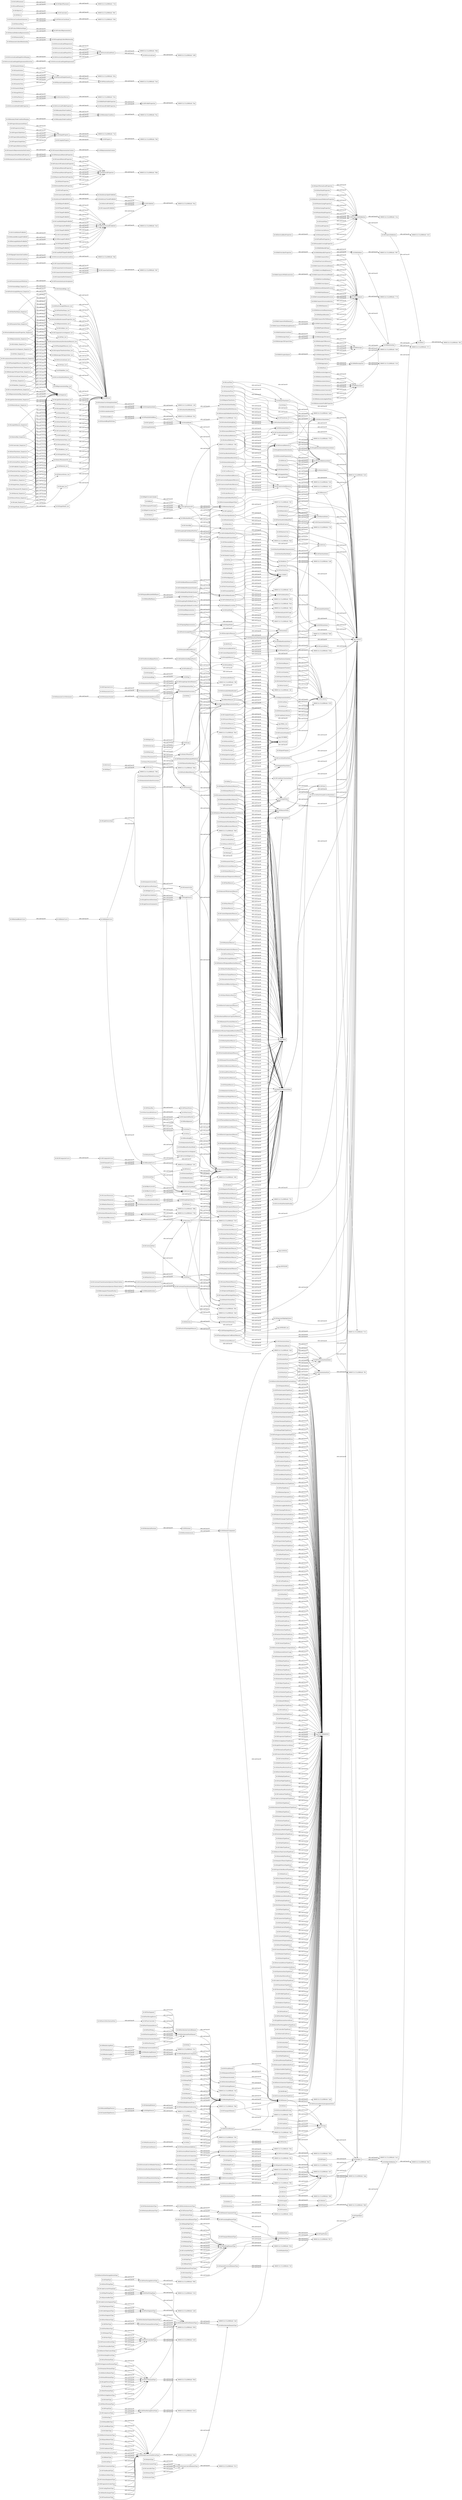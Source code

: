 digraph ar2dtool_diagram { 
rankdir=LR;
size="1000"
node [shape = rectangle, color="black"]; "ifc:IfcAlarmType" "ifc:IfcLightSourceSpot" "-6960f11b:151a5969cd4:-7cfe" "ifc:IfcPlaneAngleMeasure" "ifc:IfcSystem" "ifc:IfcDraughtingPreDefinedTextFont" "ifc:IfcBoilerType" "ifc:IfcSecondInMinute" "ifc:IfcDerivedUnitEnum" "ifc:IfcFontVariant" "ifc:IfcAbsorbedDoseMeasure" "ifc:IfcText_EmptyList" "ifc:IfcBuildingElementProxyTypeEnum" "ifc:IfcCompositeCurveSegment_EmptyList" "ifc:IfcSurfaceSide" "ifc:IfcRelFlowControlElements" "ifc:IfcSweptAreaSolid" "ifc:IfcFontStyle" "ifc:IfcCableCarrierFittingType" "ifc:IfcFluidFlowProperties" "ifc:IfcPresentationLayerWithStyle" "ifc:IfcFeatureElementSubtraction" "ifc:IfcConnectionPointEccentricity" "ifc:IfcRelConnects" "-6960f11b:151a5969cd4:-77b1" "-6960f11b:151a5969cd4:-78ef" "-6960f11b:151a5969cd4:-79ca" "ifc:IfcFurnishingElementType" "ifc:IfcDerivedProfileDef" "-6960f11b:151a5969cd4:-78c9" "ifc:IfcBoxAlignment" "ifc:IfcSIUnitName" "ifc:IfcVolumetricFlowRateMeasure" "ifc:IfcRelAssignsTasks" "ifc:IfcWindowPanelOperationEnum" "ifc:IfcThermalConductivityMeasure" "ifc:IfcShell" "ifc:IfcWallTypeEnum" "ifc:IfcMechanicalSteelMaterialProperties" "ifc:IfcCurveStyleFontSelect" "-6960f11b:151a5969cd4:-7fcf" "ifc:IfcRepresentationContext" "ifc:IfcRoundedRectangleProfileDef" "ifc:IfcMechanicalConcreteMaterialProperties" "ifc:IfcMaterial" "ifc:IfcStackTerminalTypeEnum" "ifc:IfcParameterValue_List" "ifc:IfcStructuralConnectionCondition" "ifc:IfcDocumentConfidentialityEnum" "ifc:IfcPropertyEnumeratedValue" "ifc:IfcLampType" "ifc:IfcSurfaceTexture_EmptyList" "ifc:IfcDerivedMeasureValue" "ifc:IfcBoundaryFaceCondition" "ifc:IfcMassPerLengthMeasure" "ifc:IfcDefinedSymbolSelect" "ifc:IfcStructuralProfileProperties" "ifc:IfcExternallyDefinedSurfaceStyle" "ifc:IfcJunctionBoxTypeEnum" "ifc:IfcFlowSegmentType" "ifc:IfcBoundaryEdgeCondition" "ifc:IfcChangeActionEnum" "ifc:IfcThermalLoadSourceEnum" "ifc:IfcFontWeight" "ifc:IfcGridAxis_List" "ifc:IfcHourInDay" "ifc:IfcStructuralCurveMember" "ifc:IfcResource" "ifc:IfcValue_List" "ifc:IfcLabel" "ifc:IfcBooleanResult" "ifc:IfcGeometricCurveSet" "ifc:IfcElectricGeneratorTypeEnum" "ifc:IfcCurveFontOrScaledCurveFontSelect" "ifc:IfcPhysicalOrVirtualEnum" "ifc:IfcRelConnectsWithRealizingElements" "ifc:IfcSectionReinforcementProperties_List" "-6960f11b:151a5969cd4:-7fd0" "-6960f11b:151a5969cd4:-755c" "ifc:IfcCompressorType" "ifc:IfcSolidModel" "ifc:IfcReinforcingMesh" "ifc:IfcQuantityVolume" "ifc:IfcTableRow_EmptyList" "ifc:IfcLuminousIntensityDistributionMeasure_List" "-6960f11b:151a5969cd4:-7be5" "ifc:IfcRatioMeasure" "ifc:IfcTableRow_List" "ifc:IfcAxis2Placement3D_EmptyList" "ifc:IfcPositiveLengthMeasure_EmptyList" "ifc:IfcPlanarBox" "ifc:IfcTextAlignment" "ifc:IfcDocumentReference" "ifc:IfcElementComponent" "-6960f11b:151a5969cd4:-782d" "ifc:IfcMassFlowRateMeasure" "ifc:IfcCoilType" "ifc:IfcFurnishingElement" "ifc:IfcInventory" "ifc:IfcSIPrefix" "ifc:IfcCShapeProfileDef" "ifc:IfcDateAndTime" "ifc:IfcStructuralSurfaceTypeEnum" "ifc:IfcPreDefinedTextFont" "ifc:IfcBenchmarkEnum" "ifc:IfcSectionedSpine" "ifc:IfcElectricCurrentMeasure" "ifc:IfcElectricDistributionPointFunctionEnum" "ifc:IfcSequenceEnum" "ifc:IfcMechanicalFastenerType" "ifc:IfcBuildingElementType" "ifc:IfcStructuralLoadSingleDisplacement" "ifc:IfcMeasureWithUnit" "-6960f11b:151a5969cd4:-7a58" "ifc:IfcFlowInstrumentTypeEnum" "ifc:IfcTubeBundleTypeEnum" "-6960f11b:151a5969cd4:-7e3d" "ifc:IfcPostalAddress" "ifc:IfcDimensionPair" "ifc:IfcRelConnectsStructuralElement" "ifc:IfcAirTerminalType" "ifc:IfcPropertySourceEnum" "ifc:IfcMinuteInHour" "ifc:IfcLightSourceGoniometric" "ifc:IfcTelecomAddress" "ifc:IfcFlowStorageDeviceType" "ifc:IfcReal" "ifc:IfcShearModulusMeasure" "-6960f11b:151a5969cd4:-79ff" "ifc:IfcCalendarDate" "ifc:IfcGlobalOrLocalEnum" "ifc:IfcDoorStyleConstructionEnum" "ifc:IfcTimeSeriesScheduleTypeEnum" "ifc:IfcTextFontName" "ifc:IfcDoorPanelOperationEnum" "ifc:IfcCompositeProfileDef" "-6960f11b:151a5969cd4:-76d9" "ifc:IfcLShapeProfileDef" "ifc:IfcPositiveLengthMeasure_List" "ifc:IfcStructuralSteelProfileProperties" "ifc:IfcLengthMeasure_EmptyList" "ifc:IfcStructuralItem" "ifc:IfcMechanicalFastener" "ifc:IfcPath" "ifc:IfcPreDefinedColour" "ifc:IfcAirTerminalTypeEnum" "ifc:IfcElectricApplianceType" "ifc:IfcFurnitureStandard" "ifc:IfcRibPlateProfileProperties" "ifc:IfcAirTerminalBoxTypeEnum" "ifc:IfcTextFontName_List" "ifc:IfcRampFlightTypeEnum" "ifc:IfcSurfaceTexture" "ifc:IfcRectangleHollowProfileDef" "ifc:IfcMotorConnectionType" "-6960f11b:151a5969cd4:-7516" "ifc:IfcColourOrFactor" "ifc:IfcSpaceProgram" "ifc:IfcSubedge" "ifc:IfcFireSuppressionTerminalTypeEnum" "-6960f11b:151a5969cd4:-7a0d" "ifc:IfcRampFlightType" "ifc:IfcRelOccupiesSpaces" "ifc:IfcCovering" "ifc:IfcWindowStyleOperationEnum" "ifc:IfcReinforcingBarSurfaceEnum" "ifc:IfcFillAreaStyle" "ifc:IfcTimeStamp" "ifc:IfcCondition" "ifc:IfcKinematicViscosityMeasure" "ifc:IfcProductDefinitionShape" "ifc:IfcProjectionElement" "ifc:IfcSwitchingDeviceType" "ifc:IfcVertex" "ifc:IfcProductRepresentation" "ifc:IfcSweptSurface" "ifc:IfcAxis2Placement" "ifc:IfcSectionTypeEnum" "ifc:IfcDimensionCurve" "ifc:IfcStructuralCurveConnection" "ifc:IfcRelCoversBldgElements" "ifc:IfcColourRgb" "ifc:IfcHumidifierTypeEnum" "ifc:IfcPreDefinedSymbol" "ifc:IfcShapeModel_EmptyList" "ifc:IfcCircle" "ifc:IfcGeneralMaterialProperties" "ifc:IfcSpace" "ifc:IfcProcedure" "ifc:IfcObjectDefinition" "ifc:IfcObjectiveEnum" "ifc:IfcCompositeCurveSegment_List" "ifc:IfcLightSourcePositional" "ifc:IfcMaterialSelect" "ifc:IfcDimensionCurveDirectedCallout" "ifc:IfcProcedureTypeEnum" "-6960f11b:151a5969cd4:-7c5c" "ifc:IfcStyledRepresentation" "ifc:IfcFastenerType" "ifc:IfcPropertyListValue" "ifc:IfcCurveOrEdgeCurve" "ifc:IfcTubeBundleType" "ifc:IfcPlate" "ifc:IfcStyleModel" "ifc:IfcMonetaryUnit" "ifc:IfcOutletTypeEnum" "ifc:IfcFlowMeterType" "ifc:IfcObject" "ifc:IfcProfileDef_EmptyList" "ifc:IfcTextStyle" "ifc:IfcDocumentStatusEnum" "ifc:IfcExternallyDefinedSymbol" "ifc:IfcCooledBeamTypeEnum" "ifc:IfcFillAreaStyleHatching" "ifc:IfcGasTerminalTypeEnum" "ifc:IfcSurfaceStyleShading" "ifc:IfcElementType" "ifc:IfcAirToAirHeatRecoveryTypeEnum" "ifc:IfcRelServicesBuildings" "ifc:IfcFanTypeEnum" "-6960f11b:151a5969cd4:-7ac5" "ifc:IfcFace" "ifc:IfcAnnotation" "ifc:IfcOutletType" "ifc:IfcModulusOfLinearSubgradeReactionMeasure" "ifc:IfcCurveStyleFontPattern_EmptyList" "ifc:IfcProductsOfCombustionProperties" "ifc:IfcBezierCurve" "ifc:IfcFastener" "ifc:IfcDirection" "ifc:IfcCenterLineProfileDef" "ifc:IfcShellBasedSurfaceModel" "ifc:IfcGroup" "ifc:IfcTextStyleWithBoxCharacteristics" "ifc:IfcFrequencyMeasure" "ifc:IfcBooleanOperator" "-6960f11b:151a5969cd4:-7659" "ifc:IfcCartesianTransformationOperator3D" "ifc:IfcProjectedOrTrueLengthEnum" "ifc:IfcQuantityArea" "ifc:IfcEdgeCurve" "ifc:IfcMonetaryMeasure" "ifc:IfcSurfaceOrFaceSurface" "ifc:IfcDynamicViscosityMeasure" "ifc:IfcCharacterStyleSelect" "ifc:IfcPileConstructionEnum" "ifc:IfcClassificationReference" "ifc:IfcWallStandardCase" "ifc:IfcPolyLoop" "ifc:IfcTable" "ifc:IfcParameterizedProfileDef" "ifc:IfcUnit" "ifc:IfcCartesianTransformationOperator3DnonUniform" "ifc:IfcSpatialStructureElementType" "ifc:IfcDraughtingCalloutRelationship" "ifc:IfcMeasureValue" "ifc:IfcReinforcingBarRoleEnum" "ifc:IfcTrimmedCurve" "ifc:IfcDistributionControlElement" "-6960f11b:151a5969cd4:-78e3" "ifc:IfcRelOverridesProperties" "ifc:IfcTrimmingPreference" "ifc:IfcDiscreteAccessory" "ifc:IfcDamperType" "ifc:IfcDraughtingPreDefinedColour" "ifc:IfcTerminatorSymbol" "ifc:IfcLibraryReference" "ifc:IfcRelConnectsStructuralMember" "ifc:IfcCraneRailAShapeProfileDef" "ifc:IfcDistributionChamberElementType" "ifc:IfcBuildingStorey" "ifc:IfcLinearForceMeasure" "ifc:IfcWindowStyleConstructionEnum" "ifc:IfcArbitraryOpenProfileDef" "ifc:IfcRelAssociatesClassification" "ifc:IfcHeatExchangerTypeEnum" "-6960f11b:151a5969cd4:-79dd" "-6960f11b:151a5969cd4:-7f99" "ifc:IfcMotorConnectionTypeEnum" "-6960f11b:151a5969cd4:-76a4" "ifc:IfcRelAssociatesAppliedValue" "ifc:IfcPhysicalComplexQuantity" "ifc:IfcCompositeCurveSegment" "ifc:IfcStructuralLoad_EmptyList" "ifc:IfcRelAssignsToProjectOrder_List" "-6960f11b:151a5969cd4:-75c1" "ifc:IfcPropertyTableValue" "ifc:IfcRadioActivityMeasure" "ifc:IfcProxy" "ifc:IfcDamperTypeEnum" "ifc:IfcReinforcingElement" "ifc:IfcNullStyle" "-6960f11b:151a5969cd4:-78e8" "ifc:IfcStructuralCurveTypeEnum" "ifc:IfcTextTransformation" "ifc:IfcStructuralLoad_List" "ifc:IfcGeometricRepresentationContext" "ifc:IfcConnectionCurveGeometry" "ifc:IfcDirectionSenseEnum" "-6960f11b:151a5969cd4:-7594" "-6960f11b:151a5969cd4:-7ffc" "ifc:IfcCoveringType" "ifc:IfcLightSource" "ifc:IfcDocumentSelect" "ifc:IfcTimeSeriesSchedule" "ifc:IfcPlanarExtent" "ifc:IfcProjectOrderTypeEnum" "ifc:IfcTransportElementTypeEnum" "ifc:IfcProfileDef" "ifc:IfcTextLiteral" "ifc:IfcMaterial_EmptyList" "ifc:IfcFlowMovingDevice" "ifc:IfcPlacement" "-6960f11b:151a5969cd4:-7841" "ifc:IfcPipeSegmentTypeEnum" "ifc:IfcLightSourceAmbient" "ifc:IfcRoofTypeEnum" "ifc:IfcSurfaceStyleLighting" "ifc:IfcStructuralSurfaceMember" "ifc:IfcOffsetCurve3D" "-6960f11b:151a5969cd4:-779d" "ifc:IfcDimensionCalloutRelationship" "-6960f11b:151a5969cd4:-7467" "ifc:IfcCompoundPlaneAngleMeasure" "-6960f11b:151a5969cd4:-7ae6" "ifc:IfcPermeableCoveringProperties" "ifc:IfcWall" "ifc:IfcPipeFittingTypeEnum" "ifc:IfcLinearStiffnessMeasure" "ifc:IfcMaterialLayer" "ifc:IfcIdentifier" "-6960f11b:151a5969cd4:-7291" "ifc:IfcMaterialProperties" "ifc:IfcBoilerTypeEnum" "ifc:IfcFlowFittingType" "ifc:IfcBoxedHalfSpace" "-6960f11b:151a5969cd4:-7f42" "ifc:IfcSoundPressureMeasure" "ifc:IfcTrapeziumProfileDef" "ifc:IfcBuildingElement" "ifc:IfcFlowController" "ifc:IfcProfileProperties" "ifc:IfcPreDefinedItem" "ifc:IfcStructuralLoadSingleDisplacementDistortion" "ifc:IfcValveType" "ifc:IfcEdgeFeature" "ifc:IfcInductanceMeasure" "ifc:IfcRelAssociatesProfileProperties" "ifc:IfcTypeObject" "ifc:IfcConditionCriterionSelect" "ifc:IfcExternallyDefinedHatchStyle" "ifc:IfcControllerType" "ifc:IfcStairTypeEnum" "ifc:IfcSpaceThermalLoadProperties" "ifc:IfcEnergySequenceEnum" "ifc:IfcLogicalOperatorEnum" "ifc:IfcPointOnSurface" "ifc:IfcDefinedSymbol" "ifc:IfcTask" "-6960f11b:151a5969cd4:-7ada" "ifc:IfcRepresentationMap_List" "ifc:IfcStructuralConnection" "ifc:IfcActorSelect" "ifc:IfcCoilTypeEnum" "-6960f11b:151a5969cd4:-76bb" "ifc:IfcChamferEdgeFeature" "ifc:IfcOrientedEdge_List" "-6960f11b:151a5969cd4:-736d" "ifc:IfcOpticalMaterialProperties" "ifc:IfcClassificationNotationSelect" "ifc:IfcRelAssignsToProjectOrder" "ifc:IfcGrid" "ifc:IfcStructuralPlanarAction" "ifc:IfcPlaneAngleMeasure_List" "ifc:IfcPHMeasure" "ifc:IfcIrregularTimeSeriesValue_List" "ifc:IfcElectricalBaseProperties" "-6960f11b:151a5969cd4:-7987" "ifc:IfcElectricMotorType" "ifc:IfcVectorOrDirection" "ifc:IfcSoundValue_EmptyList" "-6960f11b:151a5969cd4:-7b6d" "ifc:IfcControl" "ifc:IfcCartesianTransformationOperator2DnonUniform" "ifc:IfcResourceConsumptionEnum" "-6960f11b:151a5969cd4:-7ee3" "ifc:IfcPipeFittingType" "-6960f11b:151a5969cd4:-7fb6" "ifc:IfcEvaporativeCoolerTypeEnum" "ifc:IfcTimeSeries" "ifc:IfcElement" "ifc:IfcRepresentation" "ifc:IfcSpecificHeatCapacityMeasure" "ifc:IfcRevolvedAreaSolid" "ifc:IfcWallType" "ifc:IfcFlowTreatmentDevice" "ifc:IfcTextPath" "ifc:IfcSpaceType" "ifc:IfcActuatorTypeEnum" "ifc:IfcTypeProduct" "ifc:IfcIntegerCountRateMeasure" "ifc:IfcEnergyMeasure" "ifc:IfcLuminousIntensityDistributionMeasure" "ifc:IfcProduct" "ifc:IfcStructuralLoadGroup" "ifc:IfcElectricalElement" "ifc:IfcRotationalStiffnessMeasure" "ifc:IfcFlowControllerType" "ifc:IfcCurve" "ifc:IfcDoorStyleOperationEnum" "ifc:IfcRightCircularCone" "ifc:IfcVolumeMeasure" "ifc:IfcConstructionResource" "ifc:IfcCompressorTypeEnum" "ifc:IfcUnitaryEquipmentType" "ifc:IfcAxis2Placement3D" "ifc:IfcWarpingMomentMeasure" "ifc:IfcSizeSelect" "ifc:IfcSphere" "ifc:IfcDistributionElement" "ifc:IfcLoadGroupTypeEnum" "-6960f11b:151a5969cd4:-7c34" "-6960f11b:151a5969cd4:-7c5a" "ifc:IfcSpaceTypeEnum" "ifc:IfcLine" "ifc:IfcModulusOfRotationalSubgradeReactionMeasure" "-6960f11b:151a5969cd4:-7f9d" "ifc:IfcConversionBasedUnit" "ifc:IfcStructuralSurfaceMemberVarying" "ifc:IfcFeatureElement" "ifc:IfcThermalResistanceMeasure" "ifc:IfcTimeMeasure" "ifc:IfcSoundScaleEnum" "ifc:IfcTendonTypeEnum" "ifc:IfcEvaporativeCoolerType" "ifc:IfcCurveStyleFontAndScaling" "ifc:IfcCurveStyleFont" "-6960f11b:151a5969cd4:-7793" "ifc:IfcAsymmetricIShapeProfileDef" "ifc:IfcDoorPanelProperties" "ifc:IfcAmountOfSubstanceMeasure" "ifc:IfcArbitraryClosedProfileDef" "-6960f11b:151a5969cd4:-74e9" "ifc:IfcForceMeasure" "ifc:IfcStructuralSurfaceConnection" "ifc:IfcInventoryTypeEnum" "ifc:IfcSurfaceOfRevolution" "ifc:IfcShapeRepresentation" "ifc:IfcModulusOfSubgradeReactionMeasure" "ifc:IfcElectricChargeMeasure" "ifc:IfcMoistureDiffusivityMeasure" "ifc:IfcElectricDistributionPoint" "ifc:IfcCartesianTransformationOperator" "ifc:IfcPropertyBoundedValue" "ifc:IfcSanitaryTerminalTypeEnum" "ifc:IfcAnnotationFillArea" "ifc:IfcRepresentation_List" "ifc:IfcImageTexture" "ifc:IfcEdgeLoop" "ifc:IfcStructuralLinearAction" "ifc:IfcRelAssociatesApproval" "-6960f11b:151a5969cd4:-7fd6" "ifc:IfcLayerSetDirectionEnum" "ifc:IfcBuildingElementComponent" "ifc:IfcPresentableText" "ifc:IfcLayeredItem" "ifc:IfcRelConnectsElements" "ifc:IfcPropertySet" "ifc:IfcColumnTypeEnum" "ifc:IfcElectricConductanceMeasure" "ifc:IfcAppliedValueSelect" "-6960f11b:151a5969cd4:-7657" "ifc:IfcRelReferencedInSpatialStructure" "ifc:IfcEnvironmentalImpactCategoryEnum" "ifc:IfcDimensionExtentUsage" "ifc:IfcPropertyDefinition" "ifc:IfcTextDecoration" "ifc:IfcRightCircularCylinder" "ifc:IfcRelAssignsToProjectOrder_EmptyList" "ifc:IfcStair" "ifc:IfcTextureCoordinate" "ifc:IfcCoolingTowerType" "ifc:IfcActionRequest" "ifc:IfcAreaMeasure" "ifc:IfcText_List" "ifc:IfcPowerMeasure" "ifc:IfcSlab" "ifc:IfcPropertySingleValue" "ifc:IfcParameterValue" "ifc:IfcValue_EmptyList" "ifc:IfcColumn" "-6960f11b:151a5969cd4:-74cf" "ifc:IfcRelAssignsToProduct" "ifc:IfcExternalReference" "ifc:IfcElementAssemblyTypeEnum" "ifc:IfcOrientedEdge_EmptyList" "ifc:Ifc2DCompositeCurve" "ifc:IfcRelDefines" "ifc:IfcEquipmentStandard" "ifc:IfcRampTypeEnum" "ifc:IfcBoundedCurve" "ifc:IfcPlateType" "-6960f11b:151a5969cd4:-7ce6" "ifc:IfcCurveStyleFontPattern_List" "ifc:IfcConnectionSurfaceGeometry" "ifc:IfcLuminousFluxMeasure" "ifc:IfcJunctionBoxType" "ifc:IfcTransportElement" "ifc:IfcLuminousIntensityMeasure" "ifc:IfcConstructionProductResource" "ifc:IfcActorRole_List" "ifc:IfcSurfaceTexture_List" "ifc:IfcSubContractResource" "ifc:IfcRelConnectsPathElements" "ifc:IfcFilterTypeEnum" "ifc:IfcSensorTypeEnum" "ifc:IfcAnnotationFillAreaOccurrence" "ifc:IfcStructuredDimensionCallout" "ifc:IfcSpaceHeaterTypeEnum" "ifc:IfcActionSourceTypeEnum" "ifc:IfcQuantityLength" "ifc:IfcAnnotationCurveOccurrence" "-6960f11b:151a5969cd4:-7fcc" "ifc:IfcActorRole_EmptyList" "ifc:IfcDateTimeSelect_EmptyList" "ifc:IfcVirtualElement" "ifc:IfcPropertySetDefinition" "ifc:IfcAnnotationTextOccurrence" "ifc:IfcPreDefinedDimensionSymbol" "ifc:IfcUShapeProfileDef" "ifc:IfcRoot" "ifc:IfcObjectTypeEnum" "ifc:IfcReinforcementDefinitionProperties" "ifc:IfcCoveringTypeEnum" "ifc:IfcElementarySurface" "ifc:IfcCsgSelect" "ifc:IfcObjectReferenceSelect" "ifc:IfcSectionalAreaIntegralMeasure" "ifc:IfcStructuralPointAction" "ifc:IfcCostSchedule" "ifc:IfcFlowFitting" "ifc:IfcDuctSegmentType" "ifc:IfcSymbolStyle" "ifc:IfcObjective" "ifc:IfcStructuralPointConnection" "-6960f11b:151a5969cd4:-79ef" "ifc:IfcRelVoidsElement" "ifc:IfcLocalTime" "ifc:IfcPointOrVertexPoint" "ifc:IfcRelContainedInSpatialStructure" "ifc:IfcExternallyDefinedTextFont" "ifc:IfcPolyline" "ifc:IfcPersonAndOrganization" "ifc:IfcBooleanClippingResult" "ifc:IfcBSplineCurve" "ifc:IfcCostScheduleTypeEnum" "ifc:IfcDuctSilencerTypeEnum" "ifc:IfcInteger" "ifc:IfcObjectPlacement" "ifc:IfcTextureVertex_EmptyList" "ifc:IfcAheadOrBehind" "ifc:IfcSoundPowerMeasure" "ifc:IfcProject" "ifc:IfcTorqueMeasure" "ifc:IfcCoolingTowerTypeEnum" "ifc:IfcMomentOfInertiaMeasure" "ifc:IfcEllipse" "ifc:IfcLoop" "ifc:IfcPlaneAngleMeasure_EmptyList" "ifc:IfcTextureCoordinateGenerator" "-6960f11b:151a5969cd4:-7513" "-6960f11b:151a5969cd4:-76cd" "ifc:IfcParameterValue_EmptyList" "ifc:IfcGeometricRepresentationItem" "ifc:IfcThermalMaterialProperties" "ifc:IfcAnnotationOccurrence" "ifc:IfcTendonAnchor" "ifc:IfcRelAssignsToResource" "ifc:IfcFlowStorageDevice" "ifc:IfcStructuralLoadTemperature" "ifc:IfcMaterial_List" "-6960f11b:151a5969cd4:-7bc2" "ifc:IfcRelConnectsWithEccentricity" "ifc:IfcWindow" "ifc:IfcRelConnectsStructuralActivity" "ifc:IfcElectricCapacitanceMeasure" "ifc:IfcRelAssociatesMaterial" "ifc:IfcConstraint_List" "ifc:IfcElectricVoltageMeasure" "ifc:IfcRelAssignsToControl" "ifc:IfcLengthMeasure" "ifc:IfcTimeSeriesValue_List" "ifc:IfcCircleProfileDef" "ifc:IfcTextureVertex_List" "ifc:IfcTimeSeriesValue_EmptyList" "ifc:IfcLogical" "ifc:IfcMonthInYearNumber" "ifc:IfcRectangleProfileDef" "ifc:IfcYearNumber" "ifc:IfcWindowLiningProperties" "ifc:IfcSurfaceStyleElementSelect" "ifc:IfcRelSequence" "ifc:IfcCableCarrierSegmentType" "ifc:IfcUnitEnum" "ifc:IfcRelInteractionRequirements" "ifc:IfcHeatExchangerType" "ifc:IfcProtectiveDeviceType" "ifc:IfcClassificationNotation" "ifc:IfcWorkControl" "ifc:IfcRelAssociatesLibrary" "ifc:IfcWasteTerminalTypeEnum" "ifc:IfcRelAssociatesDocument" "ifc:IfcTankType" "ifc:IfcRailing" "ifc:IfcMassDensityMeasure" "ifc:IfcPolygonalBoundedHalfSpace" "-6960f11b:151a5969cd4:-7770" "ifc:IfcBoolean" "ifc:IfcPileTypeEnum" "ifc:IfcDoor" "ifc:IfcGridAxis_EmptyList" "ifc:IfcCableSegmentTypeEnum" "ifc:IfcStructuralLoadLinearForce" "ifc:IfcRepresentationItem" "ifc:IfcSurface" "ifc:IfcConstraintEnum" "ifc:IfcDoorLiningProperties" "ifc:IfcSimpleValue" "ifc:IfcShapeModel" "ifc:IfcRailingType" "ifc:IfcTransportElementType" "-6960f11b:151a5969cd4:-7492" "ifc:IfcProjectionCurve" "ifc:IfcGridPlacement" "ifc:IfcProjectOrderRecord" "ifc:IfcExtrudedAreaSolid" "ifc:IfcCurveBoundedPlane" "ifc:IfcOrientationSelect" "ifc:IfcPresentationStyle" "ifc:IfcHygroscopicMaterialProperties" "ifc:IfcSpecularHighlightSelect" "ifc:IfcFilterType" "ifc:IfcSurfaceCurveSweptAreaSolid" "ifc:IfcColour" "ifc:IfcMaterialLayer_List" "ifc:IfcGloballyUniqueId" "ifc:IfcRelSpaceBoundary" "ifc:IfcSurfaceStyleRendering" "ifc:IfcElectricCurrentEnum" "ifc:IfcCartesianPoint" "ifc:IfcThermodynamicTemperatureMeasure" "ifc:IfcMappedItem" "ifc:IfcBoundaryNodeCondition" "-6960f11b:151a5969cd4:-782a" "ifc:IfcEvaporatorTypeEnum" "ifc:IfcCurtainWall" "ifc:IfcElectricApplianceTypeEnum" "ifc:IfcPerson" "-6960f11b:151a5969cd4:-7cd8" "ifc:IfcPhysicalQuantity" "ifc:IfcManifoldSolidBrep" "ifc:IfcPreDefinedTerminatorSymbol" "ifc:IfcRampFlight" "ifc:IfcIonConcentrationMeasure" "-6960f11b:151a5969cd4:-772d" "ifc:IfcLaborResource" "ifc:IfcLightDistributionCurveEnum" "ifc:IfcGeometricRepresentationSubContext" "-6960f11b:151a5969cd4:-7e24" "ifc:IfcCartesianTransformationOperator2D" "ifc:IfcScheduleTimeControl" "ifc:IfcThermalLoadTypeEnum" "ifc:IfcServiceLife" "-6960f11b:151a5969cd4:-7548" "ifc:IfcTemperatureGradientMeasure" "ifc:IfcProtectiveDeviceTypeEnum" "ifc:IfcFacetedBrepWithVoids" "-6960f11b:151a5969cd4:-7776" "ifc:IfcCurrencyEnum" "ifc:IfcModulusOfElasticityMeasure" "ifc:IfcBeam" "ifc:IfcRadiusDimension" "ifc:IfcDistributionControlElementType" "ifc:IfcStructuralLoadPlanarForce" "ifc:IfcSectionModulusMeasure" "ifc:IfcCrewResource" "ifc:IfcRibPlateDirectionEnum" "ifc:IfcWindowPanelProperties" "ifc:IfcMaterialList" "ifc:IfcPresentationLayerAssignment" "ifc:IfcPipeSegmentType" "ifc:IfcConstructionMaterialResource" "ifc:IfcTwoDirectionRepeatFactor" "-6960f11b:151a5969cd4:-7ad6" "ifc:IfcDoorPanelPositionEnum" "ifc:IfcDuctFittingType" "ifc:IfcRelConnectsPortToElement" "ifc:IfcIShapeProfileDef" "ifc:IfcSensorType" "ifc:IfcConnectionPortGeometry" "ifc:IfcRoof" "ifc:IfcStructuralMember" "ifc:IfcRelAssigns" "ifc:IfcElectricHeaterTypeEnum" "ifc:IfcMaterialLayerSet" "-6960f11b:151a5969cd4:-788b" "ifc:IfcDerivedUnit" "ifc:IfcTopologicalRepresentationItem" "ifc:IfcMember" "-6960f11b:151a5969cd4:-78eb" "ifc:IfcTransformerType" "ifc:IfcBuildingElementPart" "-6960f11b:151a5969cd4:-7e91" "ifc:IfcAddress_EmptyList" "ifc:IfcRectangularTrimmedSurface" "ifc:IfcRelProjectsElement" "ifc:IfcElementQuantity" "ifc:IfcRailingTypeEnum" "ifc:IfcRelationship" "ifc:IfcMemberType" "ifc:IfcLocalPlacement" "ifc:IfcContextDependentUnit" "ifc:IfcStairFlight" "ifc:IfcText" "ifc:IfcCostItem" "-6960f11b:151a5969cd4:-7a53" "ifc:IfcPermit" "ifc:IfcWarpingConstantMeasure" "ifc:IfcFillStyleSelect" "ifc:IfcCurtainWallType" "ifc:IfcActuatorType" "ifc:IfcLengthMeasure_List" "ifc:IfcOccupant" "-6960f11b:151a5969cd4:-77af" "ifc:IfcTextureMap" "ifc:IfcStairFlightTypeEnum" "-6960f11b:151a5969cd4:-77c0" "ifc:IfcDistributionChamberElement" "-6960f11b:151a5969cd4:-7af1" "ifc:IfcPixelTexture" "ifc:IfcLightSourceDirectional" "ifc:IfcConstraint" "ifc:IfcBoundingBox" "ifc:IfcServiceLifeTypeEnum" "ifc:IfcWindowPanelPositionEnum" "ifc:IfcCondenserTypeEnum" "ifc:IfcComplexNumber" "-6960f11b:151a5969cd4:-7cf9" "ifc:IfcMaterialLayer_EmptyList" "ifc:IfcDistributionFlowElement" "ifc:IfcAccelerationMeasure" "ifc:IfcCableCarrierSegmentTypeEnum" "ifc:IfcFaceBasedSurfaceModel" "ifc:IfcEnergyProperties" "ifc:IfcHatchLineDistanceSelect" "ifc:IfcDimensionCurveTerminator" "ifc:IfcIsothermalMoistureCapacityMeasure" "ifc:IfcAirTerminalBoxType" "ifc:IfcFurnitureType" "ifc:IfcStairFlightType" "ifc:IfcFanType" "ifc:IfcRelDefinesByType" "ifc:IfcDoorStyle" "ifc:IfcOpeningElement" "ifc:IfcHumidifierType" "ifc:IfcDraughtingCallout" "ifc:IfcRelSchedulesCostItems" "ifc:IfcRelAssignsToGroup" "ifc:IfcValveTypeEnum" "ifc:IfcWaterProperties" "-6960f11b:151a5969cd4:-7520" "ifc:IfcZShapeProfileDef" "ifc:IfcOffsetCurve2D" "ifc:IfcAsset" "ifc:IfcBlock" "ifc:IfcStructuralAnalysisModel" "ifc:IfcMove" "ifc:IfcOneDirectionRepeatFactor" "ifc:IfcFlowTerminal" "ifc:IfcTopologyRepresentation" "ifc:IfcQuantityCount" "ifc:IfcSlabType" "-6960f11b:151a5969cd4:-7956" "ifc:IfcRepresentation_EmptyList" "ifc:IfcHeatingValueMeasure" "ifc:IfcEquipmentElement" "ifc:IfcElectricFlowStorageDeviceType" "ifc:IfcReinforcingBar" "ifc:IfcCooledBeamType" "ifc:IfcStructuralActivityAssignmentSelect" "ifc:IfcActor" "ifc:IfcAxis2Placement2D" "ifc:IfcAnnotationSurface" "ifc:IfcBeamType" "ifc:IfcExtendedMaterialProperties" "ifc:IfcSpecularExponent" "ifc:IfcStyledItem" "ifc:IfcSpatialStructureElement" "-6960f11b:151a5969cd4:-7af7" "ifc:IfcRelDecomposes" "ifc:IfcAnnotationSurfaceOccurrence" "ifc:IfcConnectedFaceSet" "ifc:IfcDistributionPort" "ifc:IfcRotationalMassMeasure" "ifc:IfcDistributionChamberElementTypeEnum" "-6960f11b:151a5969cd4:-7478" "ifc:IfcBeamTypeEnum" "ifc:IfcCraneRailFShapeProfileDef" "ifc:IfcElementCompositionEnum" "ifc:IfcFlowTerminalType" "ifc:IfcThermalAdmittanceMeasure" "ifc:IfcActionTypeEnum" "ifc:IfcAddress" "ifc:IfcDiameterDimension" "ifc:IfcBuildingElementProxy" "ifc:IfcAngularVelocityMeasure" "ifc:IfcCartesianPoint_List" "ifc:IfcCircleHollowProfileDef" "ifc:IfcRotationalFrequencyMeasure" "ifc:IfcDiscreteAccessoryType" "ifc:IfcTextStyleForDefinedFont" "ifc:IfcDaylightSavingHour" "ifc:IfcHalfSpaceSolid" "-6960f11b:151a5969cd4:-73a4" "ifc:IfcPhysicalSimpleQuantity" "ifc:IfcSoundValue" "ifc:IfcIlluminanceMeasure" "-6960f11b:151a5969cd4:-79b7" "ifc:IfcProperty" "ifc:IfcCompositeCurve" "ifc:IfcElementAssembly" "ifc:IfcOccupantTypeEnum" "ifc:IfcBooleanOperand" "ifc:IfcAnalysisModelTypeEnum" "ifc:IfcFacetedBrep" "ifc:IfcCartesianPoint_EmptyList" "ifc:IfcDoseEquivalentMeasure" "ifc:IfcWasteTerminalType" "ifc:IfcPlanarForceMeasure" "ifc:IfcSwitchingDeviceTypeEnum" "ifc:IfcDraughtingCalloutElement" "ifc:IfcLuminousIntensityDistributionMeasure_EmptyList" "ifc:IfcSystemFurnitureElementType" "ifc:IfcSoundProperties" "ifc:IfcAnnotationSymbolOccurrence" "ifc:IfcDraughtingPreDefinedCurveFont" "ifc:IfcAlarmTypeEnum" "-6960f11b:151a5969cd4:-7b34" "ifc:IfcRelFillsElement" "ifc:IfcIrregularTimeSeries" "ifc:IfcDimensionCount" "ifc:IfcGeneralProfileProperties" "ifc:IfcQuantityTime" "ifc:IfcSlippageConnectionCondition" "-6960f11b:151a5969cd4:-7663" "-6960f11b:151a5969cd4:-7e99" "ifc:IfcSlabTypeEnum" "ifc:IfcFuelProperties" "ifc:IfcLinearMomentMeasure" "ifc:IfcLightDistributionData_EmptyList" "ifc:IfcEnvironmentalImpactValue" "ifc:IfcContextDependentMeasure" "ifc:IfcSpecularRoughness" "-6960f11b:151a5969cd4:-7ee0" "ifc:IfcDuctSilencerType" "ifc:IfcBuildingElementProxyType" "ifc:IfcSimpleValue_List" "ifc:IfcFaceOuterBound" "ifc:IfcColourSpecification" "ifc:IfcPile" "-6960f11b:151a5969cd4:-7b9a" "ifc:IfcAxis2Placement3D_List" "ifc:IfcChillerTypeEnum" "ifc:IfcRamp" "ifc:IfcConnectionGeometry" "ifc:IfcSurfaceStyleRefraction" "ifc:IfcEdge" "ifc:IfcElectricTimeControlTypeEnum" "ifc:IfcSite" "ifc:IfcTendon" "ifc:IfcAppliedValue" "ifc:IfcFillAreaStyleTileShapeSelect" "ifc:IfcStructuralPlanarActionVarying" "ifc:IfcRelAssignsToProcess" "ifc:IfcMetricValueSelect" "ifc:IfcMetric" "ifc:IfcDateTimeSelect" "ifc:IfcElectricTimeControlType" "ifc:IfcOpenShell" "ifc:IfcTextStyleFontModel" "ifc:IfcAssemblyPlaceEnum" "-6960f11b:151a5969cd4:-7fca" "ifc:IfcAnalysisTheoryTypeEnum" "ifc:IfcThermalExpansionCoefficientMeasure" "-6960f11b:151a5969cd4:-7c67" "ifc:IfcGeometricSet" "ifc:IfcEllipseProfileDef" "ifc:IfcShapeModel_List" "ifc:IfcSurfaceOfLinearExtrusion" "-6960f11b:151a5969cd4:-7fbc" "ifc:IfcChillerType" "ifc:IfcPositivePlaneAngleMeasure" "ifc:IfcSweptDiskSolid" "ifc:IfcStructuralLoadStatic" "ifc:IfcLightFixtureTypeEnum" "ifc:IfcComplexProperty" "ifc:IfcRelAssociatesConstraint" "ifc:IfcFooting" "ifc:IfcProjectOrderRecordTypeEnum" "ifc:IfcVertexLoop" "ifc:IfcRepresentationMap_EmptyList" "ifc:IfcBoundedSurface" "ifc:IfcVector" "ifc:IfcRoleEnum" "ifc:IfcTextFontSelect" "ifc:IfcDuctSegmentTypeEnum" "ifc:IfcSimpleProperty" "ifc:IfcElectricMotorTypeEnum" "ifc:IfcValue" "ifc:IfcAxis1Placement" "ifc:IfcWorkPlan" "-6960f11b:151a5969cd4:-7b4c" "ifc:IfcTankTypeEnum" "ifc:IfcMassMeasure" "ifc:IfcMolecularWeightMeasure" "-6960f11b:151a5969cd4:-7bab" "ifc:IfcMechanicalMaterialProperties" "ifc:IfcElectricGeneratorType" "ifc:IfcGasTerminalType" "ifc:IfcVaporPermeabilityMeasure" "ifc:IfcCableSegmentType" "ifc:IfcLampTypeEnum" "ifc:IfcLabel_EmptyList" "-6960f11b:151a5969cd4:-7e20" "ifc:IfcStructuralLoadSingleForceWarping" "ifc:IfcHeatFluxDensityMeasure" "ifc:IfcRegularTimeSeries" "ifc:IfcStructuralAction" "ifc:IfcLightIntensityDistribution" "ifc:IfcFailureConnectionCondition" "ifc:IfcClosedShell" "ifc:IfcFireSuppressionTerminalType" "ifc:IfcEnergyConversionDeviceType" "ifc:IfcRelConnectsPorts" "ifc:IfcMaterialLayerSetUsage" "ifc:IfcConnectionPointGeometry" "ifc:IfcSpaceHeaterType" "ifc:IfcPreDefinedPointMarkerSymbol" "ifc:IfcOrderAction" "ifc:IfcPresentationStyleSelect" "ifc:IfcPerformanceHistory" "ifc:IfcReflectanceMethodEnum" "ifc:IfcIrregularTimeSeriesValue_EmptyList" "ifc:IfcSymbolStyleSelect" "ifc:IfcSimpleValue_EmptyList" "ifc:IfcEnergyConversionDevice" "ifc:IfcStructuralPointReaction" "ifc:IfcLightDistributionDataSourceSelect" "ifc:IfcFootingTypeEnum" "ifc:IfcElectricalCircuit" "ifc:IfcArithmeticOperatorEnum" "ifc:IfcColumnType" "ifc:IfcLightDistributionData_List" "ifc:IfcDayInMonthNumber" "ifc:IfcTextStyleTextModel" "ifc:IfcDescriptiveMeasure" "ifc:IfcPlateTypeEnum" "ifc:IfcTextStyleSelect" "ifc:IfcRelNests" "ifc:IfcBSplineCurveForm" "ifc:IfcCsgPrimitive3D" "ifc:IfcSoundValue_List" "ifc:IfcConnectionTypeEnum" "-6960f11b:151a5969cd4:-77e7" "ifc:IfcLinearVelocityMeasure" "ifc:IfcThermalTransmittanceMeasure" "ifc:IfcSurfaceStyleWithTextures" "ifc:IfcConditionCriterion" "ifc:IfcStructuralLinearActionVarying" "ifc:IfcPumpTypeEnum" "ifc:IfcPositiveLengthMeasure" "ifc:IfcBuilding" "ifc:IfcStructuralReaction" "ifc:IfcFaceSurface" "ifc:IfcWorkControlTypeEnum" "ifc:IfcCountMeasure" "ifc:IfcEvaporatorType" "ifc:IfcNamedUnit" "ifc:IfcTransitionCode" "ifc:IfcFillAreaStyleTiles" "ifc:IfcDistributionFlowElementType" "ifc:IfcCondenserType" "ifc:IfcVibrationIsolatorType" "-6960f11b:151a5969cd4:-75c9" "ifc:IfcRelCoversSpaces" "ifc:IfcCurtainWallTypeEnum" "ifc:IfcTShapeProfileDef" "ifc:IfcPropertyReferenceValue" "ifc:IfcGeometricProjectionEnum" "ifc:IfcProjectOrder" "ifc:IfcRationalBezierCurve" "ifc:IfcDuctFittingTypeEnum" "ifc:IfcServiceLifeFactor" "-6960f11b:151a5969cd4:-74fb" "ifc:IfcUnitaryEquipmentTypeEnum" "ifc:IfcRelAggregates" "ifc:IfcFlowTreatmentDeviceType" "ifc:IfcSanitaryTerminalType" "ifc:IfcElementComponentType" "ifc:IfcDocumentInformation" "ifc:IfcTextFontName_EmptyList" "-6960f11b:151a5969cd4:-79f5" "-6960f11b:151a5969cd4:-7371" "ifc:IfcWorkSchedule" "ifc:IfcPort" "ifc:IfcAirToAirHeatRecoveryType" "ifc:IfcPoint" "ifc:IfcCurveStyle" "ifc:IfcVertexPoint" "ifc:IfcPointOnCurve" "ifc:IfcAddress_List" "ifc:IfcNumericMeasure" "ifc:IfcFlowSegment" "ifc:IfcProcess" "ifc:IfcOrganization" "ifc:IfcRelAssignsToActor" "ifc:IfcOrientedEdge" "ifc:IfcMemberTypeEnum" "ifc:IfcTextLiteralWithExtent" "ifc:IfcDataOriginEnum" "ifc:IfcDateTimeSelect_List" "ifc:IfcCurvatureMeasure" "ifc:IfcStructuralLoad" "ifc:IfcZone" "ifc:IfcMagneticFluxMeasure" "ifc:IfcRelAssociates" "ifc:IfcPumpType" "ifc:IfcServiceLifeFactorTypeEnum" "ifc:IfcRoundedEdgeFeature" "ifc:IfcPlane" "ifc:IfcMagneticFluxDensityMeasure" "ifc:IfcBoundaryNodeConditionWarping" "-6960f11b:151a5969cd4:-7983" "ifc:IfcPermeableCoveringOperationEnum" "ifc:IfcTimeSeriesDataTypeEnum" "ifc:IfcLibrarySelect" "ifc:IfcProfileDef_List" "ifc:IfcSurfaceTextureEnum" "ifc:IfcCostValue" "ifc:IfcNormalisedRatioMeasure" "ifc:IfcCableCarrierFittingTypeEnum" "ifc:IfcConic" "ifc:IfcSolidAngleMeasure" "ifc:IfcStructuralCurveMemberVarying" "ifc:IfcDistributionElementType" "ifc:IfcSIUnit" "ifc:IfcRectangularPyramid" "ifc:IfcTransformerTypeEnum" "ifc:IfcFillAreaStyleTileSymbolWithStyle" "ifc:IfcVibrationIsolatorTypeEnum" "ifc:IfcCsgSolid" "ifc:IfcStructuralResultGroup" "ifc:IfcElectricHeaterType" "ifc:IfcStackTerminalType" "ifc:IfcBlobTexture" "ifc:IfcArbitraryProfileDefWithVoids" "ifc:IfcRelDefinesByProperties" "ifc:IfcProfileTypeEnum" "ifc:IfcLibraryInformation" "ifc:IfcPressureMeasure" "ifc:IfcFlowDirectionEnum" "ifc:IfcPositiveRatioMeasure" "ifc:IfcConstructionEquipmentResource" "ifc:IfcAddressTypeEnum" "ifc:IfcLabel_List" "ifc:IfcFeatureElementAddition" "ifc:IfcConstraint_EmptyList" "ifc:IfcElectricResistanceMeasure" "ifc:IfcGeometricSetSelect" "ifc:IfcSurfaceStyle" "ifc:IfcMaterialDefinitionRepresentation" "ifc:IfcStructuralActivity" "-6960f11b:151a5969cd4:-7fc5" "ifc:IfcTrimmingSelect" "ifc:IfcLightFixtureType" "-6960f11b:151a5969cd4:-7fae" "ifc:IfcPreDefinedCurveFont" "ifc:IfcInternalOrExternalEnum" "ifc:IfcFlowInstrumentType" "ifc:IfcStateEnum" "ifc:IfcStructuralLoadSingleForce" "ifc:IfcFlowMeterTypeEnum" "ifc:IfcLightEmissionSourceEnum" "-6960f11b:151a5969cd4:-770f" "ifc:IfcLinearDimension" "ifc:IfcWindowStyle" "ifc:IfcSectionReinforcementProperties_EmptyList" "ifc:IfcFlowMovingDeviceType" "ifc:IfcQuantityWeight" "ifc:IfcBoundaryCondition" "ifc:IfcFaceBound" "ifc:IfcElectricFlowStorageDeviceTypeEnum" "ifc:IfcControllerTypeEnum" "ifc:IfcAngularDimension" ; /*classes style*/
	"ifc:IfcFanType" -> "ifc:IfcFlowMovingDeviceType" [ label = "rdfs:subClassOf" ];
	"ifc:IfcTextStyleSelect" -> "expr:SELECT" [ label = "rdfs:subClassOf" ];
	"ifc:IfcAnnotationFillAreaOccurrence" -> "ifc:IfcAnnotationOccurrence" [ label = "rdfs:subClassOf" ];
	"ifc:IfcStructuralLoadSingleDisplacementDistortion" -> "ifc:IfcStructuralLoadSingleDisplacement" [ label = "rdfs:subClassOf" ];
	"ifc:IfcStructuralAnalysisModel" -> "ifc:IfcSystem" [ label = "rdfs:subClassOf" ];
	"ifc:IfcCoveringTypeEnum" -> "expr:ENUMERATION" [ label = "rdfs:subClassOf" ];
	"ifc:IfcRectangularTrimmedSurface" -> "ifc:IfcBoundedSurface" [ label = "rdfs:subClassOf" ];
	"ifc:IfcActor" -> "ifc:IfcObject" [ label = "rdfs:subClassOf" ];
	"ifc:IfcConstraint" -> "-6960f11b:151a5969cd4:-79b7" [ label = "rdfs:subClassOf" ];
	"ifc:IfcCableCarrierFittingType" -> "ifc:IfcFlowFittingType" [ label = "rdfs:subClassOf" ];
	"ifc:IfcServiceLifeFactorTypeEnum" -> "expr:ENUMERATION" [ label = "rdfs:subClassOf" ];
	"ifc:IfcShearModulusMeasure" -> "ifc:IfcDerivedMeasureValue" [ label = "rdfs:subClassOf" ];
	"ifc:IfcShearModulusMeasure" -> "expr:REAL" [ label = "rdfs:subClassOf" ];
	"ifc:IfcDimensionCount" -> "expr:INTEGER" [ label = "rdfs:subClassOf" ];
	"ifc:IfcEvaporatorType" -> "ifc:IfcEnergyConversionDeviceType" [ label = "rdfs:subClassOf" ];
	"ifc:IfcFurnitureType" -> "ifc:IfcFurnishingElementType" [ label = "rdfs:subClassOf" ];
	"ifc:IfcRelAssociatesConstraint" -> "ifc:IfcRelAssociates" [ label = "rdfs:subClassOf" ];
	"ifc:IfcGlobalOrLocalEnum" -> "expr:ENUMERATION" [ label = "rdfs:subClassOf" ];
	"ifc:IfcCurvatureMeasure" -> "ifc:IfcDerivedMeasureValue" [ label = "rdfs:subClassOf" ];
	"ifc:IfcCurvatureMeasure" -> "expr:REAL" [ label = "rdfs:subClassOf" ];
	"ifc:IfcVaporPermeabilityMeasure" -> "ifc:IfcDerivedMeasureValue" [ label = "rdfs:subClassOf" ];
	"ifc:IfcVaporPermeabilityMeasure" -> "expr:REAL" [ label = "rdfs:subClassOf" ];
	"ifc:IfcRepresentation_List" -> "list:OWLList" [ label = "rdfs:subClassOf" ];
	"ifc:IfcProtectiveDeviceTypeEnum" -> "expr:ENUMERATION" [ label = "rdfs:subClassOf" ];
	"ifc:IfcLightDistributionData_EmptyList" -> "list:EmptyList" [ label = "rdfs:subClassOf" ];
	"ifc:IfcLightDistributionData_EmptyList" -> "ifc:IfcLightDistributionData_List" [ label = "rdfs:subClassOf" ];
	"ifc:IfcQuantityTime" -> "ifc:IfcPhysicalSimpleQuantity" [ label = "rdfs:subClassOf" ];
	"ifc:IfcPlaneAngleMeasure_List" -> "list:OWLList" [ label = "rdfs:subClassOf" ];
	"ifc:IfcDateTimeSelect_List" -> "list:OWLList" [ label = "rdfs:subClassOf" ];
	"ifc:IfcElementComponentType" -> "ifc:IfcElementType" [ label = "rdfs:subClassOf" ];
	"ifc:IfcElementComponentType" -> "-6960f11b:151a5969cd4:-7e3d" [ label = "rdfs:subClassOf" ];
	"ifc:IfcCondenserTypeEnum" -> "expr:ENUMERATION" [ label = "rdfs:subClassOf" ];
	"ifc:IfcAngularVelocityMeasure" -> "ifc:IfcDerivedMeasureValue" [ label = "rdfs:subClassOf" ];
	"ifc:IfcAngularVelocityMeasure" -> "expr:REAL" [ label = "rdfs:subClassOf" ];
	"ifc:IfcRepresentationItem" -> "ifc:IfcLayeredItem" [ label = "rdfs:subClassOf" ];
	"ifc:IfcRepresentationItem" -> "-6960f11b:151a5969cd4:-7478" [ label = "rdfs:subClassOf" ];
	"ifc:IfcCartesianTransformationOperator2D" -> "ifc:IfcCartesianTransformationOperator" [ label = "rdfs:subClassOf" ];
	"ifc:IfcElement" -> "ifc:IfcStructuralActivityAssignmentSelect" [ label = "rdfs:subClassOf" ];
	"ifc:IfcElement" -> "ifc:IfcProduct" [ label = "rdfs:subClassOf" ];
	"ifc:IfcElement" -> "-6960f11b:151a5969cd4:-7ae6" [ label = "rdfs:subClassOf" ];
	"ifc:IfcPileTypeEnum" -> "expr:ENUMERATION" [ label = "rdfs:subClassOf" ];
	"ifc:IfcLightSourceGoniometric" -> "ifc:IfcLightSource" [ label = "rdfs:subClassOf" ];
	"ifc:IfcRelProjectsElement" -> "ifc:IfcRelConnects" [ label = "rdfs:subClassOf" ];
	"ifc:IfcAirToAirHeatRecoveryTypeEnum" -> "expr:ENUMERATION" [ label = "rdfs:subClassOf" ];
	"ifc:IfcPropertySetDefinition" -> "ifc:IfcPropertyDefinition" [ label = "rdfs:subClassOf" ];
	"ifc:IfcPropertySetDefinition" -> "-6960f11b:151a5969cd4:-7c5a" [ label = "rdfs:subClassOf" ];
	"ifc:IfcElectricResistanceMeasure" -> "ifc:IfcDerivedMeasureValue" [ label = "rdfs:subClassOf" ];
	"ifc:IfcElectricResistanceMeasure" -> "expr:REAL" [ label = "rdfs:subClassOf" ];
	"ifc:IfcFlowTerminalType" -> "ifc:IfcDistributionFlowElementType" [ label = "rdfs:subClassOf" ];
	"ifc:IfcFlowTerminalType" -> "-6960f11b:151a5969cd4:-78c9" [ label = "rdfs:subClassOf" ];
	"ifc:IfcShapeModel_EmptyList" -> "list:EmptyList" [ label = "rdfs:subClassOf" ];
	"ifc:IfcShapeModel_EmptyList" -> "ifc:IfcShapeModel_List" [ label = "rdfs:subClassOf" ];
	"ifc:IfcEllipse" -> "ifc:IfcConic" [ label = "rdfs:subClassOf" ];
	"ifc:IfcVirtualElement" -> "ifc:IfcElement" [ label = "rdfs:subClassOf" ];
	"ifc:IfcActionRequest" -> "ifc:IfcControl" [ label = "rdfs:subClassOf" ];
	"ifc:IfcText_List" -> "list:OWLList" [ label = "rdfs:subClassOf" ];
	"ifc:IfcLabel" -> "ifc:IfcSimpleValue" [ label = "rdfs:subClassOf" ];
	"ifc:IfcLabel" -> "ifc:IfcConditionCriterionSelect" [ label = "rdfs:subClassOf" ];
	"ifc:IfcLabel" -> "expr:STRING" [ label = "rdfs:subClassOf" ];
	"ifc:IfcWindowStyleOperationEnum" -> "expr:ENUMERATION" [ label = "rdfs:subClassOf" ];
	"ifc:IfcRampFlightType" -> "ifc:IfcBuildingElementType" [ label = "rdfs:subClassOf" ];
	"ifc:IfcGasTerminalType" -> "ifc:IfcFlowTerminalType" [ label = "rdfs:subClassOf" ];
	"ifc:IfcStructuralLinearActionVarying" -> "ifc:IfcStructuralLinearAction" [ label = "rdfs:subClassOf" ];
	"ifc:IfcStructuralActivity" -> "-6960f11b:151a5969cd4:-7c67" [ label = "rdfs:subClassOf" ];
	"ifc:IfcStructuralActivity" -> "ifc:IfcProduct" [ label = "rdfs:subClassOf" ];
	"ifc:IfcConstructionResource" -> "ifc:IfcResource" [ label = "rdfs:subClassOf" ];
	"ifc:IfcConstructionResource" -> "-6960f11b:151a5969cd4:-7fcc" [ label = "rdfs:subClassOf" ];
	"ifc:IfcEdgeCurve" -> "ifc:IfcEdge" [ label = "rdfs:subClassOf" ];
	"ifc:IfcEdgeCurve" -> "ifc:IfcCurveOrEdgeCurve" [ label = "rdfs:subClassOf" ];
	"ifc:IfcCurtainWall" -> "ifc:IfcBuildingElement" [ label = "rdfs:subClassOf" ];
	"ifc:IfcSurfaceCurveSweptAreaSolid" -> "ifc:IfcSweptAreaSolid" [ label = "rdfs:subClassOf" ];
	"ifc:IfcLogical" -> "ifc:IfcSimpleValue" [ label = "rdfs:subClassOf" ];
	"ifc:IfcLogical" -> "expr:LOGICAL" [ label = "rdfs:subClassOf" ];
	"ifc:IfcDraughtingPreDefinedTextFont" -> "ifc:IfcPreDefinedTextFont" [ label = "rdfs:subClassOf" ];
	"ifc:IfcEnvironmentalImpactCategoryEnum" -> "expr:ENUMERATION" [ label = "rdfs:subClassOf" ];
	"ifc:IfcMaterialDefinitionRepresentation" -> "ifc:IfcProductRepresentation" [ label = "rdfs:subClassOf" ];
	"ifc:IfcAxis2Placement" -> "expr:SELECT" [ label = "rdfs:subClassOf" ];
	"ifc:IfcObjectDefinition" -> "ifc:IfcRoot" [ label = "rdfs:subClassOf" ];
	"ifc:IfcObjectDefinition" -> "-6960f11b:151a5969cd4:-7be5" [ label = "rdfs:subClassOf" ];
	"ifc:IfcTankTypeEnum" -> "expr:ENUMERATION" [ label = "rdfs:subClassOf" ];
	"ifc:IfcFailureConnectionCondition" -> "ifc:IfcStructuralConnectionCondition" [ label = "rdfs:subClassOf" ];
	"ifc:IfcVectorOrDirection" -> "expr:SELECT" [ label = "rdfs:subClassOf" ];
	"ifc:IfcTask" -> "ifc:IfcProcess" [ label = "rdfs:subClassOf" ];
	"ifc:IfcDraughtingCalloutElement" -> "expr:SELECT" [ label = "rdfs:subClassOf" ];
	"ifc:IfcMechanicalSteelMaterialProperties" -> "ifc:IfcMechanicalMaterialProperties" [ label = "rdfs:subClassOf" ];
	"ifc:IfcShapeRepresentation" -> "ifc:IfcShapeModel" [ label = "rdfs:subClassOf" ];
	"ifc:IfcPresentableText" -> "expr:STRING" [ label = "rdfs:subClassOf" ];
	"ifc:IfcRelInteractionRequirements" -> "ifc:IfcRelConnects" [ label = "rdfs:subClassOf" ];
	"ifc:IfcProtectiveDeviceType" -> "ifc:IfcFlowControllerType" [ label = "rdfs:subClassOf" ];
	"ifc:IfcCurrencyEnum" -> "expr:ENUMERATION" [ label = "rdfs:subClassOf" ];
	"ifc:IfcProjectOrderTypeEnum" -> "expr:ENUMERATION" [ label = "rdfs:subClassOf" ];
	"ifc:IfcIsothermalMoistureCapacityMeasure" -> "ifc:IfcDerivedMeasureValue" [ label = "rdfs:subClassOf" ];
	"ifc:IfcIsothermalMoistureCapacityMeasure" -> "expr:REAL" [ label = "rdfs:subClassOf" ];
	"ifc:IfcCalendarDate" -> "ifc:IfcDateTimeSelect" [ label = "rdfs:subClassOf" ];
	"ifc:IfcCalendarDate" -> "ifc:IfcObjectReferenceSelect" [ label = "rdfs:subClassOf" ];
	"ifc:IfcMinuteInHour" -> "expr:INTEGER" [ label = "rdfs:subClassOf" ];
	"ifc:IfcTypeObject" -> "ifc:IfcObjectDefinition" [ label = "rdfs:subClassOf" ];
	"ifc:IfcOrganization" -> "ifc:IfcActorSelect" [ label = "rdfs:subClassOf" ];
	"ifc:IfcOrganization" -> "ifc:IfcObjectReferenceSelect" [ label = "rdfs:subClassOf" ];
	"ifc:IfcElectricFlowStorageDeviceTypeEnum" -> "expr:ENUMERATION" [ label = "rdfs:subClassOf" ];
	"ifc:IfcBeamTypeEnum" -> "expr:ENUMERATION" [ label = "rdfs:subClassOf" ];
	"ifc:IfcBlobTexture" -> "ifc:IfcSurfaceTexture" [ label = "rdfs:subClassOf" ];
	"ifc:IfcDistributionChamberElementTypeEnum" -> "expr:ENUMERATION" [ label = "rdfs:subClassOf" ];
	"ifc:IfcElectricDistributionPointFunctionEnum" -> "expr:ENUMERATION" [ label = "rdfs:subClassOf" ];
	"ifc:IfcProductsOfCombustionProperties" -> "ifc:IfcMaterialProperties" [ label = "rdfs:subClassOf" ];
	"ifc:IfcLoop" -> "ifc:IfcTopologicalRepresentationItem" [ label = "rdfs:subClassOf" ];
	"ifc:IfcThermalConductivityMeasure" -> "ifc:IfcDerivedMeasureValue" [ label = "rdfs:subClassOf" ];
	"ifc:IfcThermalConductivityMeasure" -> "expr:REAL" [ label = "rdfs:subClassOf" ];
	"ifc:IfcWasteTerminalType" -> "ifc:IfcFlowTerminalType" [ label = "rdfs:subClassOf" ];
	"ifc:IfcBooleanOperator" -> "expr:ENUMERATION" [ label = "rdfs:subClassOf" ];
	"ifc:IfcProfileDef" -> "-6960f11b:151a5969cd4:-79ca" [ label = "rdfs:subClassOf" ];
	"ifc:IfcProfileTypeEnum" -> "expr:ENUMERATION" [ label = "rdfs:subClassOf" ];
	"ifc:IfcRelReferencedInSpatialStructure" -> "ifc:IfcRelConnects" [ label = "rdfs:subClassOf" ];
	"ifc:IfcDerivedUnit" -> "ifc:IfcUnit" [ label = "rdfs:subClassOf" ];
	"ifc:IfcValue" -> "expr:SELECT" [ label = "rdfs:subClassOf" ];
	"ifc:IfcDuctSilencerTypeEnum" -> "expr:ENUMERATION" [ label = "rdfs:subClassOf" ];
	"ifc:IfcReinforcementDefinitionProperties" -> "ifc:IfcPropertySetDefinition" [ label = "rdfs:subClassOf" ];
	"ifc:IfcCostSchedule" -> "ifc:IfcControl" [ label = "rdfs:subClassOf" ];
	"ifc:IfcTextAlignment" -> "expr:STRING" [ label = "rdfs:subClassOf" ];
	"ifc:IfcFlowTerminal" -> "ifc:IfcDistributionFlowElement" [ label = "rdfs:subClassOf" ];
	"ifc:IfcTorqueMeasure" -> "ifc:IfcDerivedMeasureValue" [ label = "rdfs:subClassOf" ];
	"ifc:IfcTorqueMeasure" -> "expr:REAL" [ label = "rdfs:subClassOf" ];
	"ifc:IfcMaterialLayer_EmptyList" -> "list:EmptyList" [ label = "rdfs:subClassOf" ];
	"ifc:IfcMaterialLayer_EmptyList" -> "ifc:IfcMaterialLayer_List" [ label = "rdfs:subClassOf" ];
	"ifc:IfcCraneRailFShapeProfileDef" -> "ifc:IfcParameterizedProfileDef" [ label = "rdfs:subClassOf" ];
	"ifc:IfcBSplineCurveForm" -> "expr:ENUMERATION" [ label = "rdfs:subClassOf" ];
	"ifc:IfcStructuralCurveConnection" -> "ifc:IfcStructuralConnection" [ label = "rdfs:subClassOf" ];
	"ifc:IfcDaylightSavingHour" -> "expr:INTEGER" [ label = "rdfs:subClassOf" ];
	"ifc:IfcMeasureValue" -> "ifc:IfcValue" [ label = "rdfs:subClassOf" ];
	"ifc:IfcMeasureValue" -> "expr:SELECT" [ label = "rdfs:subClassOf" ];
	"ifc:IfcDuctSilencerType" -> "ifc:IfcFlowTreatmentDeviceType" [ label = "rdfs:subClassOf" ];
	"ifc:IfcHumidifierType" -> "ifc:IfcEnergyConversionDeviceType" [ label = "rdfs:subClassOf" ];
	"ifc:IfcPositivePlaneAngleMeasure" -> "ifc:IfcMeasureValue" [ label = "rdfs:subClassOf" ];
	"ifc:IfcPositivePlaneAngleMeasure" -> "ifc:IfcPlaneAngleMeasure" [ label = "rdfs:subClassOf" ];
	"ifc:IfcProfileProperties" -> "-6960f11b:151a5969cd4:-7fae" [ label = "rdfs:subClassOf" ];
	"ifc:IfcDistributionChamberElementType" -> "ifc:IfcDistributionFlowElementType" [ label = "rdfs:subClassOf" ];
	"ifc:IfcLabel_EmptyList" -> "list:EmptyList" [ label = "rdfs:subClassOf" ];
	"ifc:IfcLabel_EmptyList" -> "ifc:IfcLabel_List" [ label = "rdfs:subClassOf" ];
	"ifc:IfcRoofTypeEnum" -> "expr:ENUMERATION" [ label = "rdfs:subClassOf" ];
	"ifc:IfcColourOrFactor" -> "expr:SELECT" [ label = "rdfs:subClassOf" ];
	"ifc:IfcRadioActivityMeasure" -> "ifc:IfcDerivedMeasureValue" [ label = "rdfs:subClassOf" ];
	"ifc:IfcRadioActivityMeasure" -> "expr:REAL" [ label = "rdfs:subClassOf" ];
	"ifc:IfcGridPlacement" -> "ifc:IfcObjectPlacement" [ label = "rdfs:subClassOf" ];
	"ifc:IfcLuminousIntensityDistributionMeasure" -> "ifc:IfcDerivedMeasureValue" [ label = "rdfs:subClassOf" ];
	"ifc:IfcLuminousIntensityDistributionMeasure" -> "expr:REAL" [ label = "rdfs:subClassOf" ];
	"ifc:IfcPipeSegmentTypeEnum" -> "expr:ENUMERATION" [ label = "rdfs:subClassOf" ];
	"ifc:IfcTextFontName_List" -> "list:OWLList" [ label = "rdfs:subClassOf" ];
	"ifc:IfcFootingTypeEnum" -> "expr:ENUMERATION" [ label = "rdfs:subClassOf" ];
	"ifc:IfcConditionCriterionSelect" -> "expr:SELECT" [ label = "rdfs:subClassOf" ];
	"ifc:IfcRelAssignsToProcess" -> "ifc:IfcRelAssigns" [ label = "rdfs:subClassOf" ];
	"ifc:IfcPumpType" -> "ifc:IfcFlowMovingDeviceType" [ label = "rdfs:subClassOf" ];
	"ifc:IfcConnectedFaceSet" -> "ifc:IfcTopologicalRepresentationItem" [ label = "rdfs:subClassOf" ];
	"ifc:IfcDoorStyleOperationEnum" -> "expr:ENUMERATION" [ label = "rdfs:subClassOf" ];
	"ifc:IfcMaterialSelect" -> "expr:SELECT" [ label = "rdfs:subClassOf" ];
	"ifc:IfcRotationalStiffnessMeasure" -> "ifc:IfcDerivedMeasureValue" [ label = "rdfs:subClassOf" ];
	"ifc:IfcRotationalStiffnessMeasure" -> "expr:REAL" [ label = "rdfs:subClassOf" ];
	"ifc:IfcRelAssociatesApproval" -> "ifc:IfcRelAssociates" [ label = "rdfs:subClassOf" ];
	"ifc:IfcLightIntensityDistribution" -> "ifc:IfcLightDistributionDataSourceSelect" [ label = "rdfs:subClassOf" ];
	"ifc:IfcStyledRepresentation" -> "ifc:IfcStyleModel" [ label = "rdfs:subClassOf" ];
	"ifc:IfcPositiveRatioMeasure" -> "ifc:IfcMeasureValue" [ label = "rdfs:subClassOf" ];
	"ifc:IfcPositiveRatioMeasure" -> "ifc:IfcSizeSelect" [ label = "rdfs:subClassOf" ];
	"ifc:IfcPositiveRatioMeasure" -> "ifc:IfcRatioMeasure" [ label = "rdfs:subClassOf" ];
	"ifc:IfcPropertyTableValue" -> "ifc:IfcSimpleProperty" [ label = "rdfs:subClassOf" ];
	"ifc:IfcDayInMonthNumber" -> "expr:INTEGER" [ label = "rdfs:subClassOf" ];
	"ifc:IfcColourSpecification" -> "ifc:IfcColour" [ label = "rdfs:subClassOf" ];
	"ifc:IfcColourSpecification" -> "-6960f11b:151a5969cd4:-7f42" [ label = "rdfs:subClassOf" ];
	"ifc:IfcDimensionCurveTerminator" -> "ifc:IfcTerminatorSymbol" [ label = "rdfs:subClassOf" ];
	"ifc:IfcParameterizedProfileDef" -> "ifc:IfcProfileDef" [ label = "rdfs:subClassOf" ];
	"ifc:IfcParameterizedProfileDef" -> "-6960f11b:151a5969cd4:-7ee3" [ label = "rdfs:subClassOf" ];
	"ifc:IfcDirection" -> "ifc:IfcGeometricRepresentationItem" [ label = "rdfs:subClassOf" ];
	"ifc:IfcDirection" -> "ifc:IfcOrientationSelect" [ label = "rdfs:subClassOf" ];
	"ifc:IfcDirection" -> "ifc:IfcVectorOrDirection" [ label = "rdfs:subClassOf" ];
	"ifc:IfcStructuralPlanarActionVarying" -> "ifc:IfcStructuralPlanarAction" [ label = "rdfs:subClassOf" ];
	"ifc:IfcCurtainWallType" -> "ifc:IfcBuildingElementType" [ label = "rdfs:subClassOf" ];
	"ifc:IfcRoof" -> "ifc:IfcBuildingElement" [ label = "rdfs:subClassOf" ];
	"ifc:IfcAxis2Placement3D_List" -> "list:OWLList" [ label = "rdfs:subClassOf" ];
	"ifc:IfcSIPrefix" -> "expr:ENUMERATION" [ label = "rdfs:subClassOf" ];
	"ifc:IfcTubeBundleTypeEnum" -> "expr:ENUMERATION" [ label = "rdfs:subClassOf" ];
	"ifc:IfcPile" -> "ifc:IfcBuildingElement" [ label = "rdfs:subClassOf" ];
	"ifc:IfcEvaporatorTypeEnum" -> "expr:ENUMERATION" [ label = "rdfs:subClassOf" ];
	"ifc:IfcActuatorTypeEnum" -> "expr:ENUMERATION" [ label = "rdfs:subClassOf" ];
	"ifc:IfcDimensionCurveDirectedCallout" -> "ifc:IfcDraughtingCallout" [ label = "rdfs:subClassOf" ];
	"ifc:IfcRelFlowControlElements" -> "ifc:IfcRelConnects" [ label = "rdfs:subClassOf" ];
	"ifc:IfcFlowController" -> "ifc:IfcDistributionFlowElement" [ label = "rdfs:subClassOf" ];
	"ifc:IfcBoundaryEdgeCondition" -> "ifc:IfcBoundaryCondition" [ label = "rdfs:subClassOf" ];
	"ifc:IfcMotorConnectionTypeEnum" -> "expr:ENUMERATION" [ label = "rdfs:subClassOf" ];
	"ifc:IfcMechanicalConcreteMaterialProperties" -> "ifc:IfcMechanicalMaterialProperties" [ label = "rdfs:subClassOf" ];
	"ifc:IfcMoistureDiffusivityMeasure" -> "ifc:IfcDerivedMeasureValue" [ label = "rdfs:subClassOf" ];
	"ifc:IfcMoistureDiffusivityMeasure" -> "expr:REAL" [ label = "rdfs:subClassOf" ];
	"ifc:IfcSpaceType" -> "ifc:IfcSpatialStructureElementType" [ label = "rdfs:subClassOf" ];
	"ifc:IfcPropertyListValue" -> "ifc:IfcSimpleProperty" [ label = "rdfs:subClassOf" ];
	"ifc:IfcLinearVelocityMeasure" -> "ifc:IfcDerivedMeasureValue" [ label = "rdfs:subClassOf" ];
	"ifc:IfcLinearVelocityMeasure" -> "expr:REAL" [ label = "rdfs:subClassOf" ];
	"ifc:IfcPreDefinedItem" -> "-6960f11b:151a5969cd4:-76d9" [ label = "rdfs:subClassOf" ];
	"ifc:IfcTextStyle" -> "ifc:IfcPresentationStyle" [ label = "rdfs:subClassOf" ];
	"ifc:IfcTextStyle" -> "ifc:IfcPresentationStyleSelect" [ label = "rdfs:subClassOf" ];
	"ifc:IfcSlab" -> "ifc:IfcBuildingElement" [ label = "rdfs:subClassOf" ];
	"ifc:IfcRelAssignsTasks" -> "ifc:IfcRelAssignsToControl" [ label = "rdfs:subClassOf" ];
	"ifc:IfcDraughtingPreDefinedColour" -> "ifc:IfcPreDefinedColour" [ label = "rdfs:subClassOf" ];
	"ifc:IfcBooleanResult" -> "ifc:IfcBooleanOperand" [ label = "rdfs:subClassOf" ];
	"ifc:IfcBooleanResult" -> "ifc:IfcCsgSelect" [ label = "rdfs:subClassOf" ];
	"ifc:IfcBooleanResult" -> "ifc:IfcGeometricRepresentationItem" [ label = "rdfs:subClassOf" ];
	"ifc:IfcServiceLifeTypeEnum" -> "expr:ENUMERATION" [ label = "rdfs:subClassOf" ];
	"ifc:IfcSurfaceTextureEnum" -> "expr:ENUMERATION" [ label = "rdfs:subClassOf" ];
	"ifc:IfcMassPerLengthMeasure" -> "ifc:IfcDerivedMeasureValue" [ label = "rdfs:subClassOf" ];
	"ifc:IfcMassPerLengthMeasure" -> "expr:REAL" [ label = "rdfs:subClassOf" ];
	"ifc:IfcFanTypeEnum" -> "expr:ENUMERATION" [ label = "rdfs:subClassOf" ];
	"ifc:IfcSectionModulusMeasure" -> "ifc:IfcDerivedMeasureValue" [ label = "rdfs:subClassOf" ];
	"ifc:IfcSectionModulusMeasure" -> "expr:REAL" [ label = "rdfs:subClassOf" ];
	"ifc:IfcLengthMeasure_EmptyList" -> "list:EmptyList" [ label = "rdfs:subClassOf" ];
	"ifc:IfcLengthMeasure_EmptyList" -> "ifc:IfcLengthMeasure_List" [ label = "rdfs:subClassOf" ];
	"ifc:IfcProperty" -> "-6960f11b:151a5969cd4:-79ef" [ label = "rdfs:subClassOf" ];
	"ifc:IfcMonthInYearNumber" -> "expr:INTEGER" [ label = "rdfs:subClassOf" ];
	"ifc:IfcStructuralLoadStatic" -> "ifc:IfcStructuralLoad" [ label = "rdfs:subClassOf" ];
	"ifc:IfcStructuralLoadStatic" -> "-6960f11b:151a5969cd4:-79dd" [ label = "rdfs:subClassOf" ];
	"ifc:IfcLogicalOperatorEnum" -> "expr:ENUMERATION" [ label = "rdfs:subClassOf" ];
	"ifc:IfcSurfaceStyleRefraction" -> "ifc:IfcSurfaceStyleElementSelect" [ label = "rdfs:subClassOf" ];
	"ifc:IfcBuildingElementComponent" -> "-6960f11b:151a5969cd4:-74cf" [ label = "rdfs:subClassOf" ];
	"ifc:IfcBuildingElementComponent" -> "ifc:IfcBuildingElement" [ label = "rdfs:subClassOf" ];
	"ifc:IfcObjectiveEnum" -> "expr:ENUMERATION" [ label = "rdfs:subClassOf" ];
	"ifc:IfcElementAssembly" -> "ifc:IfcElement" [ label = "rdfs:subClassOf" ];
	"ifc:IfcCoolingTowerTypeEnum" -> "expr:ENUMERATION" [ label = "rdfs:subClassOf" ];
	"ifc:IfcIntegerCountRateMeasure" -> "ifc:IfcDerivedMeasureValue" [ label = "rdfs:subClassOf" ];
	"ifc:IfcIntegerCountRateMeasure" -> "expr:INTEGER" [ label = "rdfs:subClassOf" ];
	"ifc:IfcCostScheduleTypeEnum" -> "expr:ENUMERATION" [ label = "rdfs:subClassOf" ];
	"ifc:IfcProxy" -> "ifc:IfcProduct" [ label = "rdfs:subClassOf" ];
	"ifc:IfcDoorStyle" -> "ifc:IfcTypeProduct" [ label = "rdfs:subClassOf" ];
	"ifc:IfcModulusOfSubgradeReactionMeasure" -> "ifc:IfcDerivedMeasureValue" [ label = "rdfs:subClassOf" ];
	"ifc:IfcModulusOfSubgradeReactionMeasure" -> "expr:REAL" [ label = "rdfs:subClassOf" ];
	"ifc:IfcLoadGroupTypeEnum" -> "expr:ENUMERATION" [ label = "rdfs:subClassOf" ];
	"ifc:IfcWallStandardCase" -> "ifc:IfcWall" [ label = "rdfs:subClassOf" ];
	"ifc:IfcAnnotationFillArea" -> "ifc:IfcGeometricRepresentationItem" [ label = "rdfs:subClassOf" ];
	"ifc:IfcFacetedBrepWithVoids" -> "ifc:IfcManifoldSolidBrep" [ label = "rdfs:subClassOf" ];
	"ifc:IfcTransitionCode" -> "expr:ENUMERATION" [ label = "rdfs:subClassOf" ];
	"ifc:IfcDocumentStatusEnum" -> "expr:ENUMERATION" [ label = "rdfs:subClassOf" ];
	"ifc:IfcPresentationStyle" -> "-6960f11b:151a5969cd4:-7ffc" [ label = "rdfs:subClassOf" ];
	"ifc:IfcGridAxis_List" -> "list:OWLList" [ label = "rdfs:subClassOf" ];
	"ifc:IfcOneDirectionRepeatFactor" -> "ifc:IfcHatchLineDistanceSelect" [ label = "rdfs:subClassOf" ];
	"ifc:IfcOneDirectionRepeatFactor" -> "ifc:IfcGeometricRepresentationItem" [ label = "rdfs:subClassOf" ];
	"ifc:IfcMember" -> "ifc:IfcBuildingElement" [ label = "rdfs:subClassOf" ];
	"ifc:IfcHeatingValueMeasure" -> "ifc:IfcDerivedMeasureValue" [ label = "rdfs:subClassOf" ];
	"ifc:IfcHeatingValueMeasure" -> "expr:REAL" [ label = "rdfs:subClassOf" ];
	"ifc:IfcRelDefinesByType" -> "ifc:IfcRelDefines" [ label = "rdfs:subClassOf" ];
	"ifc:IfcOpenShell" -> "ifc:IfcConnectedFaceSet" [ label = "rdfs:subClassOf" ];
	"ifc:IfcOpenShell" -> "ifc:IfcShell" [ label = "rdfs:subClassOf" ];
	"ifc:IfcDistributionChamberElement" -> "ifc:IfcDistributionFlowElement" [ label = "rdfs:subClassOf" ];
	"ifc:IfcStructuralSurfaceMemberVarying" -> "ifc:IfcStructuralSurfaceMember" [ label = "rdfs:subClassOf" ];
	"ifc:IfcDistributionFlowElementType" -> "ifc:IfcDistributionElementType" [ label = "rdfs:subClassOf" ];
	"ifc:IfcDistributionFlowElementType" -> "-6960f11b:151a5969cd4:-7ce6" [ label = "rdfs:subClassOf" ];
	"ifc:IfcReinforcingMesh" -> "ifc:IfcReinforcingElement" [ label = "rdfs:subClassOf" ];
	"ifc:IfcBoundaryCondition" -> "-6960f11b:151a5969cd4:-7fca" [ label = "rdfs:subClassOf" ];
	"ifc:IfcLightDistributionCurveEnum" -> "expr:ENUMERATION" [ label = "rdfs:subClassOf" ];
	"ifc:IfcCartesianPoint" -> "ifc:IfcPoint" [ label = "rdfs:subClassOf" ];
	"ifc:IfcCartesianPoint" -> "ifc:IfcTrimmingSelect" [ label = "rdfs:subClassOf" ];
	"ifc:IfcSubContractResource" -> "ifc:IfcConstructionResource" [ label = "rdfs:subClassOf" ];
	"ifc:IfcCondenserType" -> "ifc:IfcEnergyConversionDeviceType" [ label = "rdfs:subClassOf" ];
	"ifc:IfcPlane" -> "ifc:IfcElementarySurface" [ label = "rdfs:subClassOf" ];
	"ifc:IfcDoorPanelPositionEnum" -> "expr:ENUMERATION" [ label = "rdfs:subClassOf" ];
	"ifc:IfcSurfaceTexture" -> "-6960f11b:151a5969cd4:-755c" [ label = "rdfs:subClassOf" ];
	"ifc:IfcShellBasedSurfaceModel" -> "ifc:IfcGeometricRepresentationItem" [ label = "rdfs:subClassOf" ];
	"ifc:IfcSpecificHeatCapacityMeasure" -> "ifc:IfcDerivedMeasureValue" [ label = "rdfs:subClassOf" ];
	"ifc:IfcSpecificHeatCapacityMeasure" -> "expr:REAL" [ label = "rdfs:subClassOf" ];
	"ifc:IfcStackTerminalTypeEnum" -> "expr:ENUMERATION" [ label = "rdfs:subClassOf" ];
	"ifc:IfcInteger" -> "ifc:IfcSimpleValue" [ label = "rdfs:subClassOf" ];
	"ifc:IfcInteger" -> "expr:INTEGER" [ label = "rdfs:subClassOf" ];
	"ifc:IfcWarpingConstantMeasure" -> "ifc:IfcDerivedMeasureValue" [ label = "rdfs:subClassOf" ];
	"ifc:IfcWarpingConstantMeasure" -> "expr:REAL" [ label = "rdfs:subClassOf" ];
	"ifc:IfcDataOriginEnum" -> "expr:ENUMERATION" [ label = "rdfs:subClassOf" ];
	"ifc:IfcNumericMeasure" -> "ifc:IfcMeasureValue" [ label = "rdfs:subClassOf" ];
	"ifc:IfcNumericMeasure" -> "expr:NUMBER" [ label = "rdfs:subClassOf" ];
	"ifc:IfcBoilerType" -> "ifc:IfcEnergyConversionDeviceType" [ label = "rdfs:subClassOf" ];
	"ifc:IfcSolidModel" -> "ifc:IfcBooleanOperand" [ label = "rdfs:subClassOf" ];
	"ifc:IfcSolidModel" -> "-6960f11b:151a5969cd4:-7c5c" [ label = "rdfs:subClassOf" ];
	"ifc:IfcSolidModel" -> "ifc:IfcGeometricRepresentationItem" [ label = "rdfs:subClassOf" ];
	"ifc:IfcWall" -> "ifc:IfcBuildingElement" [ label = "rdfs:subClassOf" ];
	"ifc:IfcMassMeasure" -> "ifc:IfcMeasureValue" [ label = "rdfs:subClassOf" ];
	"ifc:IfcMassMeasure" -> "expr:REAL" [ label = "rdfs:subClassOf" ];
	"ifc:IfcPort" -> "ifc:IfcProduct" [ label = "rdfs:subClassOf" ];
	"ifc:IfcPort" -> "-6960f11b:151a5969cd4:-7fd6" [ label = "rdfs:subClassOf" ];
	"ifc:IfcDerivedMeasureValue" -> "ifc:IfcValue" [ label = "rdfs:subClassOf" ];
	"ifc:IfcDerivedMeasureValue" -> "expr:SELECT" [ label = "rdfs:subClassOf" ];
	"ifc:IfcPreDefinedColour" -> "ifc:IfcPreDefinedItem" [ label = "rdfs:subClassOf" ];
	"ifc:IfcPreDefinedColour" -> "ifc:IfcColour" [ label = "rdfs:subClassOf" ];
	"ifc:IfcPreDefinedColour" -> "-6960f11b:151a5969cd4:-7956" [ label = "rdfs:subClassOf" ];
	"ifc:IfcCsgSelect" -> "expr:SELECT" [ label = "rdfs:subClassOf" ];
	"ifc:IfcCompositeCurveSegment" -> "ifc:IfcGeometricRepresentationItem" [ label = "rdfs:subClassOf" ];
	"ifc:IfcBuilding" -> "ifc:IfcSpatialStructureElement" [ label = "rdfs:subClassOf" ];
	"ifc:IfcActorRole_List" -> "list:OWLList" [ label = "rdfs:subClassOf" ];
	"ifc:IfcConstructionEquipmentResource" -> "ifc:IfcConstructionResource" [ label = "rdfs:subClassOf" ];
	"ifc:IfcRelAssignsToProjectOrder_List" -> "list:OWLList" [ label = "rdfs:subClassOf" ];
	"ifc:IfcDerivedProfileDef" -> "ifc:IfcProfileDef" [ label = "rdfs:subClassOf" ];
	"ifc:IfcStyleModel" -> "ifc:IfcRepresentation" [ label = "rdfs:subClassOf" ];
	"ifc:IfcStyleModel" -> "-6960f11b:151a5969cd4:-7fd0" [ label = "rdfs:subClassOf" ];
	"ifc:IfcValue_EmptyList" -> "list:EmptyList" [ label = "rdfs:subClassOf" ];
	"ifc:IfcValue_EmptyList" -> "ifc:IfcValue_List" [ label = "rdfs:subClassOf" ];
	"ifc:IfcRelDefines" -> "ifc:IfcRelationship" [ label = "rdfs:subClassOf" ];
	"ifc:IfcRelDefines" -> "-6960f11b:151a5969cd4:-7987" [ label = "rdfs:subClassOf" ];
	"ifc:IfcAirTerminalBoxTypeEnum" -> "expr:ENUMERATION" [ label = "rdfs:subClassOf" ];
	"ifc:IfcRelSchedulesCostItems" -> "ifc:IfcRelAssignsToControl" [ label = "rdfs:subClassOf" ];
	"ifc:IfcOrientedEdge_List" -> "list:OWLList" [ label = "rdfs:subClassOf" ];
	"ifc:IfcStructuralLoadSingleForce" -> "ifc:IfcStructuralLoadStatic" [ label = "rdfs:subClassOf" ];
	"ifc:IfcDoorPanelProperties" -> "ifc:IfcPropertySetDefinition" [ label = "rdfs:subClassOf" ];
	"ifc:IfcShapeModel_List" -> "list:OWLList" [ label = "rdfs:subClassOf" ];
	"ifc:IfcRelSpaceBoundary" -> "ifc:IfcRelConnects" [ label = "rdfs:subClassOf" ];
	"ifc:IfcConnectionCurveGeometry" -> "ifc:IfcConnectionGeometry" [ label = "rdfs:subClassOf" ];
	"ifc:IfcArbitraryOpenProfileDef" -> "ifc:IfcProfileDef" [ label = "rdfs:subClassOf" ];
	"ifc:IfcFlowControllerType" -> "ifc:IfcDistributionFlowElementType" [ label = "rdfs:subClassOf" ];
	"ifc:IfcFlowControllerType" -> "-6960f11b:151a5969cd4:-7e20" [ label = "rdfs:subClassOf" ];
	"ifc:IfcWindowPanelOperationEnum" -> "expr:ENUMERATION" [ label = "rdfs:subClassOf" ];
	"ifc:IfcProcedureTypeEnum" -> "expr:ENUMERATION" [ label = "rdfs:subClassOf" ];
	"ifc:IfcTransportElement" -> "ifc:IfcElement" [ label = "rdfs:subClassOf" ];
	"ifc:IfcSpaceThermalLoadProperties" -> "ifc:IfcPropertySetDefinition" [ label = "rdfs:subClassOf" ];
	"ifc:IfcIdentifier" -> "ifc:IfcSimpleValue" [ label = "rdfs:subClassOf" ];
	"ifc:IfcIdentifier" -> "expr:STRING" [ label = "rdfs:subClassOf" ];
	"ifc:IfcDateTimeSelect_EmptyList" -> "list:EmptyList" [ label = "rdfs:subClassOf" ];
	"ifc:IfcDateTimeSelect_EmptyList" -> "ifc:IfcDateTimeSelect_List" [ label = "rdfs:subClassOf" ];
	"ifc:IfcIrregularTimeSeries" -> "ifc:IfcTimeSeries" [ label = "rdfs:subClassOf" ];
	"ifc:IfcEnergySequenceEnum" -> "expr:ENUMERATION" [ label = "rdfs:subClassOf" ];
	"ifc:IfcBuildingStorey" -> "ifc:IfcSpatialStructureElement" [ label = "rdfs:subClassOf" ];
	"ifc:IfcElectricApplianceTypeEnum" -> "expr:ENUMERATION" [ label = "rdfs:subClassOf" ];
	"ifc:IfcStructuralPointConnection" -> "ifc:IfcStructuralConnection" [ label = "rdfs:subClassOf" ];
	"ifc:IfcChillerTypeEnum" -> "expr:ENUMERATION" [ label = "rdfs:subClassOf" ];
	"ifc:IfcDoseEquivalentMeasure" -> "ifc:IfcDerivedMeasureValue" [ label = "rdfs:subClassOf" ];
	"ifc:IfcDoseEquivalentMeasure" -> "expr:REAL" [ label = "rdfs:subClassOf" ];
	"ifc:IfcInventory" -> "ifc:IfcGroup" [ label = "rdfs:subClassOf" ];
	"ifc:IfcSpatialStructureElement" -> "-6960f11b:151a5969cd4:-77c0" [ label = "rdfs:subClassOf" ];
	"ifc:IfcSpatialStructureElement" -> "ifc:IfcProduct" [ label = "rdfs:subClassOf" ];
	"ifc:IfcPreDefinedSymbol" -> "ifc:IfcPreDefinedItem" [ label = "rdfs:subClassOf" ];
	"ifc:IfcPreDefinedSymbol" -> "ifc:IfcDefinedSymbolSelect" [ label = "rdfs:subClassOf" ];
	"ifc:IfcPreDefinedSymbol" -> "-6960f11b:151a5969cd4:-7af7" [ label = "rdfs:subClassOf" ];
	"ifc:IfcDoorStyleConstructionEnum" -> "expr:ENUMERATION" [ label = "rdfs:subClassOf" ];
	"ifc:IfcDocumentReference" -> "ifc:IfcExternalReference" [ label = "rdfs:subClassOf" ];
	"ifc:IfcDocumentReference" -> "ifc:IfcDocumentSelect" [ label = "rdfs:subClassOf" ];
	"ifc:IfcLightSource" -> "-6960f11b:151a5969cd4:-78e8" [ label = "rdfs:subClassOf" ];
	"ifc:IfcLightSource" -> "ifc:IfcGeometricRepresentationItem" [ label = "rdfs:subClassOf" ];
	"ifc:IfcCsgSolid" -> "ifc:IfcSolidModel" [ label = "rdfs:subClassOf" ];
	"ifc:IfcRelAggregates" -> "ifc:IfcRelDecomposes" [ label = "rdfs:subClassOf" ];
	"ifc:IfcTerminatorSymbol" -> "ifc:IfcAnnotationSymbolOccurrence" [ label = "rdfs:subClassOf" ];
	"ifc:IfcFlowMeterTypeEnum" -> "expr:ENUMERATION" [ label = "rdfs:subClassOf" ];
	"ifc:IfcAssemblyPlaceEnum" -> "expr:ENUMERATION" [ label = "rdfs:subClassOf" ];
	"ifc:IfcRelAssigns" -> "ifc:IfcRelationship" [ label = "rdfs:subClassOf" ];
	"ifc:IfcRelAssigns" -> "-6960f11b:151a5969cd4:-7a0d" [ label = "rdfs:subClassOf" ];
	"ifc:IfcRelAssociatesProfileProperties" -> "ifc:IfcRelAssociates" [ label = "rdfs:subClassOf" ];
	"ifc:IfcPermeableCoveringProperties" -> "ifc:IfcPropertySetDefinition" [ label = "rdfs:subClassOf" ];
	"ifc:IfcIonConcentrationMeasure" -> "ifc:IfcDerivedMeasureValue" [ label = "rdfs:subClassOf" ];
	"ifc:IfcIonConcentrationMeasure" -> "expr:REAL" [ label = "rdfs:subClassOf" ];
	"ifc:IfcMetric" -> "ifc:IfcConstraint" [ label = "rdfs:subClassOf" ];
	"ifc:IfcCurveStyleFontPattern_EmptyList" -> "list:EmptyList" [ label = "rdfs:subClassOf" ];
	"ifc:IfcCurveStyleFontPattern_EmptyList" -> "ifc:IfcCurveStyleFontPattern_List" [ label = "rdfs:subClassOf" ];
	"ifc:IfcLightDistributionDataSourceSelect" -> "expr:SELECT" [ label = "rdfs:subClassOf" ];
	"ifc:IfcSpaceTypeEnum" -> "expr:ENUMERATION" [ label = "rdfs:subClassOf" ];
	"ifc:IfcTopologyRepresentation" -> "ifc:IfcShapeModel" [ label = "rdfs:subClassOf" ];
	"ifc:IfcElementQuantity" -> "ifc:IfcPropertySetDefinition" [ label = "rdfs:subClassOf" ];
	"ifc:IfcRoleEnum" -> "expr:ENUMERATION" [ label = "rdfs:subClassOf" ];
	"ifc:IfcStructuralSurfaceTypeEnum" -> "expr:ENUMERATION" [ label = "rdfs:subClassOf" ];
	"ifc:IfcDefinedSymbolSelect" -> "expr:SELECT" [ label = "rdfs:subClassOf" ];
	"ifc:IfcSurfaceOrFaceSurface" -> "expr:SELECT" [ label = "rdfs:subClassOf" ];
	"ifc:IfcQuantityWeight" -> "ifc:IfcPhysicalSimpleQuantity" [ label = "rdfs:subClassOf" ];
	"ifc:IfcPermeableCoveringOperationEnum" -> "expr:ENUMERATION" [ label = "rdfs:subClassOf" ];
	"ifc:IfcWindowPanelProperties" -> "ifc:IfcPropertySetDefinition" [ label = "rdfs:subClassOf" ];
	"ifc:IfcDistributionElement" -> "ifc:IfcElement" [ label = "rdfs:subClassOf" ];
	"ifc:IfcCurveStyleFont" -> "ifc:IfcCurveStyleFontSelect" [ label = "rdfs:subClassOf" ];
	"ifc:IfcRelAssociatesMaterial" -> "ifc:IfcRelAssociates" [ label = "rdfs:subClassOf" ];
	"ifc:IfcDerivedUnitEnum" -> "expr:ENUMERATION" [ label = "rdfs:subClassOf" ];
	"ifc:IfcGeometricSet" -> "ifc:IfcGeometricRepresentationItem" [ label = "rdfs:subClassOf" ];
	"ifc:IfcOutletTypeEnum" -> "expr:ENUMERATION" [ label = "rdfs:subClassOf" ];
	"ifc:IfcMaterialList" -> "ifc:IfcMaterialSelect" [ label = "rdfs:subClassOf" ];
	"ifc:IfcMaterialList" -> "ifc:IfcObjectReferenceSelect" [ label = "rdfs:subClassOf" ];
	"ifc:IfcZShapeProfileDef" -> "ifc:IfcParameterizedProfileDef" [ label = "rdfs:subClassOf" ];
	"ifc:IfcFeatureElement" -> "-6960f11b:151a5969cd4:-7cfe" [ label = "rdfs:subClassOf" ];
	"ifc:IfcFeatureElement" -> "ifc:IfcElement" [ label = "rdfs:subClassOf" ];
	"ifc:IfcConnectionPointGeometry" -> "ifc:IfcConnectionGeometry" [ label = "rdfs:subClassOf" ];
	"ifc:IfcProductDefinitionShape" -> "ifc:IfcProductRepresentation" [ label = "rdfs:subClassOf" ];
	"ifc:IfcPositiveLengthMeasure_EmptyList" -> "list:EmptyList" [ label = "rdfs:subClassOf" ];
	"ifc:IfcPositiveLengthMeasure_EmptyList" -> "ifc:IfcPositiveLengthMeasure_List" [ label = "rdfs:subClassOf" ];
	"ifc:IfcSimpleValue_List" -> "list:OWLList" [ label = "rdfs:subClassOf" ];
	"ifc:IfcRoundedRectangleProfileDef" -> "ifc:IfcRectangleProfileDef" [ label = "rdfs:subClassOf" ];
	"ifc:IfcResource" -> "ifc:IfcObject" [ label = "rdfs:subClassOf" ];
	"ifc:IfcResource" -> "-6960f11b:151a5969cd4:-7e24" [ label = "rdfs:subClassOf" ];
	"ifc:IfcLightSourceDirectional" -> "ifc:IfcLightSource" [ label = "rdfs:subClassOf" ];
	"ifc:IfcClosedShell" -> "ifc:IfcConnectedFaceSet" [ label = "rdfs:subClassOf" ];
	"ifc:IfcClosedShell" -> "ifc:IfcShell" [ label = "rdfs:subClassOf" ];
	"ifc:IfcPumpTypeEnum" -> "expr:ENUMERATION" [ label = "rdfs:subClassOf" ];
	"ifc:IfcConditionCriterion" -> "ifc:IfcControl" [ label = "rdfs:subClassOf" ];
	"ifc:IfcValue_List" -> "list:OWLList" [ label = "rdfs:subClassOf" ];
	"ifc:IfcAnnotation" -> "ifc:IfcProduct" [ label = "rdfs:subClassOf" ];
	"ifc:IfcDuctSegmentType" -> "ifc:IfcFlowSegmentType" [ label = "rdfs:subClassOf" ];
	"ifc:IfcRelCoversBldgElements" -> "ifc:IfcRelConnects" [ label = "rdfs:subClassOf" ];
	"ifc:IfcRampFlightTypeEnum" -> "expr:ENUMERATION" [ label = "rdfs:subClassOf" ];
	"ifc:IfcMemberTypeEnum" -> "expr:ENUMERATION" [ label = "rdfs:subClassOf" ];
	"ifc:IfcServiceLife" -> "ifc:IfcControl" [ label = "rdfs:subClassOf" ];
	"ifc:IfcFaceOuterBound" -> "ifc:IfcFaceBound" [ label = "rdfs:subClassOf" ];
	"ifc:IfcOccupant" -> "ifc:IfcActor" [ label = "rdfs:subClassOf" ];
	"ifc:IfcHygroscopicMaterialProperties" -> "ifc:IfcMaterialProperties" [ label = "rdfs:subClassOf" ];
	"ifc:IfcSpaceProgram" -> "ifc:IfcControl" [ label = "rdfs:subClassOf" ];
	"ifc:IfcDistributionFlowElement" -> "ifc:IfcDistributionElement" [ label = "rdfs:subClassOf" ];
	"ifc:IfcMotorConnectionType" -> "ifc:IfcEnergyConversionDeviceType" [ label = "rdfs:subClassOf" ];
	"ifc:IfcSurfaceStyleShading" -> "ifc:IfcSurfaceStyleElementSelect" [ label = "rdfs:subClassOf" ];
	"ifc:IfcSectionTypeEnum" -> "expr:ENUMERATION" [ label = "rdfs:subClassOf" ];
	"ifc:IfcPointOnCurve" -> "ifc:IfcPoint" [ label = "rdfs:subClassOf" ];
	"ifc:IfcFooting" -> "ifc:IfcBuildingElement" [ label = "rdfs:subClassOf" ];
	"ifc:IfcMonetaryMeasure" -> "ifc:IfcAppliedValueSelect" [ label = "rdfs:subClassOf" ];
	"ifc:IfcMonetaryMeasure" -> "ifc:IfcDerivedMeasureValue" [ label = "rdfs:subClassOf" ];
	"ifc:IfcMonetaryMeasure" -> "expr:REAL" [ label = "rdfs:subClassOf" ];
	"ifc:IfcComplexNumber" -> "expr:REAL_List" [ label = "rdfs:subClassOf" ];
	"ifc:IfcComplexNumber" -> "ifc:IfcMeasureValue" [ label = "rdfs:subClassOf" ];
	"ifc:IfcStructuredDimensionCallout" -> "ifc:IfcDraughtingCallout" [ label = "rdfs:subClassOf" ];
	"ifc:IfcTextStyleTextModel" -> "ifc:IfcTextStyleSelect" [ label = "rdfs:subClassOf" ];
	"ifc:IfcCartesianTransformationOperator3D" -> "ifc:IfcCartesianTransformationOperator" [ label = "rdfs:subClassOf" ];
	"ifc:IfcRoundedEdgeFeature" -> "ifc:IfcEdgeFeature" [ label = "rdfs:subClassOf" ];
	"ifc:IfcDiscreteAccessoryType" -> "ifc:IfcElementComponentType" [ label = "rdfs:subClassOf" ];
	"ifc:IfcRepresentationMap_List" -> "list:OWLList" [ label = "rdfs:subClassOf" ];
	"ifc:IfcAirTerminalTypeEnum" -> "expr:ENUMERATION" [ label = "rdfs:subClassOf" ];
	"ifc:IfcActuatorType" -> "ifc:IfcDistributionControlElementType" [ label = "rdfs:subClassOf" ];
	"ifc:IfcRelAssignsToResource" -> "ifc:IfcRelAssigns" [ label = "rdfs:subClassOf" ];
	"ifc:IfcEnergyConversionDeviceType" -> "ifc:IfcDistributionFlowElementType" [ label = "rdfs:subClassOf" ];
	"ifc:IfcEnergyConversionDeviceType" -> "-6960f11b:151a5969cd4:-7bab" [ label = "rdfs:subClassOf" ];
	"ifc:IfcElectricTimeControlTypeEnum" -> "expr:ENUMERATION" [ label = "rdfs:subClassOf" ];
	"ifc:IfcRelCoversSpaces" -> "ifc:IfcRelConnects" [ label = "rdfs:subClassOf" ];
	"ifc:IfcCurveStyleFontPattern_List" -> "list:OWLList" [ label = "rdfs:subClassOf" ];
	"ifc:IfcMaterialLayer" -> "ifc:IfcMaterialSelect" [ label = "rdfs:subClassOf" ];
	"ifc:IfcMaterialLayer" -> "ifc:IfcObjectReferenceSelect" [ label = "rdfs:subClassOf" ];
	"ifc:IfcControl" -> "ifc:IfcObject" [ label = "rdfs:subClassOf" ];
	"ifc:IfcControl" -> "-6960f11b:151a5969cd4:-77e7" [ label = "rdfs:subClassOf" ];
	"ifc:IfcExternallyDefinedSurfaceStyle" -> "ifc:IfcExternalReference" [ label = "rdfs:subClassOf" ];
	"ifc:IfcExternallyDefinedSurfaceStyle" -> "ifc:IfcSurfaceStyleElementSelect" [ label = "rdfs:subClassOf" ];
	"ifc:IfcFastener" -> "ifc:IfcElementComponent" [ label = "rdfs:subClassOf" ];
	"ifc:IfcCraneRailAShapeProfileDef" -> "ifc:IfcParameterizedProfileDef" [ label = "rdfs:subClassOf" ];
	"ifc:IfcOutletType" -> "ifc:IfcFlowTerminalType" [ label = "rdfs:subClassOf" ];
	"ifc:IfcGasTerminalTypeEnum" -> "expr:ENUMERATION" [ label = "rdfs:subClassOf" ];
	"ifc:IfcProject" -> "ifc:IfcObject" [ label = "rdfs:subClassOf" ];
	"ifc:IfcFlowTreatmentDeviceType" -> "-6960f11b:151a5969cd4:-7659" [ label = "rdfs:subClassOf" ];
	"ifc:IfcFlowTreatmentDeviceType" -> "ifc:IfcDistributionFlowElementType" [ label = "rdfs:subClassOf" ];
	"ifc:IfcElementarySurface" -> "ifc:IfcSurface" [ label = "rdfs:subClassOf" ];
	"ifc:IfcElementarySurface" -> "-6960f11b:151a5969cd4:-779d" [ label = "rdfs:subClassOf" ];
	"ifc:IfcCoveringType" -> "ifc:IfcBuildingElementType" [ label = "rdfs:subClassOf" ];
	"ifc:IfcPlanarExtent" -> "ifc:IfcGeometricRepresentationItem" [ label = "rdfs:subClassOf" ];
	"ifc:IfcConstructionProductResource" -> "ifc:IfcConstructionResource" [ label = "rdfs:subClassOf" ];
	"ifc:IfcRelConnectsStructuralElement" -> "ifc:IfcRelConnects" [ label = "rdfs:subClassOf" ];
	"ifc:IfcSecondInMinute" -> "expr:REAL" [ label = "rdfs:subClassOf" ];
	"ifc:IfcExtendedMaterialProperties" -> "ifc:IfcMaterialProperties" [ label = "rdfs:subClassOf" ];
	"ifc:IfcUnitEnum" -> "expr:ENUMERATION" [ label = "rdfs:subClassOf" ];
	"ifc:IfcCoolingTowerType" -> "ifc:IfcEnergyConversionDeviceType" [ label = "rdfs:subClassOf" ];
	"ifc:IfcRelContainedInSpatialStructure" -> "ifc:IfcRelConnects" [ label = "rdfs:subClassOf" ];
	"ifc:IfcSurfaceStyle" -> "ifc:IfcPresentationStyleSelect" [ label = "rdfs:subClassOf" ];
	"ifc:IfcSurfaceStyle" -> "ifc:IfcPresentationStyle" [ label = "rdfs:subClassOf" ];
	"ifc:IfcProduct" -> "ifc:IfcObject" [ label = "rdfs:subClassOf" ];
	"ifc:IfcProduct" -> "-6960f11b:151a5969cd4:-7ada" [ label = "rdfs:subClassOf" ];
	"ifc:IfcElementAssemblyTypeEnum" -> "expr:ENUMERATION" [ label = "rdfs:subClassOf" ];
	"ifc:IfcCostValue" -> "ifc:IfcAppliedValue" [ label = "rdfs:subClassOf" ];
	"ifc:IfcCostValue" -> "ifc:IfcMetricValueSelect" [ label = "rdfs:subClassOf" ];
	"ifc:IfcObject" -> "ifc:IfcObjectDefinition" [ label = "rdfs:subClassOf" ];
	"ifc:IfcObject" -> "-6960f11b:151a5969cd4:-7ac5" [ label = "rdfs:subClassOf" ];
	"ifc:IfcStructuralLinearAction" -> "ifc:IfcStructuralAction" [ label = "rdfs:subClassOf" ];
	"ifc:IfcCooledBeamTypeEnum" -> "expr:ENUMERATION" [ label = "rdfs:subClassOf" ];
	"ifc:IfcPerson" -> "ifc:IfcObjectReferenceSelect" [ label = "rdfs:subClassOf" ];
	"ifc:IfcPerson" -> "ifc:IfcActorSelect" [ label = "rdfs:subClassOf" ];
	"ifc:IfcCurveFontOrScaledCurveFontSelect" -> "expr:SELECT" [ label = "rdfs:subClassOf" ];
	"ifc:IfcTextLiteralWithExtent" -> "ifc:IfcTextLiteral" [ label = "rdfs:subClassOf" ];
	"ifc:IfcFireSuppressionTerminalTypeEnum" -> "expr:ENUMERATION" [ label = "rdfs:subClassOf" ];
	"ifc:IfcDraughtingPreDefinedCurveFont" -> "ifc:IfcPreDefinedCurveFont" [ label = "rdfs:subClassOf" ];
	"ifc:IfcPipeFittingTypeEnum" -> "expr:ENUMERATION" [ label = "rdfs:subClassOf" ];
	"ifc:IfcArbitraryClosedProfileDef" -> "ifc:IfcProfileDef" [ label = "rdfs:subClassOf" ];
	"ifc:IfcRelConnectsPathElements" -> "ifc:IfcRelConnectsElements" [ label = "rdfs:subClassOf" ];
	"ifc:IfcRepresentation" -> "ifc:IfcLayeredItem" [ label = "rdfs:subClassOf" ];
	"ifc:IfcFeatureElementAddition" -> "ifc:IfcFeatureElement" [ label = "rdfs:subClassOf" ];
	"ifc:IfcFeatureElementAddition" -> "-6960f11b:151a5969cd4:-7291" [ label = "rdfs:subClassOf" ];
	"ifc:IfcLightSourceSpot" -> "ifc:IfcLightSourcePositional" [ label = "rdfs:subClassOf" ];
	"ifc:IfcFaceSurface" -> "ifc:IfcFace" [ label = "rdfs:subClassOf" ];
	"ifc:IfcFaceSurface" -> "ifc:IfcSurfaceOrFaceSurface" [ label = "rdfs:subClassOf" ];
	"ifc:IfcShell" -> "expr:SELECT" [ label = "rdfs:subClassOf" ];
	"ifc:IfcActionSourceTypeEnum" -> "expr:ENUMERATION" [ label = "rdfs:subClassOf" ];
	"ifc:IfcAppliedValueSelect" -> "expr:SELECT" [ label = "rdfs:subClassOf" ];
	"ifc:IfcHeatExchangerTypeEnum" -> "expr:ENUMERATION" [ label = "rdfs:subClassOf" ];
	"ifc:IfcCurve" -> "ifc:IfcGeometricSetSelect" [ label = "rdfs:subClassOf" ];
	"ifc:IfcCurve" -> "ifc:IfcGeometricRepresentationItem" [ label = "rdfs:subClassOf" ];
	"ifc:IfcCurve" -> "-6960f11b:151a5969cd4:-7492" [ label = "rdfs:subClassOf" ];
	"ifc:IfcCurveBoundedPlane" -> "ifc:IfcBoundedSurface" [ label = "rdfs:subClassOf" ];
	"ifc:IfcFlowInstrumentTypeEnum" -> "expr:ENUMERATION" [ label = "rdfs:subClassOf" ];
	"ifc:IfcUnitaryEquipmentTypeEnum" -> "expr:ENUMERATION" [ label = "rdfs:subClassOf" ];
	"ifc:IfcLinearDimension" -> "ifc:IfcDimensionCurveDirectedCallout" [ label = "rdfs:subClassOf" ];
	"ifc:IfcSpecularHighlightSelect" -> "expr:SELECT" [ label = "rdfs:subClassOf" ];
	"ifc:IfcStructuralPlanarAction" -> "ifc:IfcStructuralAction" [ label = "rdfs:subClassOf" ];
	"ifc:IfcCompositeCurveSegment_EmptyList" -> "list:EmptyList" [ label = "rdfs:subClassOf" ];
	"ifc:IfcCompositeCurveSegment_EmptyList" -> "ifc:IfcCompositeCurveSegment_List" [ label = "rdfs:subClassOf" ];
	"ifc:IfcDimensionCalloutRelationship" -> "ifc:IfcDraughtingCalloutRelationship" [ label = "rdfs:subClassOf" ];
	"ifc:IfcStructuralSurfaceMember" -> "ifc:IfcStructuralMember" [ label = "rdfs:subClassOf" ];
	"ifc:IfcGeometricCurveSet" -> "ifc:IfcGeometricSet" [ label = "rdfs:subClassOf" ];
	"ifc:IfcVolumeMeasure" -> "ifc:IfcMeasureValue" [ label = "rdfs:subClassOf" ];
	"ifc:IfcVolumeMeasure" -> "expr:REAL" [ label = "rdfs:subClassOf" ];
	"ifc:IfcSoundProperties" -> "ifc:IfcPropertySetDefinition" [ label = "rdfs:subClassOf" ];
	"ifc:IfcStructuralActivityAssignmentSelect" -> "expr:SELECT" [ label = "rdfs:subClassOf" ];
	"ifc:IfcCovering" -> "ifc:IfcBuildingElement" [ label = "rdfs:subClassOf" ];
	"ifc:IfcTextureCoordinateGenerator" -> "ifc:IfcTextureCoordinate" [ label = "rdfs:subClassOf" ];
	"ifc:IfcDistributionPort" -> "ifc:IfcPort" [ label = "rdfs:subClassOf" ];
	"ifc:IfcStairFlightType" -> "ifc:IfcBuildingElementType" [ label = "rdfs:subClassOf" ];
	"ifc:IfcMaterial" -> "ifc:IfcMaterialSelect" [ label = "rdfs:subClassOf" ];
	"ifc:IfcMaterial" -> "ifc:IfcObjectReferenceSelect" [ label = "rdfs:subClassOf" ];
	"ifc:IfcIrregularTimeSeriesValue_List" -> "list:OWLList" [ label = "rdfs:subClassOf" ];
	"ifc:IfcAxis2Placement3D_EmptyList" -> "list:EmptyList" [ label = "rdfs:subClassOf" ];
	"ifc:IfcAxis2Placement3D_EmptyList" -> "ifc:IfcAxis2Placement3D_List" [ label = "rdfs:subClassOf" ];
	"ifc:IfcRoot" -> "-6960f11b:151a5969cd4:-79f5" [ label = "rdfs:subClassOf" ];
	"ifc:IfcFlowTreatmentDevice" -> "ifc:IfcDistributionFlowElement" [ label = "rdfs:subClassOf" ];
	"ifc:IfcElectricDistributionPoint" -> "ifc:IfcFlowController" [ label = "rdfs:subClassOf" ];
	"ifc:IfcColourRgb" -> "ifc:IfcColourSpecification" [ label = "rdfs:subClassOf" ];
	"ifc:IfcColourRgb" -> "ifc:IfcColourOrFactor" [ label = "rdfs:subClassOf" ];
	"ifc:IfcShapeModel" -> "ifc:IfcRepresentation" [ label = "rdfs:subClassOf" ];
	"ifc:IfcShapeModel" -> "-6960f11b:151a5969cd4:-7f99" [ label = "rdfs:subClassOf" ];
	"ifc:IfcHatchLineDistanceSelect" -> "expr:SELECT" [ label = "rdfs:subClassOf" ];
	"ifc:IfcRamp" -> "ifc:IfcBuildingElement" [ label = "rdfs:subClassOf" ];
	"ifc:IfcBeamType" -> "ifc:IfcBuildingElementType" [ label = "rdfs:subClassOf" ];
	"ifc:IfcBoundedSurface" -> "ifc:IfcSurface" [ label = "rdfs:subClassOf" ];
	"ifc:IfcLayerSetDirectionEnum" -> "expr:ENUMERATION" [ label = "rdfs:subClassOf" ];
	"ifc:IfcPlateType" -> "ifc:IfcBuildingElementType" [ label = "rdfs:subClassOf" ];
	"ifc:IfcSpace" -> "ifc:IfcSpatialStructureElement" [ label = "rdfs:subClassOf" ];
	"ifc:IfcRectangularPyramid" -> "ifc:IfcCsgPrimitive3D" [ label = "rdfs:subClassOf" ];
	"ifc:IfcSwitchingDeviceType" -> "ifc:IfcFlowControllerType" [ label = "rdfs:subClassOf" ];
	"ifc:IfcLabel_List" -> "list:OWLList" [ label = "rdfs:subClassOf" ];
	"ifc:IfcProjectOrder" -> "ifc:IfcControl" [ label = "rdfs:subClassOf" ];
	"ifc:IfcPipeFittingType" -> "ifc:IfcFlowFittingType" [ label = "rdfs:subClassOf" ];
	"ifc:IfcEvaporativeCoolerTypeEnum" -> "expr:ENUMERATION" [ label = "rdfs:subClassOf" ];
	"ifc:IfcFlowMovingDevice" -> "ifc:IfcDistributionFlowElement" [ label = "rdfs:subClassOf" ];
	"ifc:IfcWallType" -> "ifc:IfcBuildingElementType" [ label = "rdfs:subClassOf" ];
	"ifc:IfcPileConstructionEnum" -> "expr:ENUMERATION" [ label = "rdfs:subClassOf" ];
	"ifc:IfcWindowStyle" -> "ifc:IfcTypeProduct" [ label = "rdfs:subClassOf" ];
	"ifc:IfcAddressTypeEnum" -> "expr:ENUMERATION" [ label = "rdfs:subClassOf" ];
	"ifc:IfcBoolean" -> "ifc:IfcSimpleValue" [ label = "rdfs:subClassOf" ];
	"ifc:IfcBoolean" -> "expr:BOOLEAN" [ label = "rdfs:subClassOf" ];
	"ifc:IfcAreaMeasure" -> "ifc:IfcMeasureValue" [ label = "rdfs:subClassOf" ];
	"ifc:IfcAreaMeasure" -> "expr:REAL" [ label = "rdfs:subClassOf" ];
	"ifc:IfcMeasureWithUnit" -> "ifc:IfcMetricValueSelect" [ label = "rdfs:subClassOf" ];
	"ifc:IfcMeasureWithUnit" -> "ifc:IfcConditionCriterionSelect" [ label = "rdfs:subClassOf" ];
	"ifc:IfcMeasureWithUnit" -> "ifc:IfcAppliedValueSelect" [ label = "rdfs:subClassOf" ];
	"ifc:IfcRelConnectsPortToElement" -> "ifc:IfcRelConnects" [ label = "rdfs:subClassOf" ];
	"ifc:IfcDimensionCurve" -> "ifc:IfcAnnotationCurveOccurrence" [ label = "rdfs:subClassOf" ];
	"ifc:IfcSystem" -> "ifc:IfcGroup" [ label = "rdfs:subClassOf" ];
	"ifc:IfcRelAssociates" -> "ifc:IfcRelationship" [ label = "rdfs:subClassOf" ];
	"ifc:IfcElectricalBaseProperties" -> "ifc:IfcEnergyProperties" [ label = "rdfs:subClassOf" ];
	"ifc:IfcOpeningElement" -> "ifc:IfcFeatureElementSubtraction" [ label = "rdfs:subClassOf" ];
	"ifc:IfcSubedge" -> "ifc:IfcEdge" [ label = "rdfs:subClassOf" ];
	"ifc:IfcPropertyBoundedValue" -> "ifc:IfcSimpleProperty" [ label = "rdfs:subClassOf" ];
	"ifc:IfcStructuralLoad" -> "-6960f11b:151a5969cd4:-7e99" [ label = "rdfs:subClassOf" ];
	"ifc:IfcElementComponent" -> "ifc:IfcElement" [ label = "rdfs:subClassOf" ];
	"ifc:IfcElementComponent" -> "-6960f11b:151a5969cd4:-7ee0" [ label = "rdfs:subClassOf" ];
	"ifc:IfcControllerType" -> "ifc:IfcDistributionControlElementType" [ label = "rdfs:subClassOf" ];
	"ifc:IfcThermalAdmittanceMeasure" -> "ifc:IfcDerivedMeasureValue" [ label = "rdfs:subClassOf" ];
	"ifc:IfcThermalAdmittanceMeasure" -> "expr:REAL" [ label = "rdfs:subClassOf" ];
	"ifc:IfcTextureCoordinate" -> "-6960f11b:151a5969cd4:-7594" [ label = "rdfs:subClassOf" ];
	"ifc:IfcVertex" -> "ifc:IfcTopologicalRepresentationItem" [ label = "rdfs:subClassOf" ];
	"ifc:IfcElementCompositionEnum" -> "expr:ENUMERATION" [ label = "rdfs:subClassOf" ];
	"ifc:IfcPoint" -> "ifc:IfcGeometricSetSelect" [ label = "rdfs:subClassOf" ];
	"ifc:IfcPoint" -> "ifc:IfcPointOrVertexPoint" [ label = "rdfs:subClassOf" ];
	"ifc:IfcPoint" -> "-6960f11b:151a5969cd4:-7841" [ label = "rdfs:subClassOf" ];
	"ifc:IfcPoint" -> "ifc:IfcGeometricRepresentationItem" [ label = "rdfs:subClassOf" ];
	"ifc:IfcFlowDirectionEnum" -> "expr:ENUMERATION" [ label = "rdfs:subClassOf" ];
	"ifc:IfcCompositeCurve" -> "ifc:IfcBoundedCurve" [ label = "rdfs:subClassOf" ];
	"ifc:IfcBSplineCurve" -> "-6960f11b:151a5969cd4:-736d" [ label = "rdfs:subClassOf" ];
	"ifc:IfcBSplineCurve" -> "ifc:IfcBoundedCurve" [ label = "rdfs:subClassOf" ];
	"ifc:IfcMechanicalFastenerType" -> "ifc:IfcFastenerType" [ label = "rdfs:subClassOf" ];
	"ifc:IfcSweptSurface" -> "ifc:IfcSurface" [ label = "rdfs:subClassOf" ];
	"ifc:IfcSweptSurface" -> "-6960f11b:151a5969cd4:-788b" [ label = "rdfs:subClassOf" ];
	"ifc:IfcPresentationStyleSelect" -> "expr:SELECT" [ label = "rdfs:subClassOf" ];
	"ifc:IfcVolumetricFlowRateMeasure" -> "ifc:IfcDerivedMeasureValue" [ label = "rdfs:subClassOf" ];
	"ifc:IfcVolumetricFlowRateMeasure" -> "expr:REAL" [ label = "rdfs:subClassOf" ];
	"ifc:IfcRevolvedAreaSolid" -> "ifc:IfcSweptAreaSolid" [ label = "rdfs:subClassOf" ];
	"ifc:IfcCompositeProfileDef" -> "ifc:IfcProfileDef" [ label = "rdfs:subClassOf" ];
	"ifc:IfcVertexPoint" -> "ifc:IfcVertex" [ label = "rdfs:subClassOf" ];
	"ifc:IfcVertexPoint" -> "ifc:IfcPointOrVertexPoint" [ label = "rdfs:subClassOf" ];
	"ifc:IfcStructuralLoad_List" -> "list:OWLList" [ label = "rdfs:subClassOf" ];
	"ifc:IfcStructuralLoadTemperature" -> "ifc:IfcStructuralLoadStatic" [ label = "rdfs:subClassOf" ];
	"ifc:IfcStructuralMember" -> "ifc:IfcStructuralItem" [ label = "rdfs:subClassOf" ];
	"ifc:IfcStructuralMember" -> "-6960f11b:151a5969cd4:-7fbc" [ label = "rdfs:subClassOf" ];
	"ifc:IfcTimeSeriesDataTypeEnum" -> "expr:ENUMERATION" [ label = "rdfs:subClassOf" ];
	"ifc:IfcDefinedSymbol" -> "ifc:IfcGeometricRepresentationItem" [ label = "rdfs:subClassOf" ];
	"ifc:IfcBoxedHalfSpace" -> "ifc:IfcHalfSpaceSolid" [ label = "rdfs:subClassOf" ];
	"ifc:IfcSymbolStyle" -> "ifc:IfcPresentationStyle" [ label = "rdfs:subClassOf" ];
	"ifc:IfcSymbolStyle" -> "ifc:IfcPresentationStyleSelect" [ label = "rdfs:subClassOf" ];
	"ifc:IfcSensorTypeEnum" -> "expr:ENUMERATION" [ label = "rdfs:subClassOf" ];
	"ifc:IfcVibrationIsolatorTypeEnum" -> "expr:ENUMERATION" [ label = "rdfs:subClassOf" ];
	"ifc:IfcSurfaceStyleWithTextures" -> "ifc:IfcSurfaceStyleElementSelect" [ label = "rdfs:subClassOf" ];
	"ifc:IfcReinforcingBarSurfaceEnum" -> "expr:ENUMERATION" [ label = "rdfs:subClassOf" ];
	"ifc:IfcTrapeziumProfileDef" -> "ifc:IfcParameterizedProfileDef" [ label = "rdfs:subClassOf" ];
	"ifc:IfcRelConnects" -> "ifc:IfcRelationship" [ label = "rdfs:subClassOf" ];
	"ifc:IfcRelConnects" -> "-6960f11b:151a5969cd4:-7776" [ label = "rdfs:subClassOf" ];
	"ifc:IfcSanitaryTerminalTypeEnum" -> "expr:ENUMERATION" [ label = "rdfs:subClassOf" ];
	"ifc:IfcRelAssociatesDocument" -> "ifc:IfcRelAssociates" [ label = "rdfs:subClassOf" ];
	"ifc:IfcTextDecoration" -> "expr:STRING" [ label = "rdfs:subClassOf" ];
	"ifc:IfcAppliedValue" -> "ifc:IfcObjectReferenceSelect" [ label = "rdfs:subClassOf" ];
	"ifc:IfcAppliedValue" -> "-6960f11b:151a5969cd4:-75c9" [ label = "rdfs:subClassOf" ];
	"ifc:IfcSwitchingDeviceTypeEnum" -> "expr:ENUMERATION" [ label = "rdfs:subClassOf" ];
	"ifc:IfcQuantityLength" -> "ifc:IfcPhysicalSimpleQuantity" [ label = "rdfs:subClassOf" ];
	"ifc:IfcStructuralReaction" -> "ifc:IfcStructuralActivity" [ label = "rdfs:subClassOf" ];
	"ifc:IfcStructuralReaction" -> "-6960f11b:151a5969cd4:-7f9d" [ label = "rdfs:subClassOf" ];
	"ifc:IfcFillStyleSelect" -> "expr:SELECT" [ label = "rdfs:subClassOf" ];
	"ifc:IfcWaterProperties" -> "ifc:IfcMaterialProperties" [ label = "rdfs:subClassOf" ];
	"ifc:IfcGridAxis_EmptyList" -> "list:EmptyList" [ label = "rdfs:subClassOf" ];
	"ifc:IfcGridAxis_EmptyList" -> "ifc:IfcGridAxis_List" [ label = "rdfs:subClassOf" ];
	"ifc:IfcFontWeight" -> "expr:STRING" [ label = "rdfs:subClassOf" ];
	"ifc:IfcThermalMaterialProperties" -> "ifc:IfcMaterialProperties" [ label = "rdfs:subClassOf" ];
	"ifc:IfcLaborResource" -> "ifc:IfcConstructionResource" [ label = "rdfs:subClassOf" ];
	"ifc:IfcRelAssignsToProjectOrder" -> "ifc:IfcRelAssignsToControl" [ label = "rdfs:subClassOf" ];
	"ifc:IfcMaterial_List" -> "list:OWLList" [ label = "rdfs:subClassOf" ];
	"ifc:IfcCurveStyleFontAndScaling" -> "ifc:IfcCurveFontOrScaledCurveFontSelect" [ label = "rdfs:subClassOf" ];
	"ifc:IfcElectricHeaterTypeEnum" -> "expr:ENUMERATION" [ label = "rdfs:subClassOf" ];
	"ifc:IfcPostalAddress" -> "ifc:IfcAddress" [ label = "rdfs:subClassOf" ];
	"ifc:IfcCompoundPlaneAngleMeasure" -> "expr:INTEGER_List" [ label = "rdfs:subClassOf" ];
	"ifc:IfcCompoundPlaneAngleMeasure" -> "ifc:IfcDerivedMeasureValue" [ label = "rdfs:subClassOf" ];
	"ifc:IfcSurfaceTexture_EmptyList" -> "list:EmptyList" [ label = "rdfs:subClassOf" ];
	"ifc:IfcSurfaceTexture_EmptyList" -> "ifc:IfcSurfaceTexture_List" [ label = "rdfs:subClassOf" ];
	"ifc:IfcAlarmTypeEnum" -> "expr:ENUMERATION" [ label = "rdfs:subClassOf" ];
	"ifc:IfcText_EmptyList" -> "list:EmptyList" [ label = "rdfs:subClassOf" ];
	"ifc:IfcText_EmptyList" -> "ifc:IfcText_List" [ label = "rdfs:subClassOf" ];
	"ifc:IfcParameterValue_EmptyList" -> "list:EmptyList" [ label = "rdfs:subClassOf" ];
	"ifc:IfcParameterValue_EmptyList" -> "ifc:IfcParameterValue_List" [ label = "rdfs:subClassOf" ];
	"ifc:IfcVibrationIsolatorType" -> "ifc:IfcDiscreteAccessoryType" [ label = "rdfs:subClassOf" ];
	"ifc:IfcAddress_EmptyList" -> "list:EmptyList" [ label = "rdfs:subClassOf" ];
	"ifc:IfcAddress_EmptyList" -> "ifc:IfcAddress_List" [ label = "rdfs:subClassOf" ];
	"ifc:IfcSweptDiskSolid" -> "ifc:IfcSolidModel" [ label = "rdfs:subClassOf" ];
	"ifc:IfcMomentOfInertiaMeasure" -> "ifc:IfcDerivedMeasureValue" [ label = "rdfs:subClassOf" ];
	"ifc:IfcMomentOfInertiaMeasure" -> "expr:REAL" [ label = "rdfs:subClassOf" ];
	"ifc:IfcText" -> "ifc:IfcSimpleValue" [ label = "rdfs:subClassOf" ];
	"ifc:IfcText" -> "ifc:IfcMetricValueSelect" [ label = "rdfs:subClassOf" ];
	"ifc:IfcText" -> "expr:STRING" [ label = "rdfs:subClassOf" ];
	"ifc:IfcRatioMeasure" -> "ifc:IfcMeasureValue" [ label = "rdfs:subClassOf" ];
	"ifc:IfcRatioMeasure" -> "ifc:IfcSizeSelect" [ label = "rdfs:subClassOf" ];
	"ifc:IfcRatioMeasure" -> "ifc:IfcAppliedValueSelect" [ label = "rdfs:subClassOf" ];
	"ifc:IfcRatioMeasure" -> "expr:REAL" [ label = "rdfs:subClassOf" ];
	"ifc:IfcThermalTransmittanceMeasure" -> "ifc:IfcDerivedMeasureValue" [ label = "rdfs:subClassOf" ];
	"ifc:IfcThermalTransmittanceMeasure" -> "expr:REAL" [ label = "rdfs:subClassOf" ];
	"ifc:IfcCountMeasure" -> "ifc:IfcMeasureValue" [ label = "rdfs:subClassOf" ];
	"ifc:IfcCountMeasure" -> "expr:NUMBER" [ label = "rdfs:subClassOf" ];
	"ifc:IfcRelAssociatesAppliedValue" -> "ifc:IfcRelAssociates" [ label = "rdfs:subClassOf" ];
	"ifc:IfcLibraryReference" -> "ifc:IfcLibrarySelect" [ label = "rdfs:subClassOf" ];
	"ifc:IfcLibraryReference" -> "ifc:IfcExternalReference" [ label = "rdfs:subClassOf" ];
	"ifc:IfcTendonTypeEnum" -> "expr:ENUMERATION" [ label = "rdfs:subClassOf" ];
	"ifc:IfcCircleHollowProfileDef" -> "ifc:IfcCircleProfileDef" [ label = "rdfs:subClassOf" ];
	"ifc:IfcFlowMeterType" -> "ifc:IfcFlowControllerType" [ label = "rdfs:subClassOf" ];
	"ifc:IfcMagneticFluxMeasure" -> "ifc:IfcDerivedMeasureValue" [ label = "rdfs:subClassOf" ];
	"ifc:IfcMagneticFluxMeasure" -> "expr:REAL" [ label = "rdfs:subClassOf" ];
	"ifc:IfcLuminousIntensityDistributionMeasure_List" -> "list:OWLList" [ label = "rdfs:subClassOf" ];
	"ifc:IfcWallTypeEnum" -> "expr:ENUMERATION" [ label = "rdfs:subClassOf" ];
	"ifc:IfcMechanicalMaterialProperties" -> "ifc:IfcMaterialProperties" [ label = "rdfs:subClassOf" ];
	"ifc:IfcDiameterDimension" -> "ifc:IfcDimensionCurveDirectedCallout" [ label = "rdfs:subClassOf" ];
	"ifc:IfcLocalTime" -> "ifc:IfcObjectReferenceSelect" [ label = "rdfs:subClassOf" ];
	"ifc:IfcLocalTime" -> "ifc:IfcDateTimeSelect" [ label = "rdfs:subClassOf" ];
	"ifc:IfcRampFlight" -> "ifc:IfcBuildingElement" [ label = "rdfs:subClassOf" ];
	"ifc:IfcValveTypeEnum" -> "expr:ENUMERATION" [ label = "rdfs:subClassOf" ];
	"ifc:IfcPlanarForceMeasure" -> "ifc:IfcDerivedMeasureValue" [ label = "rdfs:subClassOf" ];
	"ifc:IfcPlanarForceMeasure" -> "expr:REAL" [ label = "rdfs:subClassOf" ];
	"ifc:IfcRelOverridesProperties" -> "ifc:IfcRelDefinesByProperties" [ label = "rdfs:subClassOf" ];
	"ifc:IfcHumidifierTypeEnum" -> "expr:ENUMERATION" [ label = "rdfs:subClassOf" ];
	"ifc:IfcAxis2Placement2D" -> "ifc:IfcPlacement" [ label = "rdfs:subClassOf" ];
	"ifc:IfcAxis2Placement2D" -> "ifc:IfcAxis2Placement" [ label = "rdfs:subClassOf" ];
	"ifc:IfcSoundValue" -> "ifc:IfcPropertySetDefinition" [ label = "rdfs:subClassOf" ];
	"ifc:IfcSectionReinforcementProperties_EmptyList" -> "list:EmptyList" [ label = "rdfs:subClassOf" ];
	"ifc:IfcSectionReinforcementProperties_EmptyList" -> "ifc:IfcSectionReinforcementProperties_List" [ label = "rdfs:subClassOf" ];
	"ifc:IfcTelecomAddress" -> "ifc:IfcAddress" [ label = "rdfs:subClassOf" ];
	"ifc:IfcBuildingElement" -> "-6960f11b:151a5969cd4:-7b6d" [ label = "rdfs:subClassOf" ];
	"ifc:IfcBuildingElement" -> "ifc:IfcElement" [ label = "rdfs:subClassOf" ];
	"ifc:IfcFontVariant" -> "expr:STRING" [ label = "rdfs:subClassOf" ];
	"ifc:IfcEnergyMeasure" -> "ifc:IfcDerivedMeasureValue" [ label = "rdfs:subClassOf" ];
	"ifc:IfcEnergyMeasure" -> "expr:REAL" [ label = "rdfs:subClassOf" ];
	"ifc:IfcStructuralPointReaction" -> "ifc:IfcStructuralReaction" [ label = "rdfs:subClassOf" ];
	"ifc:IfcGeometricRepresentationItem" -> "ifc:IfcRepresentationItem" [ label = "rdfs:subClassOf" ];
	"ifc:IfcGeometricRepresentationItem" -> "-6960f11b:151a5969cd4:-77b1" [ label = "rdfs:subClassOf" ];
	"ifc:IfcSystemFurnitureElementType" -> "ifc:IfcFurnishingElementType" [ label = "rdfs:subClassOf" ];
	"ifc:IfcSurfaceSide" -> "expr:ENUMERATION" [ label = "rdfs:subClassOf" ];
	"ifc:IfcRotationalMassMeasure" -> "ifc:IfcDerivedMeasureValue" [ label = "rdfs:subClassOf" ];
	"ifc:IfcRotationalMassMeasure" -> "expr:REAL" [ label = "rdfs:subClassOf" ];
	"ifc:IfcElectricTimeControlType" -> "ifc:IfcFlowControllerType" [ label = "rdfs:subClassOf" ];
	"ifc:IfcReal" -> "ifc:IfcSimpleValue" [ label = "rdfs:subClassOf" ];
	"ifc:IfcReal" -> "expr:REAL" [ label = "rdfs:subClassOf" ];
	"ifc:IfcMassFlowRateMeasure" -> "ifc:IfcDerivedMeasureValue" [ label = "rdfs:subClassOf" ];
	"ifc:IfcMassFlowRateMeasure" -> "expr:REAL" [ label = "rdfs:subClassOf" ];
	"ifc:IfcSolidAngleMeasure" -> "ifc:IfcMeasureValue" [ label = "rdfs:subClassOf" ];
	"ifc:IfcSolidAngleMeasure" -> "expr:REAL" [ label = "rdfs:subClassOf" ];
	"ifc:IfcLightSourceAmbient" -> "ifc:IfcLightSource" [ label = "rdfs:subClassOf" ];
	"ifc:IfcLShapeProfileDef" -> "ifc:IfcParameterizedProfileDef" [ label = "rdfs:subClassOf" ];
	"ifc:IfcStructuralLoadSingleForceWarping" -> "ifc:IfcStructuralLoadSingleForce" [ label = "rdfs:subClassOf" ];
	"ifc:IfcWorkControl" -> "-6960f11b:151a5969cd4:-770f" [ label = "rdfs:subClassOf" ];
	"ifc:IfcWorkControl" -> "ifc:IfcControl" [ label = "rdfs:subClassOf" ];
	"ifc:IfcRelConnectsPorts" -> "ifc:IfcRelConnects" [ label = "rdfs:subClassOf" ];
	"ifc:IfcUShapeProfileDef" -> "ifc:IfcParameterizedProfileDef" [ label = "rdfs:subClassOf" ];
	"ifc:IfcStructuralItem" -> "ifc:IfcStructuralActivityAssignmentSelect" [ label = "rdfs:subClassOf" ];
	"ifc:IfcStructuralItem" -> "ifc:IfcProduct" [ label = "rdfs:subClassOf" ];
	"ifc:IfcStructuralItem" -> "-6960f11b:151a5969cd4:-7b4c" [ label = "rdfs:subClassOf" ];
	"ifc:IfcSoundPowerMeasure" -> "ifc:IfcDerivedMeasureValue" [ label = "rdfs:subClassOf" ];
	"ifc:IfcSoundPowerMeasure" -> "expr:REAL" [ label = "rdfs:subClassOf" ];
	"ifc:IfcPlateTypeEnum" -> "expr:ENUMERATION" [ label = "rdfs:subClassOf" ];
	"ifc:IfcWarpingMomentMeasure" -> "ifc:IfcDerivedMeasureValue" [ label = "rdfs:subClassOf" ];
	"ifc:IfcWarpingMomentMeasure" -> "expr:REAL" [ label = "rdfs:subClassOf" ];
	"ifc:IfcRelConnectsElements" -> "ifc:IfcRelConnects" [ label = "rdfs:subClassOf" ];
	"ifc:IfcPointOnSurface" -> "ifc:IfcPoint" [ label = "rdfs:subClassOf" ];
	"ifc:IfcThermalLoadTypeEnum" -> "expr:ENUMERATION" [ label = "rdfs:subClassOf" ];
	"ifc:IfcPreDefinedCurveFont" -> "ifc:IfcPreDefinedItem" [ label = "rdfs:subClassOf" ];
	"ifc:IfcPreDefinedCurveFont" -> "ifc:IfcCurveStyleFontSelect" [ label = "rdfs:subClassOf" ];
	"ifc:IfcPreDefinedCurveFont" -> "-6960f11b:151a5969cd4:-76cd" [ label = "rdfs:subClassOf" ];
	"ifc:IfcPolygonalBoundedHalfSpace" -> "ifc:IfcHalfSpaceSolid" [ label = "rdfs:subClassOf" ];
	"ifc:IfcTextPath" -> "expr:ENUMERATION" [ label = "rdfs:subClassOf" ];
	"ifc:IfcEdgeFeature" -> "ifc:IfcFeatureElementSubtraction" [ label = "rdfs:subClassOf" ];
	"ifc:IfcEdgeFeature" -> "-6960f11b:151a5969cd4:-7770" [ label = "rdfs:subClassOf" ];
	"ifc:IfcObjectReferenceSelect" -> "expr:SELECT" [ label = "rdfs:subClassOf" ];
	"ifc:IfcCurveStyleFontSelect" -> "ifc:IfcCurveFontOrScaledCurveFontSelect" [ label = "rdfs:subClassOf" ];
	"ifc:IfcCurveStyleFontSelect" -> "expr:SELECT" [ label = "rdfs:subClassOf" ];
	"ifc:IfcProjectionCurve" -> "ifc:IfcAnnotationCurveOccurrence" [ label = "rdfs:subClassOf" ];
	"ifc:IfcHalfSpaceSolid" -> "ifc:IfcGeometricRepresentationItem" [ label = "rdfs:subClassOf" ];
	"ifc:IfcHalfSpaceSolid" -> "ifc:IfcBooleanOperand" [ label = "rdfs:subClassOf" ];
	"ifc:IfcDateAndTime" -> "ifc:IfcDateTimeSelect" [ label = "rdfs:subClassOf" ];
	"ifc:IfcDateAndTime" -> "ifc:IfcObjectReferenceSelect" [ label = "rdfs:subClassOf" ];
	"ifc:IfcParameterValue_List" -> "list:OWLList" [ label = "rdfs:subClassOf" ];
	"ifc:IfcWindow" -> "ifc:IfcBuildingElement" [ label = "rdfs:subClassOf" ];
	"ifc:IfcExternallyDefinedHatchStyle" -> "ifc:IfcExternalReference" [ label = "rdfs:subClassOf" ];
	"ifc:IfcExternallyDefinedHatchStyle" -> "ifc:IfcFillStyleSelect" [ label = "rdfs:subClassOf" ];
	"ifc:IfcReinforcingBarRoleEnum" -> "expr:ENUMERATION" [ label = "rdfs:subClassOf" ];
	"ifc:IfcLuminousIntensityDistributionMeasure_EmptyList" -> "list:EmptyList" [ label = "rdfs:subClassOf" ];
	"ifc:IfcLuminousIntensityDistributionMeasure_EmptyList" -> "ifc:IfcLuminousIntensityDistributionMeasure_List" [ label = "rdfs:subClassOf" ];
	"ifc:IfcPresentationLayerWithStyle" -> "ifc:IfcPresentationLayerAssignment" [ label = "rdfs:subClassOf" ];
	"ifc:IfcProjectOrderRecord" -> "ifc:IfcControl" [ label = "rdfs:subClassOf" ];
	"ifc:IfcAheadOrBehind" -> "expr:ENUMERATION" [ label = "rdfs:subClassOf" ];
	"ifc:IfcArithmeticOperatorEnum" -> "expr:ENUMERATION" [ label = "rdfs:subClassOf" ];
	"ifc:IfcElectricCurrentMeasure" -> "ifc:IfcMeasureValue" [ label = "rdfs:subClassOf" ];
	"ifc:IfcElectricCurrentMeasure" -> "expr:REAL" [ label = "rdfs:subClassOf" ];
	"ifc:IfcPropertySourceEnum" -> "expr:ENUMERATION" [ label = "rdfs:subClassOf" ];
	"ifc:IfcFurnishingElement" -> "ifc:IfcElement" [ label = "rdfs:subClassOf" ];
	"ifc:IfcDimensionExtentUsage" -> "expr:ENUMERATION" [ label = "rdfs:subClassOf" ];
	"ifc:IfcElectricHeaterType" -> "ifc:IfcFlowTerminalType" [ label = "rdfs:subClassOf" ];
	"ifc:IfcAirTerminalBoxType" -> "ifc:IfcFlowControllerType" [ label = "rdfs:subClassOf" ];
	"ifc:IfcFaceBasedSurfaceModel" -> "ifc:IfcSurfaceOrFaceSurface" [ label = "rdfs:subClassOf" ];
	"ifc:IfcFaceBasedSurfaceModel" -> "ifc:IfcGeometricRepresentationItem" [ label = "rdfs:subClassOf" ];
	"ifc:IfcTextureMap" -> "ifc:IfcTextureCoordinate" [ label = "rdfs:subClassOf" ];
	"ifc:IfcRelAssignsToGroup" -> "ifc:IfcRelAssigns" [ label = "rdfs:subClassOf" ];
	"ifc:IfcRailing" -> "ifc:IfcBuildingElement" [ label = "rdfs:subClassOf" ];
	"ifc:IfcDescriptiveMeasure" -> "ifc:IfcMeasureValue" [ label = "rdfs:subClassOf" ];
	"ifc:IfcDescriptiveMeasure" -> "ifc:IfcSizeSelect" [ label = "rdfs:subClassOf" ];
	"ifc:IfcDescriptiveMeasure" -> "expr:STRING" [ label = "rdfs:subClassOf" ];
	"ifc:IfcDraughtingCallout" -> "ifc:IfcGeometricRepresentationItem" [ label = "rdfs:subClassOf" ];
	"ifc:IfcUnitaryEquipmentType" -> "ifc:IfcEnergyConversionDeviceType" [ label = "rdfs:subClassOf" ];
	"ifc:IfcActorRole_EmptyList" -> "list:EmptyList" [ label = "rdfs:subClassOf" ];
	"ifc:IfcActorRole_EmptyList" -> "ifc:IfcActorRole_List" [ label = "rdfs:subClassOf" ];
	"ifc:IfcStructuralLoadLinearForce" -> "ifc:IfcStructuralLoadStatic" [ label = "rdfs:subClassOf" ];
	"ifc:IfcHeatExchangerType" -> "ifc:IfcEnergyConversionDeviceType" [ label = "rdfs:subClassOf" ];
	"ifc:IfcPhysicalQuantity" -> "-6960f11b:151a5969cd4:-73a4" [ label = "rdfs:subClassOf" ];
	"ifc:IfcSpecularRoughness" -> "ifc:IfcSpecularHighlightSelect" [ label = "rdfs:subClassOf" ];
	"ifc:IfcSpecularRoughness" -> "expr:REAL" [ label = "rdfs:subClassOf" ];
	"ifc:IfcTShapeProfileDef" -> "ifc:IfcParameterizedProfileDef" [ label = "rdfs:subClassOf" ];
	"ifc:IfcTable" -> "ifc:IfcMetricValueSelect" [ label = "rdfs:subClassOf" ];
	"ifc:IfcLuminousIntensityMeasure" -> "ifc:IfcMeasureValue" [ label = "rdfs:subClassOf" ];
	"ifc:IfcLuminousIntensityMeasure" -> "expr:REAL" [ label = "rdfs:subClassOf" ];
	"ifc:IfcRelVoidsElement" -> "ifc:IfcRelConnects" [ label = "rdfs:subClassOf" ];
	"ifc:IfcPlaneAngleMeasure_EmptyList" -> "list:EmptyList" [ label = "rdfs:subClassOf" ];
	"ifc:IfcPlaneAngleMeasure_EmptyList" -> "ifc:IfcPlaneAngleMeasure_List" [ label = "rdfs:subClassOf" ];
	"ifc:IfcSurface" -> "ifc:IfcSurfaceOrFaceSurface" [ label = "rdfs:subClassOf" ];
	"ifc:IfcSurface" -> "ifc:IfcGeometricRepresentationItem" [ label = "rdfs:subClassOf" ];
	"ifc:IfcSurface" -> "-6960f11b:151a5969cd4:-7520" [ label = "rdfs:subClassOf" ];
	"ifc:IfcSurface" -> "ifc:IfcGeometricSetSelect" [ label = "rdfs:subClassOf" ];
	"ifc:IfcFillAreaStyleTileSymbolWithStyle" -> "ifc:IfcGeometricRepresentationItem" [ label = "rdfs:subClassOf" ];
	"ifc:IfcFillAreaStyleTileSymbolWithStyle" -> "ifc:IfcFillAreaStyleTileShapeSelect" [ label = "rdfs:subClassOf" ];
	"ifc:IfcImageTexture" -> "ifc:IfcSurfaceTexture" [ label = "rdfs:subClassOf" ];
	"ifc:IfcRelOccupiesSpaces" -> "ifc:IfcRelAssignsToActor" [ label = "rdfs:subClassOf" ];
	"ifc:IfcGeometricRepresentationSubContext" -> "ifc:IfcGeometricRepresentationContext" [ label = "rdfs:subClassOf" ];
	"ifc:IfcSymbolStyleSelect" -> "expr:SELECT" [ label = "rdfs:subClassOf" ];
	"ifc:IfcTemperatureGradientMeasure" -> "ifc:IfcDerivedMeasureValue" [ label = "rdfs:subClassOf" ];
	"ifc:IfcTemperatureGradientMeasure" -> "expr:REAL" [ label = "rdfs:subClassOf" ];
	"ifc:IfcElectricalElement" -> "ifc:IfcElement" [ label = "rdfs:subClassOf" ];
	"ifc:IfcTextStyleFontModel" -> "ifc:IfcPreDefinedTextFont" [ label = "rdfs:subClassOf" ];
	"ifc:IfcDistributionElementType" -> "ifc:IfcElementType" [ label = "rdfs:subClassOf" ];
	"ifc:IfcStructuralConnection" -> "ifc:IfcStructuralItem" [ label = "rdfs:subClassOf" ];
	"ifc:IfcStructuralConnection" -> "-6960f11b:151a5969cd4:-7b9a" [ label = "rdfs:subClassOf" ];
	"ifc:IfcSurfaceStyleElementSelect" -> "expr:SELECT" [ label = "rdfs:subClassOf" ];
	"ifc:IfcDamperType" -> "ifc:IfcFlowControllerType" [ label = "rdfs:subClassOf" ];
	"ifc:IfcTextureVertex_EmptyList" -> "list:EmptyList" [ label = "rdfs:subClassOf" ];
	"ifc:IfcTextureVertex_EmptyList" -> "ifc:IfcTextureVertex_List" [ label = "rdfs:subClassOf" ];
	"ifc:IfcStairFlightTypeEnum" -> "expr:ENUMERATION" [ label = "rdfs:subClassOf" ];
	"ifc:IfcStructuralResultGroup" -> "ifc:IfcGroup" [ label = "rdfs:subClassOf" ];
	"ifc:IfcRectangleProfileDef" -> "ifc:IfcParameterizedProfileDef" [ label = "rdfs:subClassOf" ];
	"ifc:IfcConnectionPointEccentricity" -> "ifc:IfcConnectionPointGeometry" [ label = "rdfs:subClassOf" ];
	"ifc:IfcPowerMeasure" -> "ifc:IfcDerivedMeasureValue" [ label = "rdfs:subClassOf" ];
	"ifc:IfcPowerMeasure" -> "expr:REAL" [ label = "rdfs:subClassOf" ];
	"ifc:IfcAnalysisModelTypeEnum" -> "expr:ENUMERATION" [ label = "rdfs:subClassOf" ];
	"ifc:IfcBuildingElementProxyTypeEnum" -> "expr:ENUMERATION" [ label = "rdfs:subClassOf" ];
	"ifc:IfcDamperTypeEnum" -> "expr:ENUMERATION" [ label = "rdfs:subClassOf" ];
	"ifc:IfcTextStyleForDefinedFont" -> "ifc:IfcCharacterStyleSelect" [ label = "rdfs:subClassOf" ];
	"ifc:IfcTubeBundleType" -> "ifc:IfcEnergyConversionDeviceType" [ label = "rdfs:subClassOf" ];
	"ifc:IfcFluidFlowProperties" -> "ifc:IfcPropertySetDefinition" [ label = "rdfs:subClassOf" ];
	"ifc:IfcBoundingBox" -> "ifc:IfcGeometricRepresentationItem" [ label = "rdfs:subClassOf" ];
	"ifc:IfcMetricValueSelect" -> "expr:SELECT" [ label = "rdfs:subClassOf" ];
	"ifc:IfcPath" -> "ifc:IfcTopologicalRepresentationItem" [ label = "rdfs:subClassOf" ];
	"ifc:IfcQuantityCount" -> "ifc:IfcPhysicalSimpleQuantity" [ label = "rdfs:subClassOf" ];
	"ifc:IfcDistributionControlElementType" -> "ifc:IfcDistributionElementType" [ label = "rdfs:subClassOf" ];
	"ifc:IfcDistributionControlElementType" -> "-6960f11b:151a5969cd4:-7513" [ label = "rdfs:subClassOf" ];
	"ifc:IfcOrientedEdge_EmptyList" -> "list:EmptyList" [ label = "rdfs:subClassOf" ];
	"ifc:IfcOrientedEdge_EmptyList" -> "ifc:IfcOrientedEdge_List" [ label = "rdfs:subClassOf" ];
	"ifc:IfcProjectOrderRecordTypeEnum" -> "expr:ENUMERATION" [ label = "rdfs:subClassOf" ];
	"ifc:IfcTextFontName" -> "expr:STRING" [ label = "rdfs:subClassOf" ];
	"ifc:IfcLuminousFluxMeasure" -> "ifc:IfcDerivedMeasureValue" [ label = "rdfs:subClassOf" ];
	"ifc:IfcLuminousFluxMeasure" -> "expr:REAL" [ label = "rdfs:subClassOf" ];
	"ifc:IfcProfileDef_List" -> "list:OWLList" [ label = "rdfs:subClassOf" ];
	"ifc:IfcLightSourcePositional" -> "ifc:IfcLightSource" [ label = "rdfs:subClassOf" ];
	"ifc:IfcPointOrVertexPoint" -> "expr:SELECT" [ label = "rdfs:subClassOf" ];
	"ifc:IfcExternallyDefinedTextFont" -> "ifc:IfcExternalReference" [ label = "rdfs:subClassOf" ];
	"ifc:IfcExternallyDefinedTextFont" -> "ifc:IfcTextFontSelect" [ label = "rdfs:subClassOf" ];
	"ifc:IfcStateEnum" -> "expr:ENUMERATION" [ label = "rdfs:subClassOf" ];
	"ifc:IfcStructuralLoadPlanarForce" -> "ifc:IfcStructuralLoadStatic" [ label = "rdfs:subClassOf" ];
	"ifc:IfcFlowStorageDeviceType" -> "ifc:IfcDistributionFlowElementType" [ label = "rdfs:subClassOf" ];
	"ifc:IfcFlowStorageDeviceType" -> "-6960f11b:151a5969cd4:-7983" [ label = "rdfs:subClassOf" ];
	"ifc:IfcTimeSeries" -> "-6960f11b:151a5969cd4:-7ad6" [ label = "rdfs:subClassOf" ];
	"ifc:IfcTimeSeries" -> "ifc:IfcMetricValueSelect" [ label = "rdfs:subClassOf" ];
	"ifc:IfcTimeSeries" -> "ifc:IfcObjectReferenceSelect" [ label = "rdfs:subClassOf" ];
	"ifc:IfcDoorLiningProperties" -> "ifc:IfcPropertySetDefinition" [ label = "rdfs:subClassOf" ];
	"ifc:IfcDateTimeSelect" -> "ifc:IfcMetricValueSelect" [ label = "rdfs:subClassOf" ];
	"ifc:IfcDateTimeSelect" -> "expr:SELECT" [ label = "rdfs:subClassOf" ];
	"ifc:IfcStructuralCurveTypeEnum" -> "expr:ENUMERATION" [ label = "rdfs:subClassOf" ];
	"ifc:IfcPropertySet" -> "ifc:IfcPropertySetDefinition" [ label = "rdfs:subClassOf" ];
	"ifc:IfcZone" -> "ifc:IfcGroup" [ label = "rdfs:subClassOf" ];
	"ifc:IfcAnnotationSurfaceOccurrence" -> "ifc:IfcAnnotationOccurrence" [ label = "rdfs:subClassOf" ];
	"ifc:IfcConstructionMaterialResource" -> "ifc:IfcConstructionResource" [ label = "rdfs:subClassOf" ];
	"ifc:IfcStructuralAction" -> "ifc:IfcStructuralActivity" [ label = "rdfs:subClassOf" ];
	"ifc:IfcStructuralAction" -> "-6960f11b:151a5969cd4:-7bc2" [ label = "rdfs:subClassOf" ];
	"ifc:IfcRibPlateDirectionEnum" -> "expr:ENUMERATION" [ label = "rdfs:subClassOf" ];
	"ifc:IfcHourInDay" -> "expr:INTEGER" [ label = "rdfs:subClassOf" ];
	"ifc:IfcDuctSegmentTypeEnum" -> "expr:ENUMERATION" [ label = "rdfs:subClassOf" ];
	"ifc:IfcServiceLifeFactor" -> "ifc:IfcPropertySetDefinition" [ label = "rdfs:subClassOf" ];
	"ifc:IfcPlanarBox" -> "ifc:IfcPlanarExtent" [ label = "rdfs:subClassOf" ];
	"ifc:IfcRectangleHollowProfileDef" -> "ifc:IfcRectangleProfileDef" [ label = "rdfs:subClassOf" ];
	"ifc:IfcFurnitureStandard" -> "ifc:IfcControl" [ label = "rdfs:subClassOf" ];
	"ifc:IfcRelDecomposes" -> "-6960f11b:151a5969cd4:-7c34" [ label = "rdfs:subClassOf" ];
	"ifc:IfcRelDecomposes" -> "ifc:IfcRelationship" [ label = "rdfs:subClassOf" ];
	"ifc:IfcTimeSeriesValue_List" -> "list:OWLList" [ label = "rdfs:subClassOf" ];
	"ifc:IfcThermalResistanceMeasure" -> "ifc:IfcDerivedMeasureValue" [ label = "rdfs:subClassOf" ];
	"ifc:IfcThermalResistanceMeasure" -> "expr:REAL" [ label = "rdfs:subClassOf" ];
	"ifc:IfcCartesianPoint_EmptyList" -> "list:EmptyList" [ label = "rdfs:subClassOf" ];
	"ifc:IfcCartesianPoint_EmptyList" -> "ifc:IfcCartesianPoint_List" [ label = "rdfs:subClassOf" ];
	"ifc:IfcPixelTexture" -> "ifc:IfcSurfaceTexture" [ label = "rdfs:subClassOf" ];
	"ifc:IfcRelNests" -> "ifc:IfcRelDecomposes" [ label = "rdfs:subClassOf" ];
	"ifc:IfcPermit" -> "ifc:IfcControl" [ label = "rdfs:subClassOf" ];
	"ifc:IfcLibrarySelect" -> "expr:SELECT" [ label = "rdfs:subClassOf" ];
	"ifc:IfcTwoDirectionRepeatFactor" -> "ifc:IfcOneDirectionRepeatFactor" [ label = "rdfs:subClassOf" ];
	"ifc:IfcBezierCurve" -> "ifc:IfcBSplineCurve" [ label = "rdfs:subClassOf" ];
	"ifc:IfcSoundScaleEnum" -> "expr:ENUMERATION" [ label = "rdfs:subClassOf" ];
	"ifc:IfcChillerType" -> "ifc:IfcEnergyConversionDeviceType" [ label = "rdfs:subClassOf" ];
	"ifc:IfcTypeProduct" -> "ifc:IfcTypeObject" [ label = "rdfs:subClassOf" ];
	"ifc:IfcIShapeProfileDef" -> "ifc:IfcParameterizedProfileDef" [ label = "rdfs:subClassOf" ];
	"ifc:IfcIlluminanceMeasure" -> "ifc:IfcDerivedMeasureValue" [ label = "rdfs:subClassOf" ];
	"ifc:IfcIlluminanceMeasure" -> "expr:REAL" [ label = "rdfs:subClassOf" ];
	"ifc:IfcPreDefinedPointMarkerSymbol" -> "ifc:IfcPreDefinedSymbol" [ label = "rdfs:subClassOf" ];
	"ifc:IfcSoundValue_EmptyList" -> "list:EmptyList" [ label = "rdfs:subClassOf" ];
	"ifc:IfcSoundValue_EmptyList" -> "ifc:IfcSoundValue_List" [ label = "rdfs:subClassOf" ];
	"ifc:IfcElectricVoltageMeasure" -> "ifc:IfcDerivedMeasureValue" [ label = "rdfs:subClassOf" ];
	"ifc:IfcElectricVoltageMeasure" -> "expr:REAL" [ label = "rdfs:subClassOf" ];
	"ifc:IfcCurtainWallTypeEnum" -> "expr:ENUMERATION" [ label = "rdfs:subClassOf" ];
	"ifc:IfcRotationalFrequencyMeasure" -> "ifc:IfcDerivedMeasureValue" [ label = "rdfs:subClassOf" ];
	"ifc:IfcRotationalFrequencyMeasure" -> "expr:REAL" [ label = "rdfs:subClassOf" ];
	"ifc:IfcFeatureElementSubtraction" -> "ifc:IfcFeatureElement" [ label = "rdfs:subClassOf" ];
	"ifc:IfcFeatureElementSubtraction" -> "-6960f11b:151a5969cd4:-7fb6" [ label = "rdfs:subClassOf" ];
	"ifc:IfcProcess" -> "ifc:IfcObject" [ label = "rdfs:subClassOf" ];
	"ifc:IfcProcess" -> "-6960f11b:151a5969cd4:-7663" [ label = "rdfs:subClassOf" ];
	"ifc:IfcClassificationNotation" -> "ifc:IfcClassificationNotationSelect" [ label = "rdfs:subClassOf" ];
	"ifc:IfcOffsetCurve2D" -> "ifc:IfcCurve" [ label = "rdfs:subClassOf" ];
	"ifc:IfcValveType" -> "ifc:IfcFlowControllerType" [ label = "rdfs:subClassOf" ];
	"ifc:IfcStair" -> "ifc:IfcBuildingElement" [ label = "rdfs:subClassOf" ];
	"ifc:IfcTrimmingPreference" -> "expr:ENUMERATION" [ label = "rdfs:subClassOf" ];
	"ifc:IfcReinforcingBar" -> "ifc:IfcReinforcingElement" [ label = "rdfs:subClassOf" ];
	"ifc:IfcClassificationReference" -> "ifc:IfcExternalReference" [ label = "rdfs:subClassOf" ];
	"ifc:IfcClassificationReference" -> "ifc:IfcClassificationNotationSelect" [ label = "rdfs:subClassOf" ];
	"ifc:IfcAnnotationTextOccurrence" -> "ifc:IfcAnnotationOccurrence" [ label = "rdfs:subClassOf" ];
	"ifc:IfcAnnotationTextOccurrence" -> "ifc:IfcDraughtingCalloutElement" [ label = "rdfs:subClassOf" ];
	"ifc:IfcQuantityArea" -> "ifc:IfcPhysicalSimpleQuantity" [ label = "rdfs:subClassOf" ];
	"ifc:IfcDimensionPair" -> "ifc:IfcDraughtingCalloutRelationship" [ label = "rdfs:subClassOf" ];
	"ifc:IfcObjective" -> "ifc:IfcConstraint" [ label = "rdfs:subClassOf" ];
	"ifc:IfcCurveStyle" -> "ifc:IfcPresentationStyle" [ label = "rdfs:subClassOf" ];
	"ifc:IfcCurveStyle" -> "ifc:IfcPresentationStyleSelect" [ label = "rdfs:subClassOf" ];
	"ifc:IfcEdgeLoop" -> "ifc:IfcLoop" [ label = "rdfs:subClassOf" ];
	"ifc:IfcGeneralMaterialProperties" -> "ifc:IfcMaterialProperties" [ label = "rdfs:subClassOf" ];
	"ifc:IfcStairTypeEnum" -> "expr:ENUMERATION" [ label = "rdfs:subClassOf" ];
	"ifc:IfcPolyline" -> "ifc:IfcBoundedCurve" [ label = "rdfs:subClassOf" ];
	"ifc:IfcMemberType" -> "ifc:IfcBuildingElementType" [ label = "rdfs:subClassOf" ];
	"ifc:IfcCsgPrimitive3D" -> "ifc:IfcBooleanOperand" [ label = "rdfs:subClassOf" ];
	"ifc:IfcCsgPrimitive3D" -> "ifc:IfcCsgSelect" [ label = "rdfs:subClassOf" ];
	"ifc:IfcCsgPrimitive3D" -> "ifc:IfcGeometricRepresentationItem" [ label = "rdfs:subClassOf" ];
	"ifc:IfcCsgPrimitive3D" -> "-6960f11b:151a5969cd4:-74fb" [ label = "rdfs:subClassOf" ];
	"ifc:IfcGroup" -> "ifc:IfcObject" [ label = "rdfs:subClassOf" ];
	"ifc:IfcAirToAirHeatRecoveryType" -> "ifc:IfcEnergyConversionDeviceType" [ label = "rdfs:subClassOf" ];
	"ifc:IfcSurfaceTexture_List" -> "list:OWLList" [ label = "rdfs:subClassOf" ];
	"ifc:IfcThermalLoadSourceEnum" -> "expr:ENUMERATION" [ label = "rdfs:subClassOf" ];
	"ifc:IfcCondition" -> "ifc:IfcGroup" [ label = "rdfs:subClassOf" ];
	"ifc:IfcBooleanClippingResult" -> "ifc:IfcBooleanResult" [ label = "rdfs:subClassOf" ];
	"ifc:IfcStructuralProfileProperties" -> "ifc:IfcGeneralProfileProperties" [ label = "rdfs:subClassOf" ];
	"ifc:Ifc2DCompositeCurve" -> "ifc:IfcCompositeCurve" [ label = "rdfs:subClassOf" ];
	"ifc:IfcPhysicalSimpleQuantity" -> "ifc:IfcPhysicalQuantity" [ label = "rdfs:subClassOf" ];
	"ifc:IfcPhysicalSimpleQuantity" -> "-6960f11b:151a5969cd4:-782a" [ label = "rdfs:subClassOf" ];
	"ifc:IfcSpecularExponent" -> "ifc:IfcSpecularHighlightSelect" [ label = "rdfs:subClassOf" ];
	"ifc:IfcSpecularExponent" -> "expr:REAL" [ label = "rdfs:subClassOf" ];
	"ifc:IfcManifoldSolidBrep" -> "ifc:IfcSolidModel" [ label = "rdfs:subClassOf" ];
	"ifc:IfcManifoldSolidBrep" -> "-6960f11b:151a5969cd4:-7fc5" [ label = "rdfs:subClassOf" ];
	"ifc:IfcTendonAnchor" -> "ifc:IfcReinforcingElement" [ label = "rdfs:subClassOf" ];
	"ifc:IfcStructuralLoadSingleDisplacement" -> "ifc:IfcStructuralLoadStatic" [ label = "rdfs:subClassOf" ];
	"ifc:IfcAccelerationMeasure" -> "ifc:IfcDerivedMeasureValue" [ label = "rdfs:subClassOf" ];
	"ifc:IfcAccelerationMeasure" -> "expr:REAL" [ label = "rdfs:subClassOf" ];
	"ifc:IfcPreDefinedTerminatorSymbol" -> "ifc:IfcPreDefinedSymbol" [ label = "rdfs:subClassOf" ];
	"ifc:IfcMaterialLayerSet" -> "ifc:IfcMaterialSelect" [ label = "rdfs:subClassOf" ];
	"ifc:IfcSensorType" -> "ifc:IfcDistributionControlElementType" [ label = "rdfs:subClassOf" ];
	"ifc:IfcStructuralCurveMemberVarying" -> "ifc:IfcStructuralCurveMember" [ label = "rdfs:subClassOf" ];
	"ifc:IfcEquipmentStandard" -> "ifc:IfcControl" [ label = "rdfs:subClassOf" ];
	"ifc:IfcRelationship" -> "ifc:IfcRoot" [ label = "rdfs:subClassOf" ];
	"ifc:IfcRelationship" -> "-6960f11b:151a5969cd4:-7371" [ label = "rdfs:subClassOf" ];
	"ifc:IfcLampType" -> "ifc:IfcFlowTerminalType" [ label = "rdfs:subClassOf" ];
	"ifc:IfcObjectTypeEnum" -> "expr:ENUMERATION" [ label = "rdfs:subClassOf" ];
	"ifc:IfcStructuralConnectionCondition" -> "-6960f11b:151a5969cd4:-78ef" [ label = "rdfs:subClassOf" ];
	"ifc:IfcElectricMotorTypeEnum" -> "expr:ENUMERATION" [ label = "rdfs:subClassOf" ];
	"ifc:IfcEllipseProfileDef" -> "ifc:IfcParameterizedProfileDef" [ label = "rdfs:subClassOf" ];
	"ifc:IfcSlabType" -> "ifc:IfcBuildingElementType" [ label = "rdfs:subClassOf" ];
	"ifc:IfcFilterType" -> "ifc:IfcFlowTreatmentDeviceType" [ label = "rdfs:subClassOf" ];
	"ifc:IfcTableRow_EmptyList" -> "list:EmptyList" [ label = "rdfs:subClassOf" ];
	"ifc:IfcTableRow_EmptyList" -> "ifc:IfcTableRow_List" [ label = "rdfs:subClassOf" ];
	"ifc:IfcPreDefinedDimensionSymbol" -> "ifc:IfcPreDefinedSymbol" [ label = "rdfs:subClassOf" ];
	"ifc:IfcKinematicViscosityMeasure" -> "ifc:IfcDerivedMeasureValue" [ label = "rdfs:subClassOf" ];
	"ifc:IfcKinematicViscosityMeasure" -> "expr:REAL" [ label = "rdfs:subClassOf" ];
	"ifc:IfcEnergyProperties" -> "ifc:IfcPropertySetDefinition" [ label = "rdfs:subClassOf" ];
	"ifc:IfcFillAreaStyleTileShapeSelect" -> "expr:SELECT" [ label = "rdfs:subClassOf" ];
	"ifc:IfcRightCircularCone" -> "ifc:IfcCsgPrimitive3D" [ label = "rdfs:subClassOf" ];
	"ifc:IfcSIUnit" -> "ifc:IfcNamedUnit" [ label = "rdfs:subClassOf" ];
	"ifc:IfcWorkPlan" -> "ifc:IfcWorkControl" [ label = "rdfs:subClassOf" ];
	"ifc:IfcWindowStyleConstructionEnum" -> "expr:ENUMERATION" [ label = "rdfs:subClassOf" ];
	"ifc:IfcDirectionSenseEnum" -> "expr:ENUMERATION" [ label = "rdfs:subClassOf" ];
	"ifc:IfcPropertyDefinition" -> "ifc:IfcRoot" [ label = "rdfs:subClassOf" ];
	"ifc:IfcPropertyDefinition" -> "-6960f11b:151a5969cd4:-7a53" [ label = "rdfs:subClassOf" ];
	"ifc:IfcBuildingElementProxyType" -> "ifc:IfcBuildingElementType" [ label = "rdfs:subClassOf" ];
	"ifc:IfcCartesianTransformationOperator2DnonUniform" -> "ifc:IfcCartesianTransformationOperator2D" [ label = "rdfs:subClassOf" ];
	"ifc:IfcCartesianTransformationOperator3DnonUniform" -> "ifc:IfcCartesianTransformationOperator3D" [ label = "rdfs:subClassOf" ];
	"ifc:IfcStructuralCurveMember" -> "ifc:IfcStructuralMember" [ label = "rdfs:subClassOf" ];
	"ifc:IfcAnalysisTheoryTypeEnum" -> "expr:ENUMERATION" [ label = "rdfs:subClassOf" ];
	"ifc:IfcConnectionGeometry" -> "-6960f11b:151a5969cd4:-7467" [ label = "rdfs:subClassOf" ];
	"ifc:IfcWindowPanelPositionEnum" -> "expr:ENUMERATION" [ label = "rdfs:subClassOf" ];
	"ifc:IfcCooledBeamType" -> "ifc:IfcEnergyConversionDeviceType" [ label = "rdfs:subClassOf" ];
	"ifc:IfcCartesianPoint_List" -> "list:OWLList" [ label = "rdfs:subClassOf" ];
	"ifc:IfcMappedItem" -> "ifc:IfcRepresentationItem" [ label = "rdfs:subClassOf" ];
	"ifc:IfcThermalExpansionCoefficientMeasure" -> "ifc:IfcDerivedMeasureValue" [ label = "rdfs:subClassOf" ];
	"ifc:IfcThermalExpansionCoefficientMeasure" -> "expr:REAL" [ label = "rdfs:subClassOf" ];
	"ifc:IfcInventoryTypeEnum" -> "expr:ENUMERATION" [ label = "rdfs:subClassOf" ];
	"ifc:IfcBoundaryNodeConditionWarping" -> "ifc:IfcBoundaryNodeCondition" [ label = "rdfs:subClassOf" ];
	"ifc:IfcModulusOfElasticityMeasure" -> "ifc:IfcDerivedMeasureValue" [ label = "rdfs:subClassOf" ];
	"ifc:IfcModulusOfElasticityMeasure" -> "expr:REAL" [ label = "rdfs:subClassOf" ];
	"ifc:IfcGeneralProfileProperties" -> "ifc:IfcProfileProperties" [ label = "rdfs:subClassOf" ];
	"ifc:IfcLine" -> "ifc:IfcCurve" [ label = "rdfs:subClassOf" ];
	"ifc:IfcRadiusDimension" -> "ifc:IfcDimensionCurveDirectedCallout" [ label = "rdfs:subClassOf" ];
	"ifc:IfcFlowStorageDevice" -> "ifc:IfcDistributionFlowElement" [ label = "rdfs:subClassOf" ];
	"ifc:IfcStackTerminalType" -> "ifc:IfcFlowTerminalType" [ label = "rdfs:subClassOf" ];
	"ifc:IfcBoundedCurve" -> "ifc:IfcCurve" [ label = "rdfs:subClassOf" ];
	"ifc:IfcBoundedCurve" -> "ifc:IfcCurveOrEdgeCurve" [ label = "rdfs:subClassOf" ];
	"ifc:IfcBoundedCurve" -> "-6960f11b:151a5969cd4:-7e91" [ label = "rdfs:subClassOf" ];
	"ifc:IfcYearNumber" -> "expr:INTEGER" [ label = "rdfs:subClassOf" ];
	"ifc:IfcBoundaryNodeCondition" -> "ifc:IfcBoundaryCondition" [ label = "rdfs:subClassOf" ];
	"ifc:IfcFurnishingElementType" -> "ifc:IfcElementType" [ label = "rdfs:subClassOf" ];
	"ifc:IfcGeometricRepresentationContext" -> "ifc:IfcRepresentationContext" [ label = "rdfs:subClassOf" ];
	"ifc:IfcDistributionControlElement" -> "ifc:IfcDistributionElement" [ label = "rdfs:subClassOf" ];
	"ifc:IfcNormalisedRatioMeasure" -> "ifc:IfcMeasureValue" [ label = "rdfs:subClassOf" ];
	"ifc:IfcNormalisedRatioMeasure" -> "ifc:IfcColourOrFactor" [ label = "rdfs:subClassOf" ];
	"ifc:IfcNormalisedRatioMeasure" -> "ifc:IfcSizeSelect" [ label = "rdfs:subClassOf" ];
	"ifc:IfcNormalisedRatioMeasure" -> "ifc:IfcRatioMeasure" [ label = "rdfs:subClassOf" ];
	"ifc:IfcCompositeCurveSegment_List" -> "list:OWLList" [ label = "rdfs:subClassOf" ];
	"ifc:IfcPhysicalComplexQuantity" -> "ifc:IfcPhysicalQuantity" [ label = "rdfs:subClassOf" ];
	"ifc:IfcDuctFittingType" -> "ifc:IfcFlowFittingType" [ label = "rdfs:subClassOf" ];
	"ifc:IfcRibPlateProfileProperties" -> "ifc:IfcProfileProperties" [ label = "rdfs:subClassOf" ];
	"ifc:IfcSurfaceOfRevolution" -> "ifc:IfcSweptSurface" [ label = "rdfs:subClassOf" ];
	"ifc:IfcIrregularTimeSeriesValue_EmptyList" -> "list:EmptyList" [ label = "rdfs:subClassOf" ];
	"ifc:IfcIrregularTimeSeriesValue_EmptyList" -> "ifc:IfcIrregularTimeSeriesValue_List" [ label = "rdfs:subClassOf" ];
	"ifc:IfcInternalOrExternalEnum" -> "expr:ENUMERATION" [ label = "rdfs:subClassOf" ];
	"ifc:IfcAnnotationSurface" -> "ifc:IfcGeometricRepresentationItem" [ label = "rdfs:subClassOf" ];
	"ifc:IfcCostItem" -> "ifc:IfcControl" [ label = "rdfs:subClassOf" ];
	"ifc:IfcCableSegmentTypeEnum" -> "expr:ENUMERATION" [ label = "rdfs:subClassOf" ];
	"ifc:IfcColour" -> "ifc:IfcFillStyleSelect" [ label = "rdfs:subClassOf" ];
	"ifc:IfcColour" -> "ifc:IfcSymbolStyleSelect" [ label = "rdfs:subClassOf" ];
	"ifc:IfcColour" -> "expr:SELECT" [ label = "rdfs:subClassOf" ];
	"ifc:IfcConnectionTypeEnum" -> "expr:ENUMERATION" [ label = "rdfs:subClassOf" ];
	"ifc:IfcCrewResource" -> "ifc:IfcConstructionResource" [ label = "rdfs:subClassOf" ];
	"ifc:IfcChamferEdgeFeature" -> "ifc:IfcEdgeFeature" [ label = "rdfs:subClassOf" ];
	"ifc:IfcThermodynamicTemperatureMeasure" -> "ifc:IfcMeasureValue" [ label = "rdfs:subClassOf" ];
	"ifc:IfcThermodynamicTemperatureMeasure" -> "expr:REAL" [ label = "rdfs:subClassOf" ];
	"ifc:IfcSectionedSpine" -> "ifc:IfcGeometricRepresentationItem" [ label = "rdfs:subClassOf" ];
	"ifc:IfcCableCarrierFittingTypeEnum" -> "expr:ENUMERATION" [ label = "rdfs:subClassOf" ];
	"ifc:IfcRailingType" -> "ifc:IfcBuildingElementType" [ label = "rdfs:subClassOf" ];
	"ifc:IfcAsymmetricIShapeProfileDef" -> "ifc:IfcIShapeProfileDef" [ label = "rdfs:subClassOf" ];
	"ifc:IfcFlowSegment" -> "ifc:IfcDistributionFlowElement" [ label = "rdfs:subClassOf" ];
	"ifc:IfcElectricMotorType" -> "ifc:IfcEnergyConversionDeviceType" [ label = "rdfs:subClassOf" ];
	"ifc:IfcSpaceHeaterType" -> "ifc:IfcEnergyConversionDeviceType" [ label = "rdfs:subClassOf" ];
	"ifc:IfcCenterLineProfileDef" -> "ifc:IfcArbitraryOpenProfileDef" [ label = "rdfs:subClassOf" ];
	"ifc:IfcGeometricSetSelect" -> "expr:SELECT" [ label = "rdfs:subClassOf" ];
	"ifc:IfcTextStyleWithBoxCharacteristics" -> "ifc:IfcTextStyleSelect" [ label = "rdfs:subClassOf" ];
	"ifc:IfcPropertyEnumeratedValue" -> "ifc:IfcSimpleProperty" [ label = "rdfs:subClassOf" ];
	"ifc:IfcMaterial_EmptyList" -> "list:EmptyList" [ label = "rdfs:subClassOf" ];
	"ifc:IfcMaterial_EmptyList" -> "ifc:IfcMaterial_List" [ label = "rdfs:subClassOf" ];
	"ifc:IfcAddress_List" -> "list:OWLList" [ label = "rdfs:subClassOf" ];
	"ifc:IfcMaterialLayerSetUsage" -> "ifc:IfcMaterialSelect" [ label = "rdfs:subClassOf" ];
	"ifc:IfcCoilTypeEnum" -> "expr:ENUMERATION" [ label = "rdfs:subClassOf" ];
	"ifc:IfcClassificationNotationSelect" -> "expr:SELECT" [ label = "rdfs:subClassOf" ];
	"ifc:IfcPlacement" -> "-6960f11b:151a5969cd4:-78e3" [ label = "rdfs:subClassOf" ];
	"ifc:IfcPlacement" -> "ifc:IfcGeometricRepresentationItem" [ label = "rdfs:subClassOf" ];
	"ifc:IfcCircle" -> "ifc:IfcConic" [ label = "rdfs:subClassOf" ];
	"ifc:IfcRelConnectsWithEccentricity" -> "ifc:IfcRelConnectsStructuralMember" [ label = "rdfs:subClassOf" ];
	"ifc:IfcFlowInstrumentType" -> "ifc:IfcDistributionControlElementType" [ label = "rdfs:subClassOf" ];
	"ifc:IfcBooleanOperand" -> "expr:SELECT" [ label = "rdfs:subClassOf" ];
	"ifc:IfcTextLiteral" -> "ifc:IfcGeometricRepresentationItem" [ label = "rdfs:subClassOf" ];
	"ifc:IfcSpatialStructureElementType" -> "ifc:IfcElementType" [ label = "rdfs:subClassOf" ];
	"ifc:IfcSpatialStructureElementType" -> "-6960f11b:151a5969cd4:-7fcf" [ label = "rdfs:subClassOf" ];
	"ifc:IfcFlowMovingDeviceType" -> "-6960f11b:151a5969cd4:-7b34" [ label = "rdfs:subClassOf" ];
	"ifc:IfcFlowMovingDeviceType" -> "ifc:IfcDistributionFlowElementType" [ label = "rdfs:subClassOf" ];
	"ifc:IfcBoundaryFaceCondition" -> "ifc:IfcBoundaryCondition" [ label = "rdfs:subClassOf" ];
	"ifc:IfcEnvironmentalImpactValue" -> "ifc:IfcAppliedValue" [ label = "rdfs:subClassOf" ];
	"ifc:IfcFaceBound" -> "ifc:IfcTopologicalRepresentationItem" [ label = "rdfs:subClassOf" ];
	"ifc:IfcAxis2Placement3D" -> "ifc:IfcPlacement" [ label = "rdfs:subClassOf" ];
	"ifc:IfcAxis2Placement3D" -> "ifc:IfcAxis2Placement" [ label = "rdfs:subClassOf" ];
	"ifc:IfcRelDefinesByProperties" -> "ifc:IfcRelDefines" [ label = "rdfs:subClassOf" ];
	"ifc:IfcLightFixtureTypeEnum" -> "expr:ENUMERATION" [ label = "rdfs:subClassOf" ];
	"ifc:IfcSurfaceStyleRendering" -> "ifc:IfcSurfaceStyleShading" [ label = "rdfs:subClassOf" ];
	"ifc:IfcCartesianTransformationOperator" -> "-6960f11b:151a5969cd4:-74e9" [ label = "rdfs:subClassOf" ];
	"ifc:IfcCartesianTransformationOperator" -> "ifc:IfcGeometricRepresentationItem" [ label = "rdfs:subClassOf" ];
	"ifc:IfcRelAssignsToProjectOrder_EmptyList" -> "list:EmptyList" [ label = "rdfs:subClassOf" ];
	"ifc:IfcRelAssignsToProjectOrder_EmptyList" -> "ifc:IfcRelAssignsToProjectOrder_List" [ label = "rdfs:subClassOf" ];
	"ifc:IfcNullStyle" -> "ifc:IfcPresentationStyleSelect" [ label = "rdfs:subClassOf" ];
	"ifc:IfcNullStyle" -> "expr:ENUMERATION" [ label = "rdfs:subClassOf" ];
	"ifc:IfcResourceConsumptionEnum" -> "expr:ENUMERATION" [ label = "rdfs:subClassOf" ];
	"ifc:IfcEdge" -> "ifc:IfcTopologicalRepresentationItem" [ label = "rdfs:subClassOf" ];
	"ifc:IfcSurfaceStyleLighting" -> "ifc:IfcSurfaceStyleElementSelect" [ label = "rdfs:subClassOf" ];
	"ifc:IfcProcedure" -> "ifc:IfcProcess" [ label = "rdfs:subClassOf" ];
	"ifc:IfcRelFillsElement" -> "ifc:IfcRelConnects" [ label = "rdfs:subClassOf" ];
	"ifc:IfcLibraryInformation" -> "ifc:IfcLibrarySelect" [ label = "rdfs:subClassOf" ];
	"ifc:IfcLinearForceMeasure" -> "ifc:IfcDerivedMeasureValue" [ label = "rdfs:subClassOf" ];
	"ifc:IfcLinearForceMeasure" -> "expr:REAL" [ label = "rdfs:subClassOf" ];
	"ifc:IfcFrequencyMeasure" -> "ifc:IfcDerivedMeasureValue" [ label = "rdfs:subClassOf" ];
	"ifc:IfcFrequencyMeasure" -> "expr:REAL" [ label = "rdfs:subClassOf" ];
	"ifc:IfcParameterValue" -> "ifc:IfcMeasureValue" [ label = "rdfs:subClassOf" ];
	"ifc:IfcParameterValue" -> "ifc:IfcTrimmingSelect" [ label = "rdfs:subClassOf" ];
	"ifc:IfcParameterValue" -> "expr:REAL" [ label = "rdfs:subClassOf" ];
	"ifc:IfcExternalReference" -> "ifc:IfcLightDistributionDataSourceSelect" [ label = "rdfs:subClassOf" ];
	"ifc:IfcExternalReference" -> "-6960f11b:151a5969cd4:-7793" [ label = "rdfs:subClassOf" ];
	"ifc:IfcExternalReference" -> "ifc:IfcObjectReferenceSelect" [ label = "rdfs:subClassOf" ];
	"ifc:IfcSIUnitName" -> "expr:ENUMERATION" [ label = "rdfs:subClassOf" ];
	"ifc:IfcSite" -> "ifc:IfcSpatialStructureElement" [ label = "rdfs:subClassOf" ];
	"ifc:IfcRelAssignsToControl" -> "ifc:IfcRelAssigns" [ label = "rdfs:subClassOf" ];
	"ifc:IfcQuantityVolume" -> "ifc:IfcPhysicalSimpleQuantity" [ label = "rdfs:subClassOf" ];
	"ifc:IfcRelConnectsWithRealizingElements" -> "ifc:IfcRelConnectsElements" [ label = "rdfs:subClassOf" ];
	"ifc:IfcPersonAndOrganization" -> "ifc:IfcActorSelect" [ label = "rdfs:subClassOf" ];
	"ifc:IfcPersonAndOrganization" -> "ifc:IfcObjectReferenceSelect" [ label = "rdfs:subClassOf" ];
	"ifc:IfcUnit" -> "expr:SELECT" [ label = "rdfs:subClassOf" ];
	"ifc:IfcTimeStamp" -> "ifc:IfcDerivedMeasureValue" [ label = "rdfs:subClassOf" ];
	"ifc:IfcTimeStamp" -> "expr:INTEGER" [ label = "rdfs:subClassOf" ];
	"ifc:IfcBuildingElementProxy" -> "ifc:IfcBuildingElement" [ label = "rdfs:subClassOf" ];
	"ifc:IfcModulusOfLinearSubgradeReactionMeasure" -> "ifc:IfcDerivedMeasureValue" [ label = "rdfs:subClassOf" ];
	"ifc:IfcModulusOfLinearSubgradeReactionMeasure" -> "expr:REAL" [ label = "rdfs:subClassOf" ];
	"ifc:IfcFacetedBrep" -> "ifc:IfcManifoldSolidBrep" [ label = "rdfs:subClassOf" ];
	"ifc:IfcAnnotationOccurrence" -> "ifc:IfcStyledItem" [ label = "rdfs:subClassOf" ];
	"ifc:IfcAnnotationOccurrence" -> "-6960f11b:151a5969cd4:-79ff" [ label = "rdfs:subClassOf" ];
	"ifc:IfcRelConnectsStructuralMember" -> "ifc:IfcRelConnects" [ label = "rdfs:subClassOf" ];
	"ifc:IfcCharacterStyleSelect" -> "expr:SELECT" [ label = "rdfs:subClassOf" ];
	"ifc:IfcGrid" -> "ifc:IfcProduct" [ label = "rdfs:subClassOf" ];
	"ifc:IfcHeatFluxDensityMeasure" -> "ifc:IfcDerivedMeasureValue" [ label = "rdfs:subClassOf" ];
	"ifc:IfcHeatFluxDensityMeasure" -> "expr:REAL" [ label = "rdfs:subClassOf" ];
	"ifc:IfcInductanceMeasure" -> "ifc:IfcDerivedMeasureValue" [ label = "rdfs:subClassOf" ];
	"ifc:IfcInductanceMeasure" -> "expr:REAL" [ label = "rdfs:subClassOf" ];
	"ifc:IfcTextFontName_EmptyList" -> "list:EmptyList" [ label = "rdfs:subClassOf" ];
	"ifc:IfcTextFontName_EmptyList" -> "ifc:IfcTextFontName_List" [ label = "rdfs:subClassOf" ];
	"ifc:IfcRationalBezierCurve" -> "ifc:IfcBezierCurve" [ label = "rdfs:subClassOf" ];
	"ifc:IfcEvaporativeCoolerType" -> "ifc:IfcEnergyConversionDeviceType" [ label = "rdfs:subClassOf" ];
	"ifc:IfcElectricCapacitanceMeasure" -> "ifc:IfcDerivedMeasureValue" [ label = "rdfs:subClassOf" ];
	"ifc:IfcElectricCapacitanceMeasure" -> "expr:REAL" [ label = "rdfs:subClassOf" ];
	"ifc:IfcElectricGeneratorTypeEnum" -> "expr:ENUMERATION" [ label = "rdfs:subClassOf" ];
	"ifc:IfcDocumentInformation" -> "ifc:IfcDocumentSelect" [ label = "rdfs:subClassOf" ];
	"ifc:IfcContextDependentUnit" -> "ifc:IfcNamedUnit" [ label = "rdfs:subClassOf" ];
	"ifc:IfcElectricGeneratorType" -> "ifc:IfcEnergyConversionDeviceType" [ label = "rdfs:subClassOf" ];
	"ifc:IfcRelConnectsStructuralActivity" -> "ifc:IfcRelConnects" [ label = "rdfs:subClassOf" ];
	"ifc:IfcPerformanceHistory" -> "ifc:IfcControl" [ label = "rdfs:subClassOf" ];
	"ifc:IfcFlowSegmentType" -> "ifc:IfcDistributionFlowElementType" [ label = "rdfs:subClassOf" ];
	"ifc:IfcFlowSegmentType" -> "-6960f11b:151a5969cd4:-7a58" [ label = "rdfs:subClassOf" ];
	"ifc:IfcFuelProperties" -> "ifc:IfcMaterialProperties" [ label = "rdfs:subClassOf" ];
	"ifc:IfcRelAssignsToProduct" -> "ifc:IfcRelAssigns" [ label = "rdfs:subClassOf" ];
	"ifc:IfcWorkControlTypeEnum" -> "expr:ENUMERATION" [ label = "rdfs:subClassOf" ];
	"ifc:IfcColumn" -> "ifc:IfcBuildingElement" [ label = "rdfs:subClassOf" ];
	"ifc:IfcBuildingElementPart" -> "ifc:IfcBuildingElementComponent" [ label = "rdfs:subClassOf" ];
	"ifc:IfcSurfaceOfLinearExtrusion" -> "ifc:IfcSweptSurface" [ label = "rdfs:subClassOf" ];
	"ifc:IfcFlowFittingType" -> "ifc:IfcDistributionFlowElementType" [ label = "rdfs:subClassOf" ];
	"ifc:IfcFlowFittingType" -> "-6960f11b:151a5969cd4:-7516" [ label = "rdfs:subClassOf" ];
	"ifc:IfcBeam" -> "ifc:IfcBuildingElement" [ label = "rdfs:subClassOf" ];
	"ifc:IfcPhysicalOrVirtualEnum" -> "expr:ENUMERATION" [ label = "rdfs:subClassOf" ];
	"ifc:IfcElectricConductanceMeasure" -> "ifc:IfcDerivedMeasureValue" [ label = "rdfs:subClassOf" ];
	"ifc:IfcElectricConductanceMeasure" -> "expr:REAL" [ label = "rdfs:subClassOf" ];
	"ifc:IfcVector" -> "ifc:IfcVectorOrDirection" [ label = "rdfs:subClassOf" ];
	"ifc:IfcVector" -> "ifc:IfcGeometricRepresentationItem" [ label = "rdfs:subClassOf" ];
	"ifc:IfcLayeredItem" -> "expr:SELECT" [ label = "rdfs:subClassOf" ];
	"ifc:IfcTextFontSelect" -> "expr:SELECT" [ label = "rdfs:subClassOf" ];
	"ifc:IfcRepresentation_EmptyList" -> "list:EmptyList" [ label = "rdfs:subClassOf" ];
	"ifc:IfcRepresentation_EmptyList" -> "ifc:IfcRepresentation_List" [ label = "rdfs:subClassOf" ];
	"ifc:IfcLightEmissionSourceEnum" -> "expr:ENUMERATION" [ label = "rdfs:subClassOf" ];
	"ifc:IfcSoundPressureMeasure" -> "ifc:IfcDerivedMeasureValue" [ label = "rdfs:subClassOf" ];
	"ifc:IfcSoundPressureMeasure" -> "expr:REAL" [ label = "rdfs:subClassOf" ];
	"ifc:IfcCableSegmentType" -> "ifc:IfcFlowSegmentType" [ label = "rdfs:subClassOf" ];
	"ifc:IfcObjectPlacement" -> "-6960f11b:151a5969cd4:-772d" [ label = "rdfs:subClassOf" ];
	"ifc:IfcPressureMeasure" -> "ifc:IfcDerivedMeasureValue" [ label = "rdfs:subClassOf" ];
	"ifc:IfcPressureMeasure" -> "expr:REAL" [ label = "rdfs:subClassOf" ];
	"ifc:IfcLengthMeasure_List" -> "list:OWLList" [ label = "rdfs:subClassOf" ];
	"ifc:IfcConstraintEnum" -> "expr:ENUMERATION" [ label = "rdfs:subClassOf" ];
	"ifc:IfcAbsorbedDoseMeasure" -> "ifc:IfcDerivedMeasureValue" [ label = "rdfs:subClassOf" ];
	"ifc:IfcAbsorbedDoseMeasure" -> "expr:REAL" [ label = "rdfs:subClassOf" ];
	"ifc:IfcLampTypeEnum" -> "expr:ENUMERATION" [ label = "rdfs:subClassOf" ];
	"ifc:IfcColumnTypeEnum" -> "expr:ENUMERATION" [ label = "rdfs:subClassOf" ];
	"ifc:IfcOrientationSelect" -> "expr:SELECT" [ label = "rdfs:subClassOf" ];
	"ifc:IfcTableRow_List" -> "list:OWLList" [ label = "rdfs:subClassOf" ];
	"ifc:IfcCoilType" -> "ifc:IfcEnergyConversionDeviceType" [ label = "rdfs:subClassOf" ];
	"ifc:IfcTendon" -> "ifc:IfcReinforcingElement" [ label = "rdfs:subClassOf" ];
	"ifc:IfcSizeSelect" -> "expr:SELECT" [ label = "rdfs:subClassOf" ];
	"ifc:IfcStructuralSteelProfileProperties" -> "ifc:IfcStructuralProfileProperties" [ label = "rdfs:subClassOf" ];
	"ifc:IfcPlaneAngleMeasure" -> "ifc:IfcMeasureValue" [ label = "rdfs:subClassOf" ];
	"ifc:IfcPlaneAngleMeasure" -> "ifc:IfcOrientationSelect" [ label = "rdfs:subClassOf" ];
	"ifc:IfcPlaneAngleMeasure" -> "expr:REAL" [ label = "rdfs:subClassOf" ];
	"ifc:IfcRelServicesBuildings" -> "ifc:IfcRelConnects" [ label = "rdfs:subClassOf" ];
	"ifc:IfcProjectionElement" -> "ifc:IfcFeatureElementAddition" [ label = "rdfs:subClassOf" ];
	"ifc:IfcFontStyle" -> "expr:STRING" [ label = "rdfs:subClassOf" ];
	"ifc:IfcBuildingElementType" -> "ifc:IfcElementType" [ label = "rdfs:subClassOf" ];
	"ifc:IfcBuildingElementType" -> "-6960f11b:151a5969cd4:-782d" [ label = "rdfs:subClassOf" ];
	"ifc:IfcTextTransformation" -> "expr:STRING" [ label = "rdfs:subClassOf" ];
	"ifc:IfcPlate" -> "ifc:IfcBuildingElement" [ label = "rdfs:subClassOf" ];
	"ifc:IfcDocumentSelect" -> "expr:SELECT" [ label = "rdfs:subClassOf" ];
	"ifc:IfcJunctionBoxType" -> "ifc:IfcFlowFittingType" [ label = "rdfs:subClassOf" ];
	"ifc:IfcFastenerType" -> "ifc:IfcElementComponentType" [ label = "rdfs:subClassOf" ];
	"ifc:IfcAddress" -> "ifc:IfcObjectReferenceSelect" [ label = "rdfs:subClassOf" ];
	"ifc:IfcAddress" -> "-6960f11b:151a5969cd4:-7cd8" [ label = "rdfs:subClassOf" ];
	"ifc:IfcLocalPlacement" -> "ifc:IfcObjectPlacement" [ label = "rdfs:subClassOf" ];
	"ifc:IfcArbitraryProfileDefWithVoids" -> "ifc:IfcArbitraryClosedProfileDef" [ label = "rdfs:subClassOf" ];
	"ifc:IfcLightFixtureType" -> "ifc:IfcFlowTerminalType" [ label = "rdfs:subClassOf" ];
	"ifc:IfcProjectedOrTrueLengthEnum" -> "expr:ENUMERATION" [ label = "rdfs:subClassOf" ];
	"ifc:IfcSlippageConnectionCondition" -> "ifc:IfcStructuralConnectionCondition" [ label = "rdfs:subClassOf" ];
	"ifc:IfcTankType" -> "ifc:IfcFlowStorageDeviceType" [ label = "rdfs:subClassOf" ];
	"ifc:IfcRelAssociatesLibrary" -> "ifc:IfcRelAssociates" [ label = "rdfs:subClassOf" ];
	"ifc:IfcElectricCurrentEnum" -> "expr:ENUMERATION" [ label = "rdfs:subClassOf" ];
	"ifc:IfcOccupantTypeEnum" -> "expr:ENUMERATION" [ label = "rdfs:subClassOf" ];
	"ifc:IfcJunctionBoxTypeEnum" -> "expr:ENUMERATION" [ label = "rdfs:subClassOf" ];
	"ifc:IfcTimeSeriesSchedule" -> "ifc:IfcControl" [ label = "rdfs:subClassOf" ];
	"ifc:IfcTrimmedCurve" -> "ifc:IfcBoundedCurve" [ label = "rdfs:subClassOf" ];
	"ifc:IfcTimeMeasure" -> "ifc:IfcMeasureValue" [ label = "rdfs:subClassOf" ];
	"ifc:IfcTimeMeasure" -> "expr:REAL" [ label = "rdfs:subClassOf" ];
	"ifc:IfcLightDistributionData_List" -> "list:OWLList" [ label = "rdfs:subClassOf" ];
	"ifc:IfcMonetaryUnit" -> "ifc:IfcUnit" [ label = "rdfs:subClassOf" ];
	"ifc:IfcConversionBasedUnit" -> "ifc:IfcNamedUnit" [ label = "rdfs:subClassOf" ];
	"ifc:IfcFilterTypeEnum" -> "expr:ENUMERATION" [ label = "rdfs:subClassOf" ];
	"ifc:IfcTopologicalRepresentationItem" -> "ifc:IfcRepresentationItem" [ label = "rdfs:subClassOf" ];
	"ifc:IfcTopologicalRepresentationItem" -> "-6960f11b:151a5969cd4:-7af1" [ label = "rdfs:subClassOf" ];
	"ifc:IfcFace" -> "ifc:IfcTopologicalRepresentationItem" [ label = "rdfs:subClassOf" ];
	"ifc:IfcCurveOrEdgeCurve" -> "expr:SELECT" [ label = "rdfs:subClassOf" ];
	"ifc:IfcProfileDef_EmptyList" -> "list:EmptyList" [ label = "rdfs:subClassOf" ];
	"ifc:IfcProfileDef_EmptyList" -> "ifc:IfcProfileDef_List" [ label = "rdfs:subClassOf" ];
	"ifc:IfcTransportElementTypeEnum" -> "expr:ENUMERATION" [ label = "rdfs:subClassOf" ];
	"ifc:IfcScheduleTimeControl" -> "ifc:IfcControl" [ label = "rdfs:subClassOf" ];
	"ifc:IfcChangeActionEnum" -> "expr:ENUMERATION" [ label = "rdfs:subClassOf" ];
	"ifc:IfcMolecularWeightMeasure" -> "ifc:IfcDerivedMeasureValue" [ label = "rdfs:subClassOf" ];
	"ifc:IfcMolecularWeightMeasure" -> "expr:REAL" [ label = "rdfs:subClassOf" ];
	"ifc:IfcElectricalCircuit" -> "ifc:IfcSystem" [ label = "rdfs:subClassOf" ];
	"ifc:IfcStructuralLoad_EmptyList" -> "list:EmptyList" [ label = "rdfs:subClassOf" ];
	"ifc:IfcStructuralLoad_EmptyList" -> "ifc:IfcStructuralLoad_List" [ label = "rdfs:subClassOf" ];
	"ifc:IfcDuctFittingTypeEnum" -> "expr:ENUMERATION" [ label = "rdfs:subClassOf" ];
	"ifc:IfcTransformerTypeEnum" -> "expr:ENUMERATION" [ label = "rdfs:subClassOf" ];
	"ifc:IfcAngularDimension" -> "ifc:IfcDimensionCurveDirectedCallout" [ label = "rdfs:subClassOf" ];
	"ifc:IfcTextureVertex_List" -> "list:OWLList" [ label = "rdfs:subClassOf" ];
	"ifc:IfcAlarmType" -> "ifc:IfcDistributionControlElementType" [ label = "rdfs:subClassOf" ];
	"ifc:IfcForceMeasure" -> "ifc:IfcDerivedMeasureValue" [ label = "rdfs:subClassOf" ];
	"ifc:IfcForceMeasure" -> "expr:REAL" [ label = "rdfs:subClassOf" ];
	"ifc:IfcEnergyConversionDevice" -> "ifc:IfcDistributionFlowElement" [ label = "rdfs:subClassOf" ];
	"ifc:IfcAirTerminalType" -> "ifc:IfcFlowTerminalType" [ label = "rdfs:subClassOf" ];
	"ifc:IfcPositiveLengthMeasure_List" -> "list:OWLList" [ label = "rdfs:subClassOf" ];
	"ifc:IfcPropertySingleValue" -> "ifc:IfcSimpleProperty" [ label = "rdfs:subClassOf" ];
	"ifc:IfcFillAreaStyleHatching" -> "ifc:IfcFillStyleSelect" [ label = "rdfs:subClassOf" ];
	"ifc:IfcFillAreaStyleHatching" -> "ifc:IfcGeometricRepresentationItem" [ label = "rdfs:subClassOf" ];
	"ifc:IfcSectionReinforcementProperties_List" -> "list:OWLList" [ label = "rdfs:subClassOf" ];
	"ifc:IfcPolyLoop" -> "ifc:IfcLoop" [ label = "rdfs:subClassOf" ];
	"ifc:IfcAsset" -> "ifc:IfcGroup" [ label = "rdfs:subClassOf" ];
	"ifc:IfcRelAssociatesClassification" -> "ifc:IfcRelAssociates" [ label = "rdfs:subClassOf" ];
	"ifc:IfcColumnType" -> "ifc:IfcBuildingElementType" [ label = "rdfs:subClassOf" ];
	"ifc:IfcSimpleProperty" -> "ifc:IfcProperty" [ label = "rdfs:subClassOf" ];
	"ifc:IfcSimpleProperty" -> "-6960f11b:151a5969cd4:-77af" [ label = "rdfs:subClassOf" ];
	"ifc:IfcRelAssignsToActor" -> "ifc:IfcRelAssigns" [ label = "rdfs:subClassOf" ];
	"ifc:IfcConstraint_List" -> "list:OWLList" [ label = "rdfs:subClassOf" ];
	"ifc:IfcDoorPanelOperationEnum" -> "expr:ENUMERATION" [ label = "rdfs:subClassOf" ];
	"ifc:IfcSimpleValue" -> "ifc:IfcValue" [ label = "rdfs:subClassOf" ];
	"ifc:IfcSimpleValue" -> "expr:SELECT" [ label = "rdfs:subClassOf" ];
	"ifc:IfcPHMeasure" -> "ifc:IfcDerivedMeasureValue" [ label = "rdfs:subClassOf" ];
	"ifc:IfcPHMeasure" -> "expr:REAL" [ label = "rdfs:subClassOf" ];
	"ifc:IfcWorkSchedule" -> "ifc:IfcWorkControl" [ label = "rdfs:subClassOf" ];
	"ifc:IfcContextDependentMeasure" -> "ifc:IfcMeasureValue" [ label = "rdfs:subClassOf" ];
	"ifc:IfcContextDependentMeasure" -> "expr:REAL" [ label = "rdfs:subClassOf" ];
	"ifc:IfcElectricFlowStorageDeviceType" -> "ifc:IfcFlowStorageDeviceType" [ label = "rdfs:subClassOf" ];
	"ifc:IfcBenchmarkEnum" -> "expr:ENUMERATION" [ label = "rdfs:subClassOf" ];
	"ifc:IfcDoor" -> "ifc:IfcBuildingElement" [ label = "rdfs:subClassOf" ];
	"ifc:IfcElementType" -> "ifc:IfcTypeProduct" [ label = "rdfs:subClassOf" ];
	"ifc:IfcElementType" -> "-6960f11b:151a5969cd4:-7657" [ label = "rdfs:subClassOf" ];
	"ifc:IfcSphere" -> "ifc:IfcCsgPrimitive3D" [ label = "rdfs:subClassOf" ];
	"ifc:IfcDiscreteAccessory" -> "ifc:IfcElementComponent" [ label = "rdfs:subClassOf" ];
	"ifc:IfcOrderAction" -> "ifc:IfcTask" [ label = "rdfs:subClassOf" ];
	"ifc:IfcCableCarrierSegmentTypeEnum" -> "expr:ENUMERATION" [ label = "rdfs:subClassOf" ];
	"ifc:IfcElectricChargeMeasure" -> "ifc:IfcDerivedMeasureValue" [ label = "rdfs:subClassOf" ];
	"ifc:IfcElectricChargeMeasure" -> "expr:REAL" [ label = "rdfs:subClassOf" ];
	"ifc:IfcGloballyUniqueId" -> "expr:STRING" [ label = "rdfs:subClassOf" ];
	"ifc:IfcMechanicalFastener" -> "ifc:IfcFastener" [ label = "rdfs:subClassOf" ];
	"ifc:IfcPreDefinedTextFont" -> "ifc:IfcPreDefinedItem" [ label = "rdfs:subClassOf" ];
	"ifc:IfcPreDefinedTextFont" -> "ifc:IfcTextFontSelect" [ label = "rdfs:subClassOf" ];
	"ifc:IfcPreDefinedTextFont" -> "-6960f11b:151a5969cd4:-76a4" [ label = "rdfs:subClassOf" ];
	"ifc:IfcCompressorType" -> "ifc:IfcFlowMovingDeviceType" [ label = "rdfs:subClassOf" ];
	"ifc:IfcWindowLiningProperties" -> "ifc:IfcPropertySetDefinition" [ label = "rdfs:subClassOf" ];
	"ifc:IfcFireSuppressionTerminalType" -> "ifc:IfcFlowTerminalType" [ label = "rdfs:subClassOf" ];
	"ifc:IfcSpaceHeaterTypeEnum" -> "expr:ENUMERATION" [ label = "rdfs:subClassOf" ];
	"ifc:IfcSlabTypeEnum" -> "expr:ENUMERATION" [ label = "rdfs:subClassOf" ];
	"ifc:IfcMagneticFluxDensityMeasure" -> "ifc:IfcDerivedMeasureValue" [ label = "rdfs:subClassOf" ];
	"ifc:IfcMagneticFluxDensityMeasure" -> "expr:REAL" [ label = "rdfs:subClassOf" ];
	"ifc:IfcOffsetCurve3D" -> "ifc:IfcCurve" [ label = "rdfs:subClassOf" ];
	"ifc:IfcSoundValue_List" -> "list:OWLList" [ label = "rdfs:subClassOf" ];
	"ifc:IfcStructuralPointAction" -> "ifc:IfcStructuralAction" [ label = "rdfs:subClassOf" ];
	"ifc:IfcCShapeProfileDef" -> "ifc:IfcParameterizedProfileDef" [ label = "rdfs:subClassOf" ];
	"ifc:IfcBoxAlignment" -> "ifc:IfcLabel" [ label = "rdfs:subClassOf" ];
	"ifc:IfcAnnotationSymbolOccurrence" -> "ifc:IfcAnnotationOccurrence" [ label = "rdfs:subClassOf" ];
	"ifc:IfcAnnotationSymbolOccurrence" -> "ifc:IfcDraughtingCalloutElement" [ label = "rdfs:subClassOf" ];
	"ifc:IfcCompressorTypeEnum" -> "expr:ENUMERATION" [ label = "rdfs:subClassOf" ];
	"ifc:IfcMassDensityMeasure" -> "ifc:IfcDerivedMeasureValue" [ label = "rdfs:subClassOf" ];
	"ifc:IfcMassDensityMeasure" -> "expr:REAL" [ label = "rdfs:subClassOf" ];
	"ifc:IfcControllerTypeEnum" -> "expr:ENUMERATION" [ label = "rdfs:subClassOf" ];
	"ifc:IfcAmountOfSubstanceMeasure" -> "ifc:IfcMeasureValue" [ label = "rdfs:subClassOf" ];
	"ifc:IfcAmountOfSubstanceMeasure" -> "expr:REAL" [ label = "rdfs:subClassOf" ];
	"ifc:IfcReflectanceMethodEnum" -> "expr:ENUMERATION" [ label = "rdfs:subClassOf" ];
	"ifc:IfcVertexLoop" -> "ifc:IfcLoop" [ label = "rdfs:subClassOf" ];
	"ifc:IfcBlock" -> "ifc:IfcCsgPrimitive3D" [ label = "rdfs:subClassOf" ];
	"ifc:IfcRepresentationMap_EmptyList" -> "list:EmptyList" [ label = "rdfs:subClassOf" ];
	"ifc:IfcRepresentationMap_EmptyList" -> "ifc:IfcRepresentationMap_List" [ label = "rdfs:subClassOf" ];
	"ifc:IfcConnectionSurfaceGeometry" -> "ifc:IfcConnectionGeometry" [ label = "rdfs:subClassOf" ];
	"ifc:IfcElectricApplianceType" -> "ifc:IfcFlowTerminalType" [ label = "rdfs:subClassOf" ];
	"ifc:IfcRelSequence" -> "ifc:IfcRelConnects" [ label = "rdfs:subClassOf" ];
	"ifc:IfcExtrudedAreaSolid" -> "ifc:IfcSweptAreaSolid" [ label = "rdfs:subClassOf" ];
	"ifc:IfcTimeSeriesValue_EmptyList" -> "list:EmptyList" [ label = "rdfs:subClassOf" ];
	"ifc:IfcTimeSeriesValue_EmptyList" -> "ifc:IfcTimeSeriesValue_List" [ label = "rdfs:subClassOf" ];
	"ifc:IfcExternallyDefinedSymbol" -> "ifc:IfcExternalReference" [ label = "rdfs:subClassOf" ];
	"ifc:IfcExternallyDefinedSymbol" -> "ifc:IfcDefinedSymbolSelect" [ label = "rdfs:subClassOf" ];
	"ifc:IfcRailingTypeEnum" -> "expr:ENUMERATION" [ label = "rdfs:subClassOf" ];
	"ifc:IfcSanitaryTerminalType" -> "ifc:IfcFlowTerminalType" [ label = "rdfs:subClassOf" ];
	"ifc:IfcStructuralLoadGroup" -> "ifc:IfcGroup" [ label = "rdfs:subClassOf" ];
	"ifc:IfcRightCircularCylinder" -> "ifc:IfcCsgPrimitive3D" [ label = "rdfs:subClassOf" ];
	"ifc:IfcRegularTimeSeries" -> "ifc:IfcTimeSeries" [ label = "rdfs:subClassOf" ];
	"ifc:IfcCircleProfileDef" -> "ifc:IfcParameterizedProfileDef" [ label = "rdfs:subClassOf" ];
	"ifc:IfcActionTypeEnum" -> "expr:ENUMERATION" [ label = "rdfs:subClassOf" ];
	"ifc:IfcOrientedEdge" -> "ifc:IfcEdge" [ label = "rdfs:subClassOf" ];
	"ifc:IfcFlowFitting" -> "ifc:IfcDistributionFlowElement" [ label = "rdfs:subClassOf" ];
	"ifc:IfcTimeSeriesScheduleTypeEnum" -> "expr:ENUMERATION" [ label = "rdfs:subClassOf" ];
	"ifc:IfcEquipmentElement" -> "ifc:IfcElement" [ label = "rdfs:subClassOf" ];
	"ifc:IfcConic" -> "ifc:IfcCurve" [ label = "rdfs:subClassOf" ];
	"ifc:IfcConic" -> "-6960f11b:151a5969cd4:-78eb" [ label = "rdfs:subClassOf" ];
	"ifc:IfcTrimmingSelect" -> "expr:SELECT" [ label = "rdfs:subClassOf" ];
	"ifc:IfcReinforcingElement" -> "ifc:IfcBuildingElementComponent" [ label = "rdfs:subClassOf" ];
	"ifc:IfcReinforcingElement" -> "-6960f11b:151a5969cd4:-75c1" [ label = "rdfs:subClassOf" ];
	"ifc:IfcSweptAreaSolid" -> "ifc:IfcSolidModel" [ label = "rdfs:subClassOf" ];
	"ifc:IfcSweptAreaSolid" -> "-6960f11b:151a5969cd4:-7cf9" [ label = "rdfs:subClassOf" ];
	"ifc:IfcFillAreaStyleTiles" -> "ifc:IfcFillStyleSelect" [ label = "rdfs:subClassOf" ];
	"ifc:IfcFillAreaStyleTiles" -> "ifc:IfcGeometricRepresentationItem" [ label = "rdfs:subClassOf" ];
	"ifc:IfcSectionalAreaIntegralMeasure" -> "ifc:IfcDerivedMeasureValue" [ label = "rdfs:subClassOf" ];
	"ifc:IfcSectionalAreaIntegralMeasure" -> "expr:REAL" [ label = "rdfs:subClassOf" ];
	"ifc:IfcPipeSegmentType" -> "ifc:IfcFlowSegmentType" [ label = "rdfs:subClassOf" ];
	"ifc:IfcSequenceEnum" -> "expr:ENUMERATION" [ label = "rdfs:subClassOf" ];
	"ifc:IfcAnnotationCurveOccurrence" -> "ifc:IfcAnnotationOccurrence" [ label = "rdfs:subClassOf" ];
	"ifc:IfcAnnotationCurveOccurrence" -> "ifc:IfcDraughtingCalloutElement" [ label = "rdfs:subClassOf" ];
	"ifc:IfcTransformerType" -> "ifc:IfcEnergyConversionDeviceType" [ label = "rdfs:subClassOf" ];
	"ifc:IfcSimpleValue_EmptyList" -> "list:EmptyList" [ label = "rdfs:subClassOf" ];
	"ifc:IfcSimpleValue_EmptyList" -> "ifc:IfcSimpleValue_List" [ label = "rdfs:subClassOf" ];
	"ifc:IfcPropertyReferenceValue" -> "ifc:IfcSimpleProperty" [ label = "rdfs:subClassOf" ];
	"ifc:IfcMaterialProperties" -> "-6960f11b:151a5969cd4:-76bb" [ label = "rdfs:subClassOf" ];
	"ifc:IfcStructuralSurfaceConnection" -> "ifc:IfcStructuralConnection" [ label = "rdfs:subClassOf" ];
	"ifc:IfcWasteTerminalTypeEnum" -> "expr:ENUMERATION" [ label = "rdfs:subClassOf" ];
	"ifc:IfcConstraint_EmptyList" -> "list:EmptyList" [ label = "rdfs:subClassOf" ];
	"ifc:IfcConstraint_EmptyList" -> "ifc:IfcConstraint_List" [ label = "rdfs:subClassOf" ];
	"ifc:IfcLinearMomentMeasure" -> "ifc:IfcDerivedMeasureValue" [ label = "rdfs:subClassOf" ];
	"ifc:IfcLinearMomentMeasure" -> "expr:REAL" [ label = "rdfs:subClassOf" ];
	"ifc:IfcLinearStiffnessMeasure" -> "ifc:IfcDerivedMeasureValue" [ label = "rdfs:subClassOf" ];
	"ifc:IfcLinearStiffnessMeasure" -> "expr:REAL" [ label = "rdfs:subClassOf" ];
	"ifc:IfcPositiveLengthMeasure" -> "ifc:IfcMeasureValue" [ label = "rdfs:subClassOf" ];
	"ifc:IfcPositiveLengthMeasure" -> "ifc:IfcSizeSelect" [ label = "rdfs:subClassOf" ];
	"ifc:IfcPositiveLengthMeasure" -> "ifc:IfcHatchLineDistanceSelect" [ label = "rdfs:subClassOf" ];
	"ifc:IfcPositiveLengthMeasure" -> "ifc:IfcLengthMeasure" [ label = "rdfs:subClassOf" ];
	"ifc:IfcConnectionPortGeometry" -> "ifc:IfcConnectionGeometry" [ label = "rdfs:subClassOf" ];
	"ifc:IfcDynamicViscosityMeasure" -> "ifc:IfcDerivedMeasureValue" [ label = "rdfs:subClassOf" ];
	"ifc:IfcDynamicViscosityMeasure" -> "expr:REAL" [ label = "rdfs:subClassOf" ];
	"ifc:IfcStairFlight" -> "ifc:IfcBuildingElement" [ label = "rdfs:subClassOf" ];
	"ifc:IfcNamedUnit" -> "ifc:IfcUnit" [ label = "rdfs:subClassOf" ];
	"ifc:IfcNamedUnit" -> "-6960f11b:151a5969cd4:-7548" [ label = "rdfs:subClassOf" ];
	"ifc:IfcGeometricProjectionEnum" -> "expr:ENUMERATION" [ label = "rdfs:subClassOf" ];
	"ifc:IfcModulusOfRotationalSubgradeReactionMeasure" -> "ifc:IfcDerivedMeasureValue" [ label = "rdfs:subClassOf" ];
	"ifc:IfcModulusOfRotationalSubgradeReactionMeasure" -> "expr:REAL" [ label = "rdfs:subClassOf" ];
	"ifc:IfcActorSelect" -> "expr:SELECT" [ label = "rdfs:subClassOf" ];
	"ifc:IfcMaterialLayer_List" -> "list:OWLList" [ label = "rdfs:subClassOf" ];
	"ifc:IfcTransportElementType" -> "ifc:IfcElementType" [ label = "rdfs:subClassOf" ];
	"ifc:IfcAxis1Placement" -> "ifc:IfcPlacement" [ label = "rdfs:subClassOf" ];
	"ifc:IfcOpticalMaterialProperties" -> "ifc:IfcMaterialProperties" [ label = "rdfs:subClassOf" ];
	"ifc:IfcStyledItem" -> "ifc:IfcRepresentationItem" [ label = "rdfs:subClassOf" ];
	"ifc:IfcMove" -> "ifc:IfcTask" [ label = "rdfs:subClassOf" ];
	"ifc:IfcRampTypeEnum" -> "expr:ENUMERATION" [ label = "rdfs:subClassOf" ];
	"ifc:IfcDocumentConfidentialityEnum" -> "expr:ENUMERATION" [ label = "rdfs:subClassOf" ];
	"ifc:IfcComplexProperty" -> "ifc:IfcProperty" [ label = "rdfs:subClassOf" ];
	"ifc:IfcFillAreaStyle" -> "ifc:IfcPresentationStyle" [ label = "rdfs:subClassOf" ];
	"ifc:IfcFillAreaStyle" -> "ifc:IfcPresentationStyleSelect" [ label = "rdfs:subClassOf" ];
	"ifc:IfcLengthMeasure" -> "ifc:IfcMeasureValue" [ label = "rdfs:subClassOf" ];
	"ifc:IfcLengthMeasure" -> "ifc:IfcSizeSelect" [ label = "rdfs:subClassOf" ];
	"ifc:IfcLengthMeasure" -> "expr:REAL" [ label = "rdfs:subClassOf" ];
	"ifc:IfcCableCarrierSegmentType" -> "ifc:IfcFlowSegmentType" [ label = "rdfs:subClassOf" ];
	"ifc:IfcBoilerTypeEnum" -> "expr:ENUMERATION" [ label = "rdfs:subClassOf" ];

}
